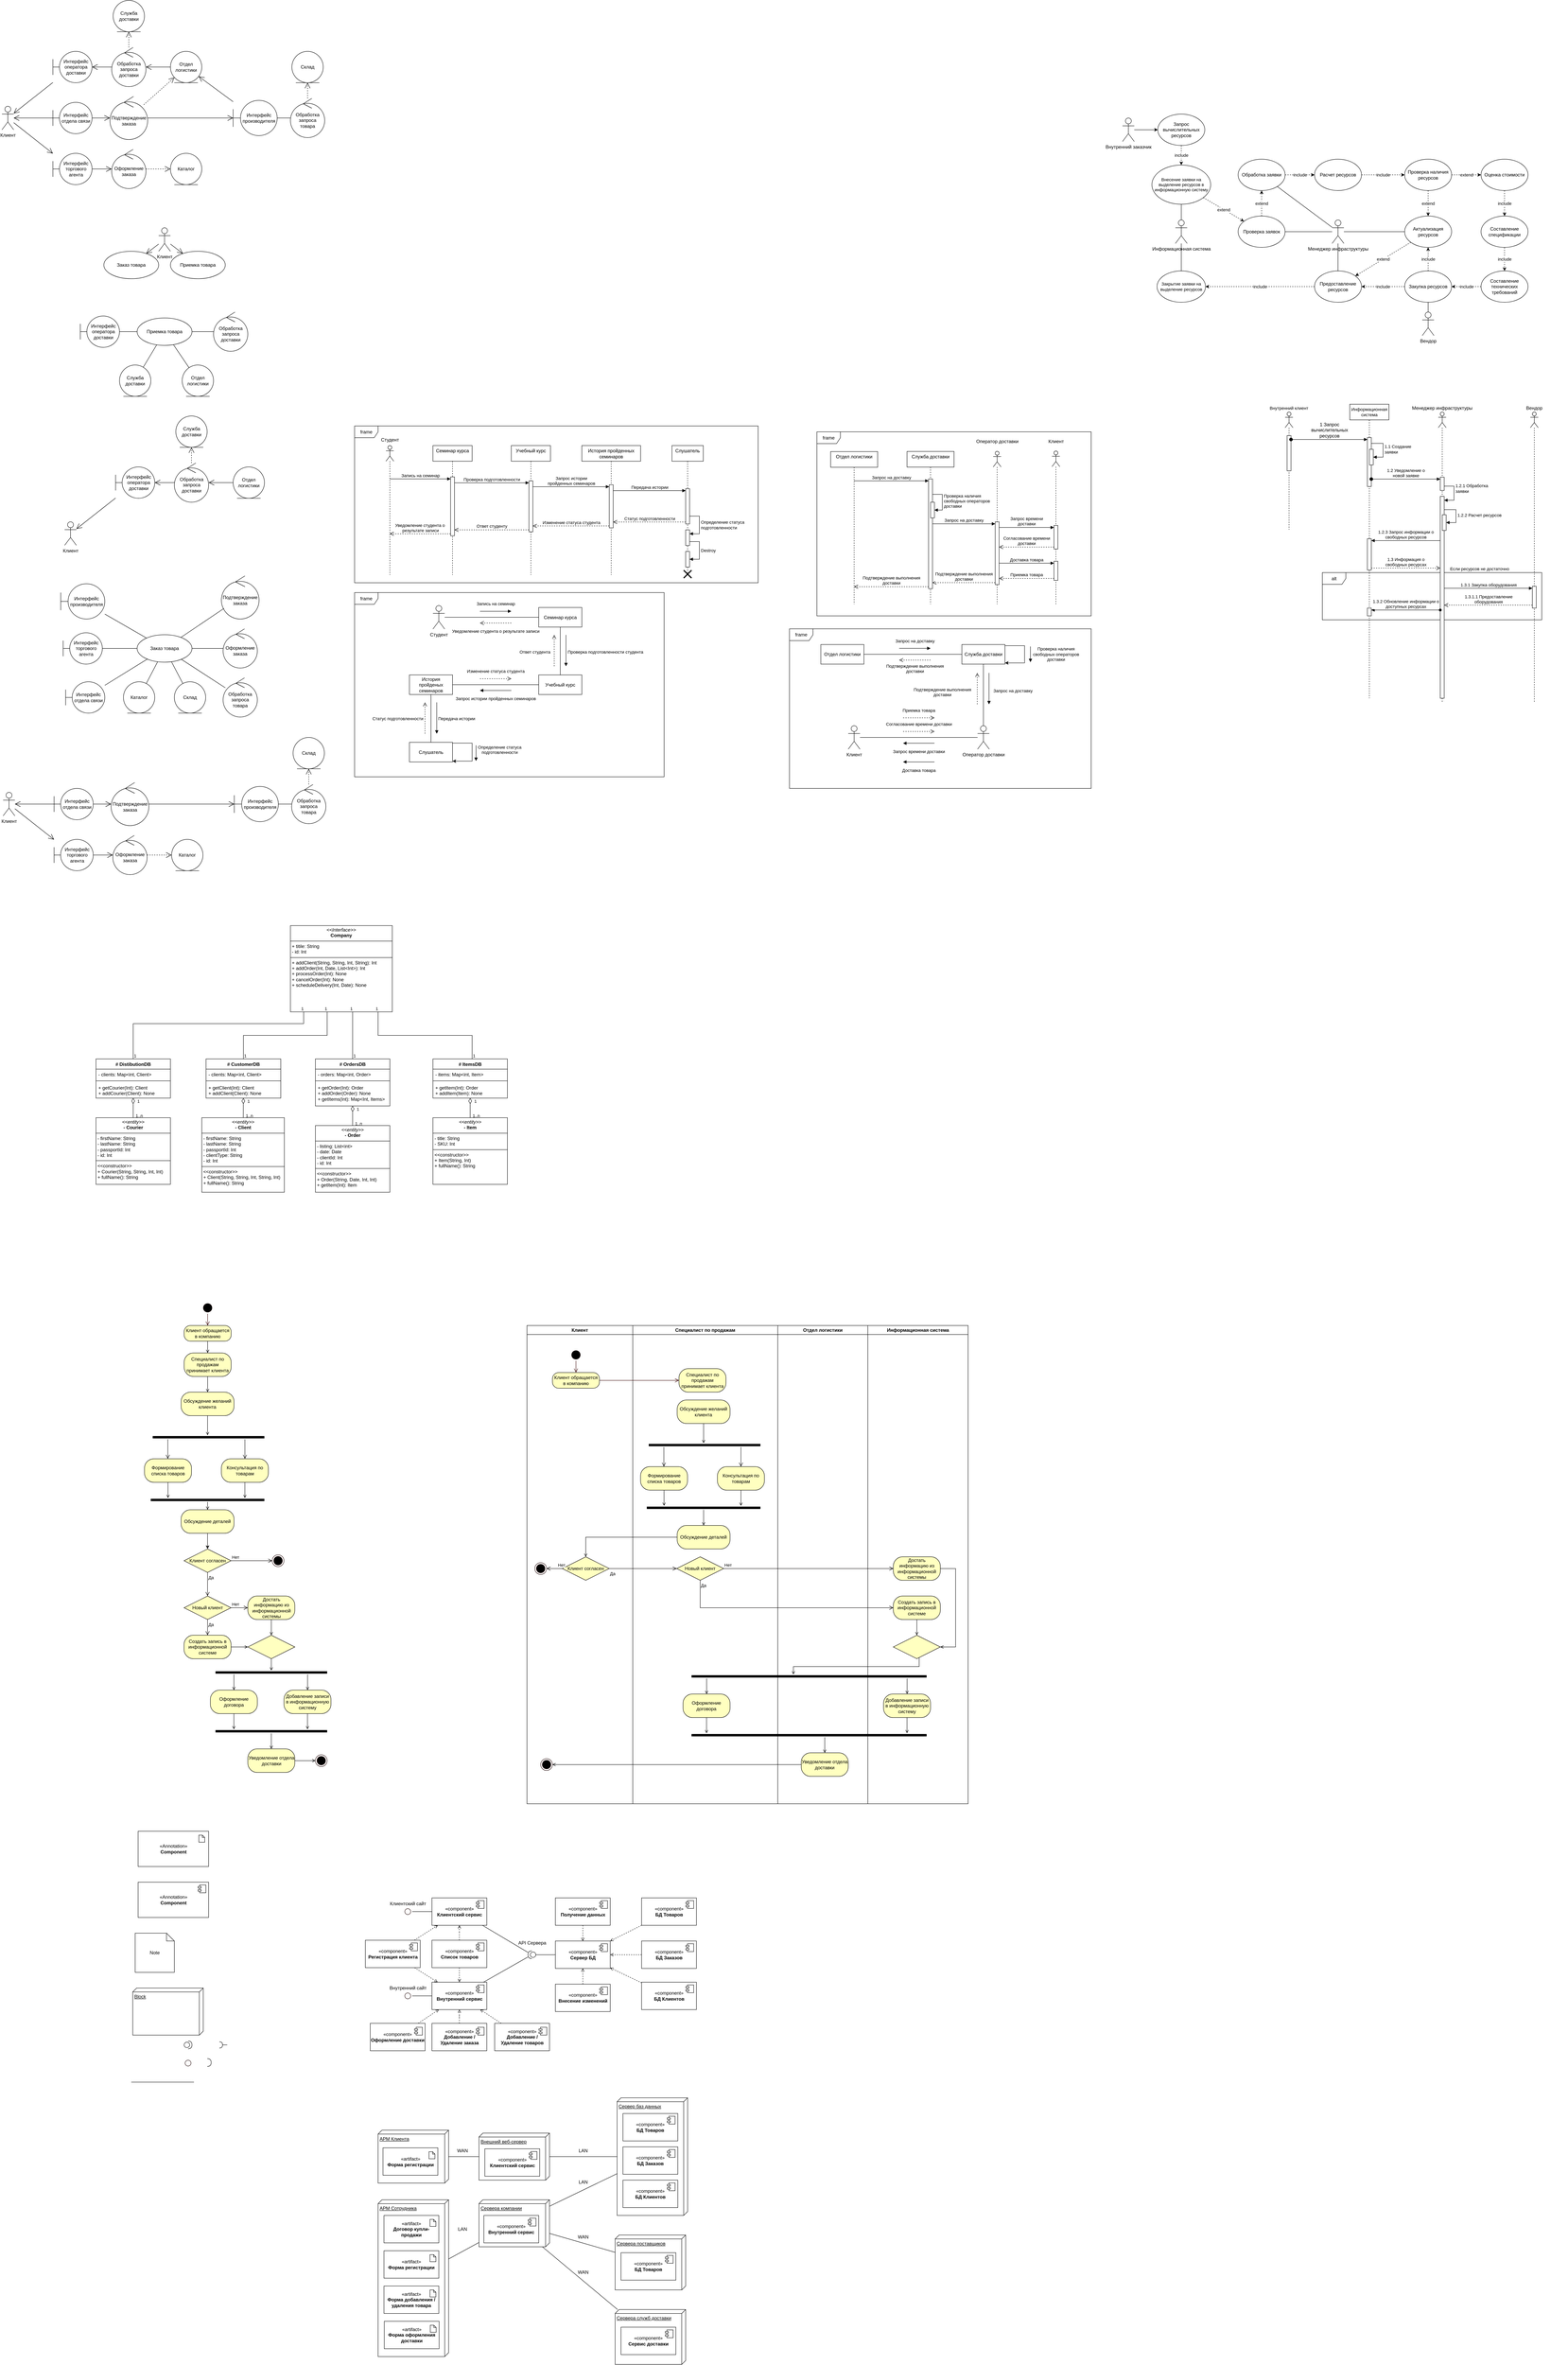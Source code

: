 <mxfile version="24.3.1" type="github">
  <diagram name="Page-1" id="CcjjviD7n0SHSWbUQ4M4">
    <mxGraphModel dx="918" dy="556" grid="1" gridSize="10" guides="1" tooltips="1" connect="1" arrows="1" fold="1" page="1" pageScale="1" pageWidth="850" pageHeight="1100" math="0" shadow="0">
      <root>
        <mxCell id="0" />
        <mxCell id="1" parent="0" />
        <mxCell id="SolspKhvzFaGAcxTTi5h-106" value="alt" style="shape=umlFrame;whiteSpace=wrap;html=1;pointerEvents=0;" vertex="1" parent="1">
          <mxGeometry x="3380" y="1459.5" width="560" height="120.5" as="geometry" />
        </mxCell>
        <mxCell id="o7Sh_ZkmPcDzMAhBmwNY-1" value="Клиент" style="shape=umlActor;verticalLabelPosition=bottom;verticalAlign=top;html=1;outlineConnect=0;" parent="1" vertex="1">
          <mxGeometry x="10" y="270" width="30" height="60" as="geometry" />
        </mxCell>
        <mxCell id="o7Sh_ZkmPcDzMAhBmwNY-2" value="Интерфейс производителя" style="shape=umlBoundary;whiteSpace=wrap;html=1;" parent="1" vertex="1">
          <mxGeometry x="600" y="255" width="112.5" height="90" as="geometry" />
        </mxCell>
        <mxCell id="o7Sh_ZkmPcDzMAhBmwNY-3" value="Интерфейс торгового агента" style="shape=umlBoundary;whiteSpace=wrap;html=1;" parent="1" vertex="1">
          <mxGeometry x="140" y="390" width="100" height="80" as="geometry" />
        </mxCell>
        <mxCell id="o7Sh_ZkmPcDzMAhBmwNY-4" value="Интерфейс отдела связи" style="shape=umlBoundary;whiteSpace=wrap;html=1;" parent="1" vertex="1">
          <mxGeometry x="140" y="260" width="100" height="80" as="geometry" />
        </mxCell>
        <mxCell id="o7Sh_ZkmPcDzMAhBmwNY-5" value="Интерфейс оператора доставки" style="shape=umlBoundary;whiteSpace=wrap;html=1;" parent="1" vertex="1">
          <mxGeometry x="140" y="130" width="100" height="80" as="geometry" />
        </mxCell>
        <mxCell id="o7Sh_ZkmPcDzMAhBmwNY-6" value="" style="endArrow=open;endFill=1;endSize=12;html=1;rounded=0;" parent="1" source="o7Sh_ZkmPcDzMAhBmwNY-5" target="o7Sh_ZkmPcDzMAhBmwNY-1" edge="1">
          <mxGeometry width="160" relative="1" as="geometry">
            <mxPoint x="300" y="50" as="sourcePoint" />
            <mxPoint x="460" y="50" as="targetPoint" />
          </mxGeometry>
        </mxCell>
        <mxCell id="o7Sh_ZkmPcDzMAhBmwNY-7" value="" style="endArrow=open;endFill=1;endSize=12;html=1;rounded=0;" parent="1" source="o7Sh_ZkmPcDzMAhBmwNY-1" target="o7Sh_ZkmPcDzMAhBmwNY-3" edge="1">
          <mxGeometry width="160" relative="1" as="geometry">
            <mxPoint x="320" y="103" as="sourcePoint" />
            <mxPoint x="420" y="30" as="targetPoint" />
          </mxGeometry>
        </mxCell>
        <mxCell id="o7Sh_ZkmPcDzMAhBmwNY-8" value="" style="endArrow=open;endFill=1;endSize=12;html=1;rounded=0;" parent="1" source="o7Sh_ZkmPcDzMAhBmwNY-4" target="o7Sh_ZkmPcDzMAhBmwNY-1" edge="1">
          <mxGeometry width="160" relative="1" as="geometry">
            <mxPoint x="160" y="236" as="sourcePoint" />
            <mxPoint x="60" y="309" as="targetPoint" />
          </mxGeometry>
        </mxCell>
        <mxCell id="o7Sh_ZkmPcDzMAhBmwNY-9" value="Обработка запроса товара" style="ellipse;shape=umlControl;whiteSpace=wrap;html=1;" parent="1" vertex="1">
          <mxGeometry x="746.25" y="250" width="87.5" height="100" as="geometry" />
        </mxCell>
        <mxCell id="o7Sh_ZkmPcDzMAhBmwNY-13" value="Каталог" style="ellipse;shape=umlEntity;whiteSpace=wrap;html=1;" parent="1" vertex="1">
          <mxGeometry x="440" y="390" width="80" height="80" as="geometry" />
        </mxCell>
        <mxCell id="o7Sh_ZkmPcDzMAhBmwNY-14" value="Склад" style="ellipse;shape=umlEntity;whiteSpace=wrap;html=1;" parent="1" vertex="1">
          <mxGeometry x="750" y="130" width="80" height="80" as="geometry" />
        </mxCell>
        <mxCell id="o7Sh_ZkmPcDzMAhBmwNY-15" value="Отдел логистики" style="ellipse;shape=umlEntity;whiteSpace=wrap;html=1;" parent="1" vertex="1">
          <mxGeometry x="440" y="130" width="80" height="80" as="geometry" />
        </mxCell>
        <mxCell id="o7Sh_ZkmPcDzMAhBmwNY-16" value="Служба доставки" style="ellipse;shape=umlEntity;whiteSpace=wrap;html=1;" parent="1" vertex="1">
          <mxGeometry x="293.75" width="80" height="80" as="geometry" />
        </mxCell>
        <mxCell id="o7Sh_ZkmPcDzMAhBmwNY-18" value="Обработка запроса доставки" style="ellipse;shape=umlControl;whiteSpace=wrap;html=1;" parent="1" vertex="1">
          <mxGeometry x="290" y="120" width="87.5" height="100" as="geometry" />
        </mxCell>
        <mxCell id="o7Sh_ZkmPcDzMAhBmwNY-19" value="Подтверждение заказа" style="ellipse;shape=umlControl;whiteSpace=wrap;html=1;" parent="1" vertex="1">
          <mxGeometry x="285.63" y="245" width="96.25" height="110" as="geometry" />
        </mxCell>
        <mxCell id="o7Sh_ZkmPcDzMAhBmwNY-20" value="Оформление заказа" style="ellipse;shape=umlControl;whiteSpace=wrap;html=1;" parent="1" vertex="1">
          <mxGeometry x="290" y="380" width="87.5" height="100" as="geometry" />
        </mxCell>
        <mxCell id="o7Sh_ZkmPcDzMAhBmwNY-21" value="" style="endArrow=open;endFill=1;endSize=12;html=1;rounded=0;dashed=1;" parent="1" source="o7Sh_ZkmPcDzMAhBmwNY-9" target="o7Sh_ZkmPcDzMAhBmwNY-14" edge="1">
          <mxGeometry width="160" relative="1" as="geometry">
            <mxPoint x="810" y="355" as="sourcePoint" />
            <mxPoint x="710" y="434" as="targetPoint" />
          </mxGeometry>
        </mxCell>
        <mxCell id="o7Sh_ZkmPcDzMAhBmwNY-22" value="" style="endArrow=open;endFill=1;endSize=12;html=1;rounded=0;dashed=1;" parent="1" source="o7Sh_ZkmPcDzMAhBmwNY-18" target="o7Sh_ZkmPcDzMAhBmwNY-16" edge="1">
          <mxGeometry width="160" relative="1" as="geometry">
            <mxPoint x="560" y="39.5" as="sourcePoint" />
            <mxPoint x="610" y="39.5" as="targetPoint" />
          </mxGeometry>
        </mxCell>
        <mxCell id="o7Sh_ZkmPcDzMAhBmwNY-23" value="" style="endArrow=open;endFill=1;endSize=12;html=1;rounded=0;dashed=1;" parent="1" source="o7Sh_ZkmPcDzMAhBmwNY-20" target="o7Sh_ZkmPcDzMAhBmwNY-13" edge="1">
          <mxGeometry width="160" relative="1" as="geometry">
            <mxPoint x="572.5" y="550" as="sourcePoint" />
            <mxPoint x="672.5" y="380" as="targetPoint" />
          </mxGeometry>
        </mxCell>
        <mxCell id="o7Sh_ZkmPcDzMAhBmwNY-24" value="" style="endArrow=open;endFill=1;endSize=12;html=1;rounded=0;dashed=1;" parent="1" source="o7Sh_ZkmPcDzMAhBmwNY-19" target="o7Sh_ZkmPcDzMAhBmwNY-15" edge="1">
          <mxGeometry width="160" relative="1" as="geometry">
            <mxPoint x="430" y="310" as="sourcePoint" />
            <mxPoint x="492" y="310" as="targetPoint" />
          </mxGeometry>
        </mxCell>
        <mxCell id="o7Sh_ZkmPcDzMAhBmwNY-25" value="" style="endArrow=open;endFill=1;endSize=12;html=1;rounded=0;" parent="1" source="o7Sh_ZkmPcDzMAhBmwNY-3" target="o7Sh_ZkmPcDzMAhBmwNY-20" edge="1">
          <mxGeometry width="160" relative="1" as="geometry">
            <mxPoint x="340" y="530" as="sourcePoint" />
            <mxPoint x="240" y="530" as="targetPoint" />
          </mxGeometry>
        </mxCell>
        <mxCell id="o7Sh_ZkmPcDzMAhBmwNY-26" value="" style="endArrow=open;endFill=1;endSize=12;html=1;rounded=0;" parent="1" source="o7Sh_ZkmPcDzMAhBmwNY-4" target="o7Sh_ZkmPcDzMAhBmwNY-19" edge="1">
          <mxGeometry width="160" relative="1" as="geometry">
            <mxPoint x="240" y="355" as="sourcePoint" />
            <mxPoint x="290" y="355" as="targetPoint" />
          </mxGeometry>
        </mxCell>
        <mxCell id="o7Sh_ZkmPcDzMAhBmwNY-27" value="" style="endArrow=open;endFill=1;endSize=12;html=1;rounded=0;" parent="1" source="o7Sh_ZkmPcDzMAhBmwNY-18" target="o7Sh_ZkmPcDzMAhBmwNY-5" edge="1">
          <mxGeometry width="160" relative="1" as="geometry">
            <mxPoint x="167" y="60" as="sourcePoint" />
            <mxPoint x="213" y="60" as="targetPoint" />
          </mxGeometry>
        </mxCell>
        <mxCell id="o7Sh_ZkmPcDzMAhBmwNY-28" value="" style="endArrow=open;endFill=1;endSize=12;html=1;rounded=0;" parent="1" source="o7Sh_ZkmPcDzMAhBmwNY-19" target="o7Sh_ZkmPcDzMAhBmwNY-2" edge="1">
          <mxGeometry width="160" relative="1" as="geometry">
            <mxPoint x="530" y="299.5" as="sourcePoint" />
            <mxPoint x="560" y="300" as="targetPoint" />
          </mxGeometry>
        </mxCell>
        <mxCell id="o7Sh_ZkmPcDzMAhBmwNY-29" value="" style="endArrow=none;endFill=0;endSize=12;html=1;rounded=0;" parent="1" source="o7Sh_ZkmPcDzMAhBmwNY-2" target="o7Sh_ZkmPcDzMAhBmwNY-9" edge="1">
          <mxGeometry width="160" relative="1" as="geometry">
            <mxPoint x="572" y="360" as="sourcePoint" />
            <mxPoint x="750" y="360" as="targetPoint" />
          </mxGeometry>
        </mxCell>
        <mxCell id="o7Sh_ZkmPcDzMAhBmwNY-30" value="" style="endArrow=open;endFill=1;endSize=12;html=1;rounded=0;" parent="1" source="o7Sh_ZkmPcDzMAhBmwNY-2" target="o7Sh_ZkmPcDzMAhBmwNY-15" edge="1">
          <mxGeometry width="160" relative="1" as="geometry">
            <mxPoint x="572.5" y="170" as="sourcePoint" />
            <mxPoint x="626" y="230" as="targetPoint" />
          </mxGeometry>
        </mxCell>
        <mxCell id="o7Sh_ZkmPcDzMAhBmwNY-31" value="" style="endArrow=open;endFill=1;endSize=12;html=1;rounded=0;" parent="1" source="o7Sh_ZkmPcDzMAhBmwNY-15" target="o7Sh_ZkmPcDzMAhBmwNY-18" edge="1">
          <mxGeometry width="160" relative="1" as="geometry">
            <mxPoint x="583" y="180" as="sourcePoint" />
            <mxPoint x="410" y="180" as="targetPoint" />
          </mxGeometry>
        </mxCell>
        <mxCell id="o7Sh_ZkmPcDzMAhBmwNY-34" value="Клиент" style="shape=umlActor;verticalLabelPosition=bottom;verticalAlign=top;html=1;outlineConnect=0;" parent="1" vertex="1">
          <mxGeometry x="410" y="580" width="30" height="60" as="geometry" />
        </mxCell>
        <mxCell id="o7Sh_ZkmPcDzMAhBmwNY-35" value="Приемка товара" style="ellipse;whiteSpace=wrap;html=1;" parent="1" vertex="1">
          <mxGeometry x="440" y="640" width="140" height="70" as="geometry" />
        </mxCell>
        <mxCell id="o7Sh_ZkmPcDzMAhBmwNY-36" value="Заказ товара" style="ellipse;whiteSpace=wrap;html=1;" parent="1" vertex="1">
          <mxGeometry x="270" y="640" width="140" height="70" as="geometry" />
        </mxCell>
        <mxCell id="o7Sh_ZkmPcDzMAhBmwNY-37" value="" style="endArrow=open;endFill=1;endSize=12;html=1;rounded=0;" parent="1" source="o7Sh_ZkmPcDzMAhBmwNY-34" target="o7Sh_ZkmPcDzMAhBmwNY-35" edge="1">
          <mxGeometry width="160" relative="1" as="geometry">
            <mxPoint x="390" y="650" as="sourcePoint" />
            <mxPoint x="665" y="679" as="targetPoint" />
          </mxGeometry>
        </mxCell>
        <mxCell id="o7Sh_ZkmPcDzMAhBmwNY-38" value="" style="endArrow=open;endFill=1;endSize=12;html=1;rounded=0;" parent="1" source="o7Sh_ZkmPcDzMAhBmwNY-34" target="o7Sh_ZkmPcDzMAhBmwNY-36" edge="1">
          <mxGeometry width="160" relative="1" as="geometry">
            <mxPoint x="390" y="630" as="sourcePoint" />
            <mxPoint x="482" y="584" as="targetPoint" />
          </mxGeometry>
        </mxCell>
        <mxCell id="o7Sh_ZkmPcDzMAhBmwNY-39" value="Заказ товара" style="ellipse;whiteSpace=wrap;html=1;" parent="1" vertex="1">
          <mxGeometry x="355" y="1618" width="140" height="70" as="geometry" />
        </mxCell>
        <mxCell id="o7Sh_ZkmPcDzMAhBmwNY-40" value="Приемка товара" style="ellipse;whiteSpace=wrap;html=1;" parent="1" vertex="1">
          <mxGeometry x="355" y="810" width="140" height="70" as="geometry" />
        </mxCell>
        <mxCell id="o7Sh_ZkmPcDzMAhBmwNY-41" value="Интерфейс оператора доставки" style="shape=umlBoundary;whiteSpace=wrap;html=1;" parent="1" vertex="1">
          <mxGeometry x="210" y="805" width="100" height="80" as="geometry" />
        </mxCell>
        <mxCell id="o7Sh_ZkmPcDzMAhBmwNY-42" value="Отдел логистики" style="ellipse;shape=umlEntity;whiteSpace=wrap;html=1;" parent="1" vertex="1">
          <mxGeometry x="470" y="930" width="80" height="80" as="geometry" />
        </mxCell>
        <mxCell id="o7Sh_ZkmPcDzMAhBmwNY-43" value="Служба доставки" style="ellipse;shape=umlEntity;whiteSpace=wrap;html=1;" parent="1" vertex="1">
          <mxGeometry x="310" y="930" width="80" height="80" as="geometry" />
        </mxCell>
        <mxCell id="o7Sh_ZkmPcDzMAhBmwNY-44" value="Обработка запроса доставки" style="ellipse;shape=umlControl;whiteSpace=wrap;html=1;" parent="1" vertex="1">
          <mxGeometry x="550" y="795" width="87.5" height="100" as="geometry" />
        </mxCell>
        <mxCell id="o7Sh_ZkmPcDzMAhBmwNY-45" value="" style="endArrow=none;endFill=0;endSize=12;html=1;rounded=0;" parent="1" source="o7Sh_ZkmPcDzMAhBmwNY-44" target="o7Sh_ZkmPcDzMAhBmwNY-40" edge="1">
          <mxGeometry width="160" relative="1" as="geometry">
            <mxPoint x="630" y="1060" as="sourcePoint" />
            <mxPoint x="776" y="800" as="targetPoint" />
          </mxGeometry>
        </mxCell>
        <mxCell id="o7Sh_ZkmPcDzMAhBmwNY-46" value="" style="endArrow=none;endFill=0;endSize=12;html=1;rounded=0;" parent="1" source="o7Sh_ZkmPcDzMAhBmwNY-41" target="o7Sh_ZkmPcDzMAhBmwNY-40" edge="1">
          <mxGeometry width="160" relative="1" as="geometry">
            <mxPoint x="560" y="855" as="sourcePoint" />
            <mxPoint x="505" y="855" as="targetPoint" />
            <Array as="points" />
          </mxGeometry>
        </mxCell>
        <mxCell id="o7Sh_ZkmPcDzMAhBmwNY-48" value="" style="endArrow=none;endFill=0;endSize=12;html=1;rounded=0;" parent="1" source="o7Sh_ZkmPcDzMAhBmwNY-40" target="o7Sh_ZkmPcDzMAhBmwNY-42" edge="1">
          <mxGeometry width="160" relative="1" as="geometry">
            <mxPoint x="665" y="969.5" as="sourcePoint" />
            <mxPoint x="610" y="969.5" as="targetPoint" />
          </mxGeometry>
        </mxCell>
        <mxCell id="o7Sh_ZkmPcDzMAhBmwNY-49" value="" style="endArrow=none;endFill=0;endSize=12;html=1;rounded=0;" parent="1" source="o7Sh_ZkmPcDzMAhBmwNY-40" target="o7Sh_ZkmPcDzMAhBmwNY-43" edge="1">
          <mxGeometry width="160" relative="1" as="geometry">
            <mxPoint x="400" y="910" as="sourcePoint" />
            <mxPoint x="440" y="969" as="targetPoint" />
          </mxGeometry>
        </mxCell>
        <mxCell id="o7Sh_ZkmPcDzMAhBmwNY-50" value="Интерфейс производителя" style="shape=umlBoundary;whiteSpace=wrap;html=1;" parent="1" vertex="1">
          <mxGeometry x="160" y="1488" width="112.5" height="90" as="geometry" />
        </mxCell>
        <mxCell id="o7Sh_ZkmPcDzMAhBmwNY-51" value="Интерфейс торгового агента" style="shape=umlBoundary;whiteSpace=wrap;html=1;" parent="1" vertex="1">
          <mxGeometry x="166.25" y="1613" width="100" height="80" as="geometry" />
        </mxCell>
        <mxCell id="o7Sh_ZkmPcDzMAhBmwNY-52" value="Интерфейс отдела связи" style="shape=umlBoundary;whiteSpace=wrap;html=1;" parent="1" vertex="1">
          <mxGeometry x="172.5" y="1738" width="100" height="80" as="geometry" />
        </mxCell>
        <mxCell id="o7Sh_ZkmPcDzMAhBmwNY-53" value="Обработка запроса товара" style="ellipse;shape=umlControl;whiteSpace=wrap;html=1;" parent="1" vertex="1">
          <mxGeometry x="574.38" y="1728" width="87.5" height="100" as="geometry" />
        </mxCell>
        <mxCell id="o7Sh_ZkmPcDzMAhBmwNY-54" value="Каталог" style="ellipse;shape=umlEntity;whiteSpace=wrap;html=1;" parent="1" vertex="1">
          <mxGeometry x="320" y="1738" width="80" height="80" as="geometry" />
        </mxCell>
        <mxCell id="o7Sh_ZkmPcDzMAhBmwNY-55" value="Склад" style="ellipse;shape=umlEntity;whiteSpace=wrap;html=1;" parent="1" vertex="1">
          <mxGeometry x="450" y="1738" width="80" height="80" as="geometry" />
        </mxCell>
        <mxCell id="o7Sh_ZkmPcDzMAhBmwNY-56" value="Подтверждение заказа" style="ellipse;shape=umlControl;whiteSpace=wrap;html=1;" parent="1" vertex="1">
          <mxGeometry x="570.01" y="1468" width="96.25" height="110" as="geometry" />
        </mxCell>
        <mxCell id="o7Sh_ZkmPcDzMAhBmwNY-57" value="Оформление заказа" style="ellipse;shape=umlControl;whiteSpace=wrap;html=1;" parent="1" vertex="1">
          <mxGeometry x="574.38" y="1603" width="87.5" height="100" as="geometry" />
        </mxCell>
        <mxCell id="o7Sh_ZkmPcDzMAhBmwNY-58" value="" style="endArrow=none;endFill=0;endSize=12;html=1;rounded=0;" parent="1" source="o7Sh_ZkmPcDzMAhBmwNY-50" target="o7Sh_ZkmPcDzMAhBmwNY-39" edge="1">
          <mxGeometry width="160" relative="1" as="geometry">
            <mxPoint x="450" y="1448" as="sourcePoint" />
            <mxPoint x="416" y="1505" as="targetPoint" />
          </mxGeometry>
        </mxCell>
        <mxCell id="o7Sh_ZkmPcDzMAhBmwNY-59" value="" style="endArrow=none;endFill=0;endSize=12;html=1;rounded=0;" parent="1" source="o7Sh_ZkmPcDzMAhBmwNY-51" target="o7Sh_ZkmPcDzMAhBmwNY-39" edge="1">
          <mxGeometry width="160" relative="1" as="geometry">
            <mxPoint x="260" y="1648" as="sourcePoint" />
            <mxPoint x="366" y="1710" as="targetPoint" />
          </mxGeometry>
        </mxCell>
        <mxCell id="o7Sh_ZkmPcDzMAhBmwNY-60" value="" style="endArrow=none;endFill=0;endSize=12;html=1;rounded=0;" parent="1" source="o7Sh_ZkmPcDzMAhBmwNY-52" target="o7Sh_ZkmPcDzMAhBmwNY-39" edge="1">
          <mxGeometry width="160" relative="1" as="geometry">
            <mxPoint x="284.75" y="1688" as="sourcePoint" />
            <mxPoint x="373.75" y="1688" as="targetPoint" />
          </mxGeometry>
        </mxCell>
        <mxCell id="o7Sh_ZkmPcDzMAhBmwNY-61" value="" style="endArrow=none;endFill=0;endSize=12;html=1;rounded=0;" parent="1" source="o7Sh_ZkmPcDzMAhBmwNY-54" target="o7Sh_ZkmPcDzMAhBmwNY-39" edge="1">
          <mxGeometry width="160" relative="1" as="geometry">
            <mxPoint x="283" y="1757" as="sourcePoint" />
            <mxPoint x="391" y="1690" as="targetPoint" />
          </mxGeometry>
        </mxCell>
        <mxCell id="o7Sh_ZkmPcDzMAhBmwNY-62" value="" style="endArrow=none;endFill=0;endSize=12;html=1;rounded=0;" parent="1" source="o7Sh_ZkmPcDzMAhBmwNY-55" target="o7Sh_ZkmPcDzMAhBmwNY-39" edge="1">
          <mxGeometry width="160" relative="1" as="geometry">
            <mxPoint x="388" y="1752" as="sourcePoint" />
            <mxPoint x="417" y="1697" as="targetPoint" />
          </mxGeometry>
        </mxCell>
        <mxCell id="o7Sh_ZkmPcDzMAhBmwNY-63" value="" style="endArrow=none;endFill=0;endSize=12;html=1;rounded=0;" parent="1" source="o7Sh_ZkmPcDzMAhBmwNY-53" target="o7Sh_ZkmPcDzMAhBmwNY-39" edge="1">
          <mxGeometry width="160" relative="1" as="geometry">
            <mxPoint x="549" y="1723" as="sourcePoint" />
            <mxPoint x="520" y="1668" as="targetPoint" />
          </mxGeometry>
        </mxCell>
        <mxCell id="o7Sh_ZkmPcDzMAhBmwNY-64" value="" style="endArrow=none;endFill=0;endSize=12;html=1;rounded=0;" parent="1" source="o7Sh_ZkmPcDzMAhBmwNY-57" target="o7Sh_ZkmPcDzMAhBmwNY-39" edge="1">
          <mxGeometry width="160" relative="1" as="geometry">
            <mxPoint x="562" y="1630" as="sourcePoint" />
            <mxPoint x="450" y="1558" as="targetPoint" />
          </mxGeometry>
        </mxCell>
        <mxCell id="o7Sh_ZkmPcDzMAhBmwNY-65" value="" style="endArrow=none;endFill=0;endSize=12;html=1;rounded=0;" parent="1" source="o7Sh_ZkmPcDzMAhBmwNY-56" target="o7Sh_ZkmPcDzMAhBmwNY-39" edge="1">
          <mxGeometry width="160" relative="1" as="geometry">
            <mxPoint x="690" y="1598" as="sourcePoint" />
            <mxPoint x="521" y="1568" as="targetPoint" />
          </mxGeometry>
        </mxCell>
        <mxCell id="o7Sh_ZkmPcDzMAhBmwNY-66" value="Клиент" style="shape=umlActor;verticalLabelPosition=bottom;verticalAlign=top;html=1;outlineConnect=0;" parent="1" vertex="1">
          <mxGeometry x="170" y="1330" width="30" height="60" as="geometry" />
        </mxCell>
        <mxCell id="o7Sh_ZkmPcDzMAhBmwNY-67" value="Интерфейс оператора доставки" style="shape=umlBoundary;whiteSpace=wrap;html=1;" parent="1" vertex="1">
          <mxGeometry x="300" y="1190" width="100" height="80" as="geometry" />
        </mxCell>
        <mxCell id="o7Sh_ZkmPcDzMAhBmwNY-68" value="" style="endArrow=open;endFill=1;endSize=12;html=1;rounded=0;" parent="1" source="o7Sh_ZkmPcDzMAhBmwNY-67" target="o7Sh_ZkmPcDzMAhBmwNY-66" edge="1">
          <mxGeometry width="160" relative="1" as="geometry">
            <mxPoint x="460" y="1110" as="sourcePoint" />
            <mxPoint x="620" y="1110" as="targetPoint" />
          </mxGeometry>
        </mxCell>
        <mxCell id="o7Sh_ZkmPcDzMAhBmwNY-69" value="Отдел логистики" style="ellipse;shape=umlEntity;whiteSpace=wrap;html=1;" parent="1" vertex="1">
          <mxGeometry x="600" y="1190" width="80" height="80" as="geometry" />
        </mxCell>
        <mxCell id="o7Sh_ZkmPcDzMAhBmwNY-70" value="Служба доставки" style="ellipse;shape=umlEntity;whiteSpace=wrap;html=1;" parent="1" vertex="1">
          <mxGeometry x="453.75" y="1060" width="80" height="80" as="geometry" />
        </mxCell>
        <mxCell id="o7Sh_ZkmPcDzMAhBmwNY-71" value="Обработка запроса доставки" style="ellipse;shape=umlControl;whiteSpace=wrap;html=1;" parent="1" vertex="1">
          <mxGeometry x="450" y="1180" width="87.5" height="100" as="geometry" />
        </mxCell>
        <mxCell id="o7Sh_ZkmPcDzMAhBmwNY-72" value="" style="endArrow=open;endFill=1;endSize=12;html=1;rounded=0;dashed=1;" parent="1" source="o7Sh_ZkmPcDzMAhBmwNY-71" target="o7Sh_ZkmPcDzMAhBmwNY-70" edge="1">
          <mxGeometry width="160" relative="1" as="geometry">
            <mxPoint x="720" y="1099.5" as="sourcePoint" />
            <mxPoint x="770" y="1099.5" as="targetPoint" />
          </mxGeometry>
        </mxCell>
        <mxCell id="o7Sh_ZkmPcDzMAhBmwNY-73" value="" style="endArrow=open;endFill=1;endSize=12;html=1;rounded=0;" parent="1" source="o7Sh_ZkmPcDzMAhBmwNY-71" target="o7Sh_ZkmPcDzMAhBmwNY-67" edge="1">
          <mxGeometry width="160" relative="1" as="geometry">
            <mxPoint x="327" y="1120" as="sourcePoint" />
            <mxPoint x="373" y="1120" as="targetPoint" />
          </mxGeometry>
        </mxCell>
        <mxCell id="o7Sh_ZkmPcDzMAhBmwNY-74" value="" style="endArrow=open;endFill=1;endSize=12;html=1;rounded=0;" parent="1" source="o7Sh_ZkmPcDzMAhBmwNY-69" target="o7Sh_ZkmPcDzMAhBmwNY-71" edge="1">
          <mxGeometry width="160" relative="1" as="geometry">
            <mxPoint x="743" y="1240" as="sourcePoint" />
            <mxPoint x="570" y="1240" as="targetPoint" />
          </mxGeometry>
        </mxCell>
        <mxCell id="o7Sh_ZkmPcDzMAhBmwNY-76" value="Клиент" style="shape=umlActor;verticalLabelPosition=bottom;verticalAlign=top;html=1;outlineConnect=0;" parent="1" vertex="1">
          <mxGeometry x="13" y="2020" width="30" height="60" as="geometry" />
        </mxCell>
        <mxCell id="o7Sh_ZkmPcDzMAhBmwNY-77" value="Интерфейс производителя" style="shape=umlBoundary;whiteSpace=wrap;html=1;" parent="1" vertex="1">
          <mxGeometry x="603" y="2005" width="112.5" height="90" as="geometry" />
        </mxCell>
        <mxCell id="o7Sh_ZkmPcDzMAhBmwNY-78" value="Интерфейс торгового агента" style="shape=umlBoundary;whiteSpace=wrap;html=1;" parent="1" vertex="1">
          <mxGeometry x="143" y="2140" width="100" height="80" as="geometry" />
        </mxCell>
        <mxCell id="o7Sh_ZkmPcDzMAhBmwNY-79" value="Интерфейс отдела связи" style="shape=umlBoundary;whiteSpace=wrap;html=1;" parent="1" vertex="1">
          <mxGeometry x="143" y="2010" width="100" height="80" as="geometry" />
        </mxCell>
        <mxCell id="o7Sh_ZkmPcDzMAhBmwNY-80" value="" style="endArrow=open;endFill=1;endSize=12;html=1;rounded=0;" parent="1" source="o7Sh_ZkmPcDzMAhBmwNY-76" target="o7Sh_ZkmPcDzMAhBmwNY-78" edge="1">
          <mxGeometry width="160" relative="1" as="geometry">
            <mxPoint x="323" y="1853" as="sourcePoint" />
            <mxPoint x="423" y="1780" as="targetPoint" />
          </mxGeometry>
        </mxCell>
        <mxCell id="o7Sh_ZkmPcDzMAhBmwNY-81" value="" style="endArrow=open;endFill=1;endSize=12;html=1;rounded=0;" parent="1" source="o7Sh_ZkmPcDzMAhBmwNY-79" target="o7Sh_ZkmPcDzMAhBmwNY-76" edge="1">
          <mxGeometry width="160" relative="1" as="geometry">
            <mxPoint x="163" y="1986" as="sourcePoint" />
            <mxPoint x="63" y="2059" as="targetPoint" />
          </mxGeometry>
        </mxCell>
        <mxCell id="o7Sh_ZkmPcDzMAhBmwNY-82" value="Обработка запроса товара" style="ellipse;shape=umlControl;whiteSpace=wrap;html=1;" parent="1" vertex="1">
          <mxGeometry x="749.25" y="2000" width="87.5" height="100" as="geometry" />
        </mxCell>
        <mxCell id="o7Sh_ZkmPcDzMAhBmwNY-83" value="Каталог" style="ellipse;shape=umlEntity;whiteSpace=wrap;html=1;" parent="1" vertex="1">
          <mxGeometry x="443" y="2140" width="80" height="80" as="geometry" />
        </mxCell>
        <mxCell id="o7Sh_ZkmPcDzMAhBmwNY-84" value="Склад" style="ellipse;shape=umlEntity;whiteSpace=wrap;html=1;" parent="1" vertex="1">
          <mxGeometry x="753" y="1880" width="80" height="80" as="geometry" />
        </mxCell>
        <mxCell id="o7Sh_ZkmPcDzMAhBmwNY-85" value="Подтверждение заказа" style="ellipse;shape=umlControl;whiteSpace=wrap;html=1;" parent="1" vertex="1">
          <mxGeometry x="288.63" y="1995" width="96.25" height="110" as="geometry" />
        </mxCell>
        <mxCell id="o7Sh_ZkmPcDzMAhBmwNY-86" value="Оформление заказа" style="ellipse;shape=umlControl;whiteSpace=wrap;html=1;" parent="1" vertex="1">
          <mxGeometry x="293" y="2130" width="87.5" height="100" as="geometry" />
        </mxCell>
        <mxCell id="o7Sh_ZkmPcDzMAhBmwNY-87" value="" style="endArrow=open;endFill=1;endSize=12;html=1;rounded=0;dashed=1;" parent="1" source="o7Sh_ZkmPcDzMAhBmwNY-82" target="o7Sh_ZkmPcDzMAhBmwNY-84" edge="1">
          <mxGeometry width="160" relative="1" as="geometry">
            <mxPoint x="813" y="2105" as="sourcePoint" />
            <mxPoint x="713" y="2184" as="targetPoint" />
          </mxGeometry>
        </mxCell>
        <mxCell id="o7Sh_ZkmPcDzMAhBmwNY-88" value="" style="endArrow=open;endFill=1;endSize=12;html=1;rounded=0;dashed=1;" parent="1" source="o7Sh_ZkmPcDzMAhBmwNY-86" target="o7Sh_ZkmPcDzMAhBmwNY-83" edge="1">
          <mxGeometry width="160" relative="1" as="geometry">
            <mxPoint x="575.5" y="2300" as="sourcePoint" />
            <mxPoint x="675.5" y="2130" as="targetPoint" />
          </mxGeometry>
        </mxCell>
        <mxCell id="o7Sh_ZkmPcDzMAhBmwNY-89" value="" style="endArrow=open;endFill=1;endSize=12;html=1;rounded=0;" parent="1" source="o7Sh_ZkmPcDzMAhBmwNY-78" target="o7Sh_ZkmPcDzMAhBmwNY-86" edge="1">
          <mxGeometry width="160" relative="1" as="geometry">
            <mxPoint x="343" y="2280" as="sourcePoint" />
            <mxPoint x="243" y="2280" as="targetPoint" />
          </mxGeometry>
        </mxCell>
        <mxCell id="o7Sh_ZkmPcDzMAhBmwNY-90" value="" style="endArrow=open;endFill=1;endSize=12;html=1;rounded=0;" parent="1" source="o7Sh_ZkmPcDzMAhBmwNY-79" target="o7Sh_ZkmPcDzMAhBmwNY-85" edge="1">
          <mxGeometry width="160" relative="1" as="geometry">
            <mxPoint x="243" y="2105" as="sourcePoint" />
            <mxPoint x="293" y="2105" as="targetPoint" />
          </mxGeometry>
        </mxCell>
        <mxCell id="o7Sh_ZkmPcDzMAhBmwNY-91" value="" style="endArrow=open;endFill=1;endSize=12;html=1;rounded=0;" parent="1" source="o7Sh_ZkmPcDzMAhBmwNY-85" target="o7Sh_ZkmPcDzMAhBmwNY-77" edge="1">
          <mxGeometry width="160" relative="1" as="geometry">
            <mxPoint x="533" y="2049.5" as="sourcePoint" />
            <mxPoint x="563" y="2050" as="targetPoint" />
          </mxGeometry>
        </mxCell>
        <mxCell id="o7Sh_ZkmPcDzMAhBmwNY-92" value="" style="endArrow=none;endFill=0;endSize=12;html=1;rounded=0;" parent="1" source="o7Sh_ZkmPcDzMAhBmwNY-77" target="o7Sh_ZkmPcDzMAhBmwNY-82" edge="1">
          <mxGeometry width="160" relative="1" as="geometry">
            <mxPoint x="575" y="2110" as="sourcePoint" />
            <mxPoint x="753" y="2110" as="targetPoint" />
          </mxGeometry>
        </mxCell>
        <mxCell id="dkUESHu5_6093E1BnwJH-1" value="" style="shape=umlLifeline;perimeter=lifelinePerimeter;whiteSpace=wrap;html=1;container=1;dropTarget=0;collapsible=0;recursiveResize=0;outlineConnect=0;portConstraint=eastwest;newEdgeStyle={&quot;curved&quot;:0,&quot;rounded&quot;:0};participant=umlActor;" parent="1" vertex="1">
          <mxGeometry x="990" y="1135.5" width="20" height="330" as="geometry" />
        </mxCell>
        <mxCell id="dkUESHu5_6093E1BnwJH-3" value="&#xa;&lt;span style=&quot;color: rgb(0, 0, 0); font-family: Helvetica; font-size: 12px; font-style: normal; font-variant-ligatures: normal; font-variant-caps: normal; font-weight: 400; letter-spacing: normal; orphans: 2; text-align: center; text-indent: 0px; text-transform: none; widows: 2; word-spacing: 0px; -webkit-text-stroke-width: 0px; white-space: nowrap; background-color: rgb(251, 251, 251); text-decoration-thickness: initial; text-decoration-style: initial; text-decoration-color: initial; display: inline !important; float: none;&quot;&gt;Слушатель&lt;/span&gt;&#xa;&#xa;" style="shape=umlLifeline;perimeter=lifelinePerimeter;whiteSpace=wrap;html=1;container=1;dropTarget=0;collapsible=0;recursiveResize=0;outlineConnect=0;portConstraint=eastwest;newEdgeStyle={&quot;curved&quot;:0,&quot;rounded&quot;:0};" parent="1" vertex="1">
          <mxGeometry x="1720" y="1135.5" width="80" height="330" as="geometry" />
        </mxCell>
        <mxCell id="dkUESHu5_6093E1BnwJH-29" value="" style="html=1;points=[[0,0,0,0,5],[0,1,0,0,-5],[1,0,0,0,5],[1,1,0,0,-5]];perimeter=orthogonalPerimeter;outlineConnect=0;targetShapes=umlLifeline;portConstraint=eastwest;newEdgeStyle={&quot;curved&quot;:0,&quot;rounded&quot;:0};" parent="dkUESHu5_6093E1BnwJH-3" vertex="1">
          <mxGeometry x="35" y="215" width="10" height="40" as="geometry" />
        </mxCell>
        <mxCell id="dkUESHu5_6093E1BnwJH-30" value="Определение статуса&lt;br&gt;подготовленности" style="html=1;align=left;spacingLeft=2;endArrow=block;rounded=0;edgeStyle=orthogonalEdgeStyle;curved=0;rounded=0;" parent="dkUESHu5_6093E1BnwJH-3" source="dkUESHu5_6093E1BnwJH-26" target="dkUESHu5_6093E1BnwJH-29" edge="1">
          <mxGeometry relative="1" as="geometry">
            <mxPoint x="20" y="168.5" as="sourcePoint" />
            <Array as="points">
              <mxPoint x="70" y="180" />
              <mxPoint x="70" y="225" />
            </Array>
          </mxGeometry>
        </mxCell>
        <mxCell id="dkUESHu5_6093E1BnwJH-37" value="" style="html=1;points=[[0,0,0,0,5],[0,1,0,0,-5],[1,0,0,0,5],[1,1,0,0,-5]];perimeter=orthogonalPerimeter;outlineConnect=0;targetShapes=umlLifeline;portConstraint=eastwest;newEdgeStyle={&quot;curved&quot;:0,&quot;rounded&quot;:0};" parent="dkUESHu5_6093E1BnwJH-3" vertex="1">
          <mxGeometry x="35" y="270" width="10" height="40" as="geometry" />
        </mxCell>
        <mxCell id="dkUESHu5_6093E1BnwJH-38" value="Destroy" style="html=1;align=left;spacingLeft=2;endArrow=block;rounded=0;edgeStyle=orthogonalEdgeStyle;curved=0;rounded=0;" parent="dkUESHu5_6093E1BnwJH-3" source="dkUESHu5_6093E1BnwJH-29" target="dkUESHu5_6093E1BnwJH-37" edge="1">
          <mxGeometry relative="1" as="geometry">
            <mxPoint x="25" y="230" as="sourcePoint" />
            <Array as="points">
              <mxPoint x="70" y="245" />
              <mxPoint x="70" y="290" />
            </Array>
          </mxGeometry>
        </mxCell>
        <mxCell id="dkUESHu5_6093E1BnwJH-26" value="" style="html=1;points=[[0,0,0,0,5],[0,1,0,0,-5],[1,0,0,0,5],[1,1,0,0,-5]];perimeter=orthogonalPerimeter;outlineConnect=0;targetShapes=umlLifeline;portConstraint=eastwest;newEdgeStyle={&quot;curved&quot;:0,&quot;rounded&quot;:0};" parent="dkUESHu5_6093E1BnwJH-3" vertex="1">
          <mxGeometry x="35" y="110" width="10" height="90" as="geometry" />
        </mxCell>
        <mxCell id="dkUESHu5_6093E1BnwJH-4" value="&#xa;&lt;span style=&quot;color: rgb(0, 0, 0); font-family: Helvetica; font-size: 12px; font-style: normal; font-variant-ligatures: normal; font-variant-caps: normal; font-weight: 400; letter-spacing: normal; orphans: 2; text-align: center; text-indent: 0px; text-transform: none; widows: 2; word-spacing: 0px; -webkit-text-stroke-width: 0px; white-space: nowrap; background-color: rgb(251, 251, 251); text-decoration-thickness: initial; text-decoration-style: initial; text-decoration-color: initial; display: inline !important; float: none;&quot;&gt;Учебный курс&lt;/span&gt;&#xa;&#xa;" style="shape=umlLifeline;perimeter=lifelinePerimeter;whiteSpace=wrap;html=1;container=1;dropTarget=0;collapsible=0;recursiveResize=0;outlineConnect=0;portConstraint=eastwest;newEdgeStyle={&quot;curved&quot;:0,&quot;rounded&quot;:0};" parent="1" vertex="1">
          <mxGeometry x="1310" y="1135.5" width="100" height="330" as="geometry" />
        </mxCell>
        <mxCell id="dkUESHu5_6093E1BnwJH-20" value="" style="html=1;points=[[0,0,0,0,5],[0,1,0,0,-5],[1,0,0,0,5],[1,1,0,0,-5]];perimeter=orthogonalPerimeter;outlineConnect=0;targetShapes=umlLifeline;portConstraint=eastwest;newEdgeStyle={&quot;curved&quot;:0,&quot;rounded&quot;:0};" parent="dkUESHu5_6093E1BnwJH-4" vertex="1">
          <mxGeometry x="45" y="90" width="10" height="130" as="geometry" />
        </mxCell>
        <mxCell id="dkUESHu5_6093E1BnwJH-7" value="&#xa;&lt;span style=&quot;color: rgb(0, 0, 0); font-family: Helvetica; font-size: 12px; font-style: normal; font-variant-ligatures: normal; font-variant-caps: normal; font-weight: 400; letter-spacing: normal; orphans: 2; text-align: center; text-indent: 0px; text-transform: none; widows: 2; word-spacing: 0px; -webkit-text-stroke-width: 0px; white-space: nowrap; background-color: rgb(251, 251, 251); text-decoration-thickness: initial; text-decoration-style: initial; text-decoration-color: initial; display: inline !important; float: none;&quot;&gt;Семинар курса&lt;/span&gt;&#xa;&#xa;" style="shape=umlLifeline;perimeter=lifelinePerimeter;whiteSpace=wrap;html=1;container=1;dropTarget=0;collapsible=0;recursiveResize=0;outlineConnect=0;portConstraint=eastwest;newEdgeStyle={&quot;curved&quot;:0,&quot;rounded&quot;:0};" parent="1" vertex="1">
          <mxGeometry x="1110" y="1135.5" width="100" height="330" as="geometry" />
        </mxCell>
        <mxCell id="dkUESHu5_6093E1BnwJH-17" value="" style="html=1;points=[[0,0,0,0,5],[0,1,0,0,-5],[1,0,0,0,5],[1,1,0,0,-5]];perimeter=orthogonalPerimeter;outlineConnect=0;targetShapes=umlLifeline;portConstraint=eastwest;newEdgeStyle={&quot;curved&quot;:0,&quot;rounded&quot;:0};" parent="dkUESHu5_6093E1BnwJH-7" vertex="1">
          <mxGeometry x="45" y="80" width="10" height="150" as="geometry" />
        </mxCell>
        <mxCell id="dkUESHu5_6093E1BnwJH-9" value="&lt;br&gt;&lt;span style=&quot;color: rgb(0, 0, 0); font-family: Helvetica; font-size: 12px; font-style: normal; font-variant-ligatures: normal; font-variant-caps: normal; font-weight: 400; letter-spacing: normal; orphans: 2; text-align: center; text-indent: 0px; text-transform: none; widows: 2; word-spacing: 0px; -webkit-text-stroke-width: 0px; white-space: nowrap; background-color: rgb(251, 251, 251); text-decoration-thickness: initial; text-decoration-style: initial; text-decoration-color: initial; display: inline !important; float: none;&quot;&gt;История пройденных&lt;/span&gt;&lt;div&gt;&lt;span style=&quot;color: rgb(0, 0, 0); font-family: Helvetica; font-size: 12px; font-style: normal; font-variant-ligatures: normal; font-variant-caps: normal; font-weight: 400; letter-spacing: normal; orphans: 2; text-align: center; text-indent: 0px; text-transform: none; widows: 2; word-spacing: 0px; -webkit-text-stroke-width: 0px; white-space: nowrap; background-color: rgb(251, 251, 251); text-decoration-thickness: initial; text-decoration-style: initial; text-decoration-color: initial; display: inline !important; float: none;&quot;&gt;семинаров&lt;/span&gt;&lt;br&gt;&lt;br&gt;&lt;/div&gt;" style="shape=umlLifeline;perimeter=lifelinePerimeter;whiteSpace=wrap;html=1;container=1;dropTarget=0;collapsible=0;recursiveResize=0;outlineConnect=0;portConstraint=eastwest;newEdgeStyle={&quot;curved&quot;:0,&quot;rounded&quot;:0};" parent="1" vertex="1">
          <mxGeometry x="1490" y="1135.5" width="150" height="330" as="geometry" />
        </mxCell>
        <mxCell id="dkUESHu5_6093E1BnwJH-23" value="" style="html=1;points=[[0,0,0,0,5],[0,1,0,0,-5],[1,0,0,0,5],[1,1,0,0,-5]];perimeter=orthogonalPerimeter;outlineConnect=0;targetShapes=umlLifeline;portConstraint=eastwest;newEdgeStyle={&quot;curved&quot;:0,&quot;rounded&quot;:0};" parent="dkUESHu5_6093E1BnwJH-9" vertex="1">
          <mxGeometry x="70" y="100" width="10" height="110" as="geometry" />
        </mxCell>
        <mxCell id="dkUESHu5_6093E1BnwJH-13" value="frame" style="shape=umlFrame;whiteSpace=wrap;html=1;pointerEvents=0;" parent="1" vertex="1">
          <mxGeometry x="910" y="1085.5" width="1030" height="400" as="geometry" />
        </mxCell>
        <mxCell id="dkUESHu5_6093E1BnwJH-18" value="Запись на семинар" style="html=1;verticalAlign=bottom;endArrow=block;curved=0;rounded=0;entryX=0;entryY=0;entryDx=0;entryDy=5;" parent="1" source="dkUESHu5_6093E1BnwJH-1" target="dkUESHu5_6093E1BnwJH-17" edge="1">
          <mxGeometry x="-0.002" relative="1" as="geometry">
            <mxPoint x="1040" y="1320.5" as="sourcePoint" />
            <mxPoint as="offset" />
          </mxGeometry>
        </mxCell>
        <mxCell id="dkUESHu5_6093E1BnwJH-19" value="Уведомление студента о&amp;nbsp;&lt;br&gt;результате записи" style="html=1;verticalAlign=bottom;endArrow=open;dashed=1;endSize=8;curved=0;rounded=0;exitX=0;exitY=1;exitDx=0;exitDy=-5;" parent="1" source="dkUESHu5_6093E1BnwJH-17" target="dkUESHu5_6093E1BnwJH-1" edge="1">
          <mxGeometry relative="1" as="geometry">
            <mxPoint x="1040" y="1390.5" as="targetPoint" />
          </mxGeometry>
        </mxCell>
        <mxCell id="dkUESHu5_6093E1BnwJH-21" value="Проверка подготовленности" style="html=1;verticalAlign=bottom;endArrow=block;curved=0;rounded=0;entryX=0;entryY=0;entryDx=0;entryDy=5;" parent="1" source="dkUESHu5_6093E1BnwJH-17" target="dkUESHu5_6093E1BnwJH-20" edge="1">
          <mxGeometry relative="1" as="geometry">
            <mxPoint x="1170" y="1345.5" as="sourcePoint" />
            <mxPoint as="offset" />
          </mxGeometry>
        </mxCell>
        <mxCell id="dkUESHu5_6093E1BnwJH-22" value="Ответ студенту" style="html=1;verticalAlign=bottom;endArrow=open;dashed=1;endSize=8;curved=0;rounded=0;exitX=0;exitY=1;exitDx=0;exitDy=-5;" parent="1" source="dkUESHu5_6093E1BnwJH-20" target="dkUESHu5_6093E1BnwJH-17" edge="1">
          <mxGeometry relative="1" as="geometry">
            <mxPoint x="1235" y="1410.5" as="targetPoint" />
          </mxGeometry>
        </mxCell>
        <mxCell id="dkUESHu5_6093E1BnwJH-24" value="Запрос истории&lt;br&gt;пройденных семинаров" style="html=1;verticalAlign=bottom;endArrow=block;curved=0;rounded=0;entryX=0;entryY=0;entryDx=0;entryDy=5;" parent="1" source="dkUESHu5_6093E1BnwJH-20" target="dkUESHu5_6093E1BnwJH-23" edge="1">
          <mxGeometry relative="1" as="geometry">
            <mxPoint x="1525" y="1365.5" as="sourcePoint" />
          </mxGeometry>
        </mxCell>
        <mxCell id="dkUESHu5_6093E1BnwJH-25" value="Изменение статуса студента" style="html=1;verticalAlign=bottom;endArrow=open;dashed=1;endSize=8;curved=0;rounded=0;exitX=0;exitY=1;exitDx=0;exitDy=-5;" parent="1" source="dkUESHu5_6093E1BnwJH-23" target="dkUESHu5_6093E1BnwJH-20" edge="1">
          <mxGeometry relative="1" as="geometry">
            <mxPoint x="1525" y="1435.5" as="targetPoint" />
          </mxGeometry>
        </mxCell>
        <mxCell id="dkUESHu5_6093E1BnwJH-27" value="Передача истории" style="html=1;verticalAlign=bottom;endArrow=block;curved=0;rounded=0;entryX=0;entryY=0;entryDx=0;entryDy=5;" parent="1" source="dkUESHu5_6093E1BnwJH-23" target="dkUESHu5_6093E1BnwJH-26" edge="1">
          <mxGeometry relative="1" as="geometry">
            <mxPoint x="1670" y="1359.5" as="sourcePoint" />
          </mxGeometry>
        </mxCell>
        <mxCell id="dkUESHu5_6093E1BnwJH-28" value="Статус подготовленности" style="html=1;verticalAlign=bottom;endArrow=open;dashed=1;endSize=8;curved=0;rounded=0;exitX=0;exitY=1;exitDx=0;exitDy=-5;" parent="1" source="dkUESHu5_6093E1BnwJH-26" target="dkUESHu5_6093E1BnwJH-23" edge="1">
          <mxGeometry relative="1" as="geometry">
            <mxPoint x="1670" y="1429.5" as="targetPoint" />
          </mxGeometry>
        </mxCell>
        <mxCell id="dkUESHu5_6093E1BnwJH-36" value="Студент" style="text;html=1;align=center;verticalAlign=middle;resizable=0;points=[];autosize=1;strokeColor=none;fillColor=none;" parent="1" vertex="1">
          <mxGeometry x="965" y="1105.5" width="70" height="30" as="geometry" />
        </mxCell>
        <mxCell id="dkUESHu5_6093E1BnwJH-41" value="frame" style="shape=umlFrame;whiteSpace=wrap;html=1;pointerEvents=0;" parent="1" vertex="1">
          <mxGeometry x="910" y="1510.5" width="790" height="470" as="geometry" />
        </mxCell>
        <mxCell id="dkUESHu5_6093E1BnwJH-40" value="" style="shape=umlDestroy;whiteSpace=wrap;html=1;strokeWidth=3;targetShapes=umlLifeline;" parent="1" vertex="1">
          <mxGeometry x="1750" y="1453.5" width="20" height="20" as="geometry" />
        </mxCell>
        <mxCell id="dkUESHu5_6093E1BnwJH-42" value="Студент" style="shape=umlActor;verticalLabelPosition=bottom;verticalAlign=top;html=1;" parent="1" vertex="1">
          <mxGeometry x="1110" y="1543.5" width="30" height="60" as="geometry" />
        </mxCell>
        <mxCell id="dkUESHu5_6093E1BnwJH-44" value="Семинар курса" style="html=1;whiteSpace=wrap;" parent="1" vertex="1">
          <mxGeometry x="1380" y="1548.5" width="110" height="50" as="geometry" />
        </mxCell>
        <mxCell id="dkUESHu5_6093E1BnwJH-65" value="" style="endArrow=none;endFill=0;endSize=24;html=1;rounded=0;" parent="1" source="dkUESHu5_6093E1BnwJH-42" target="dkUESHu5_6093E1BnwJH-44" edge="1">
          <mxGeometry width="160" relative="1" as="geometry">
            <mxPoint x="1160" y="1580.5" as="sourcePoint" />
            <mxPoint x="1320" y="1610.5" as="targetPoint" />
          </mxGeometry>
        </mxCell>
        <mxCell id="dkUESHu5_6093E1BnwJH-66" value="Запись на семинар" style="html=1;verticalAlign=bottom;endArrow=block;curved=0;rounded=0;" parent="1" edge="1">
          <mxGeometry y="10" width="80" relative="1" as="geometry">
            <mxPoint x="1230" y="1558.2" as="sourcePoint" />
            <mxPoint x="1310" y="1558.2" as="targetPoint" />
            <mxPoint as="offset" />
          </mxGeometry>
        </mxCell>
        <mxCell id="dkUESHu5_6093E1BnwJH-67" value="Уведомление студента о результате записи" style="html=1;verticalAlign=bottom;endArrow=open;dashed=1;endSize=8;curved=0;rounded=0;" parent="1" edge="1">
          <mxGeometry y="30" relative="1" as="geometry">
            <mxPoint x="1310" y="1588.2" as="sourcePoint" />
            <mxPoint x="1230" y="1588.2" as="targetPoint" />
            <mxPoint as="offset" />
          </mxGeometry>
        </mxCell>
        <mxCell id="dkUESHu5_6093E1BnwJH-68" value="Учебный курс" style="html=1;whiteSpace=wrap;" parent="1" vertex="1">
          <mxGeometry x="1380" y="1720.5" width="110" height="50" as="geometry" />
        </mxCell>
        <mxCell id="dkUESHu5_6093E1BnwJH-69" value="" style="endArrow=none;endFill=0;endSize=24;html=1;rounded=0;" parent="1" source="dkUESHu5_6093E1BnwJH-44" target="dkUESHu5_6093E1BnwJH-68" edge="1">
          <mxGeometry width="160" relative="1" as="geometry">
            <mxPoint x="1370" y="1740.16" as="sourcePoint" />
            <mxPoint x="1600" y="1740.16" as="targetPoint" />
          </mxGeometry>
        </mxCell>
        <mxCell id="dkUESHu5_6093E1BnwJH-70" value="Ответ студента" style="html=1;verticalAlign=bottom;endArrow=open;dashed=1;endSize=8;curved=0;rounded=0;" parent="1" edge="1">
          <mxGeometry x="-0.3" y="50" relative="1" as="geometry">
            <mxPoint x="1419.57" y="1698.5" as="sourcePoint" />
            <mxPoint x="1419.57" y="1618.5" as="targetPoint" />
            <mxPoint as="offset" />
          </mxGeometry>
        </mxCell>
        <mxCell id="dkUESHu5_6093E1BnwJH-71" value="Проверка подготовленности студента" style="html=1;verticalAlign=bottom;endArrow=block;curved=0;rounded=0;" parent="1" edge="1">
          <mxGeometry x="0.3" y="100" width="80" relative="1" as="geometry">
            <mxPoint x="1449.57" y="1618.5" as="sourcePoint" />
            <mxPoint x="1449.57" y="1698.5" as="targetPoint" />
            <mxPoint as="offset" />
          </mxGeometry>
        </mxCell>
        <mxCell id="dkUESHu5_6093E1BnwJH-72" value="История пройденых семинаров" style="html=1;whiteSpace=wrap;" parent="1" vertex="1">
          <mxGeometry x="1050" y="1720.5" width="110" height="50" as="geometry" />
        </mxCell>
        <mxCell id="dkUESHu5_6093E1BnwJH-73" value="" style="endArrow=none;endFill=0;endSize=24;html=1;rounded=0;" parent="1" source="dkUESHu5_6093E1BnwJH-72" target="dkUESHu5_6093E1BnwJH-68" edge="1">
          <mxGeometry width="160" relative="1" as="geometry">
            <mxPoint x="1140" y="1745.5" as="sourcePoint" />
            <mxPoint x="1380" y="1745.5" as="targetPoint" />
          </mxGeometry>
        </mxCell>
        <mxCell id="dkUESHu5_6093E1BnwJH-74" value="Изменение статуса студента" style="html=1;verticalAlign=bottom;endArrow=open;curved=0;rounded=0;dashed=1;endFill=0;endSize=8;" parent="1" edge="1">
          <mxGeometry y="10" width="80" relative="1" as="geometry">
            <mxPoint x="1230" y="1730.2" as="sourcePoint" />
            <mxPoint x="1310" y="1730.2" as="targetPoint" />
            <mxPoint as="offset" />
          </mxGeometry>
        </mxCell>
        <mxCell id="dkUESHu5_6093E1BnwJH-75" value="Запрос истории пройденных семинаров" style="html=1;verticalAlign=bottom;endArrow=block;endSize=6;curved=0;rounded=0;endFill=1;" parent="1" edge="1">
          <mxGeometry y="30" relative="1" as="geometry">
            <mxPoint x="1310" y="1760.2" as="sourcePoint" />
            <mxPoint x="1230" y="1760.2" as="targetPoint" />
            <mxPoint as="offset" />
          </mxGeometry>
        </mxCell>
        <mxCell id="dkUESHu5_6093E1BnwJH-76" value="" style="endArrow=none;endFill=0;endSize=24;html=1;rounded=0;" parent="1" source="dkUESHu5_6093E1BnwJH-72" target="dkUESHu5_6093E1BnwJH-79" edge="1">
          <mxGeometry width="160" relative="1" as="geometry">
            <mxPoint x="1105.13" y="1770.5" as="sourcePoint" />
            <mxPoint x="1105.13" y="1892.5" as="targetPoint" />
          </mxGeometry>
        </mxCell>
        <mxCell id="dkUESHu5_6093E1BnwJH-77" value="Статус подготовленности" style="html=1;verticalAlign=bottom;endArrow=open;dashed=1;endSize=8;curved=0;rounded=0;" parent="1" edge="1">
          <mxGeometry x="-0.25" y="70" relative="1" as="geometry">
            <mxPoint x="1089.7" y="1870.5" as="sourcePoint" />
            <mxPoint x="1089.7" y="1790.5" as="targetPoint" />
            <mxPoint as="offset" />
          </mxGeometry>
        </mxCell>
        <mxCell id="dkUESHu5_6093E1BnwJH-78" value="Передача истории" style="html=1;verticalAlign=bottom;endArrow=block;curved=0;rounded=0;" parent="1" edge="1">
          <mxGeometry x="0.25" y="50" width="80" relative="1" as="geometry">
            <mxPoint x="1119.7" y="1790.5" as="sourcePoint" />
            <mxPoint x="1119.7" y="1870.5" as="targetPoint" />
            <mxPoint as="offset" />
          </mxGeometry>
        </mxCell>
        <mxCell id="dkUESHu5_6093E1BnwJH-81" style="edgeStyle=orthogonalEdgeStyle;rounded=0;orthogonalLoop=1;jettySize=auto;html=1;" parent="1" source="dkUESHu5_6093E1BnwJH-79" target="dkUESHu5_6093E1BnwJH-79" edge="1">
          <mxGeometry relative="1" as="geometry">
            <mxPoint x="1210" y="2000.5" as="targetPoint" />
            <Array as="points">
              <mxPoint x="1210" y="1940.5" />
            </Array>
          </mxGeometry>
        </mxCell>
        <mxCell id="dkUESHu5_6093E1BnwJH-79" value="Слушатель" style="html=1;whiteSpace=wrap;" parent="1" vertex="1">
          <mxGeometry x="1050" y="1892.5" width="110" height="50" as="geometry" />
        </mxCell>
        <mxCell id="dkUESHu5_6093E1BnwJH-82" value="Определение статуса&lt;br&gt;подготовленности" style="html=1;verticalAlign=bottom;endArrow=block;curved=0;rounded=0;" parent="1" edge="1">
          <mxGeometry x="0.325" y="60" width="80" relative="1" as="geometry">
            <mxPoint x="1220" y="1900" as="sourcePoint" />
            <mxPoint x="1220" y="1940" as="targetPoint" />
            <mxPoint as="offset" />
          </mxGeometry>
        </mxCell>
        <mxCell id="dkUESHu5_6093E1BnwJH-83" value="frame" style="shape=umlFrame;whiteSpace=wrap;html=1;pointerEvents=0;" parent="1" vertex="1">
          <mxGeometry x="2090" y="1100.5" width="700" height="469.5" as="geometry" />
        </mxCell>
        <mxCell id="dkUESHu5_6093E1BnwJH-102" value="&#xa;&lt;span style=&quot;color: rgb(0, 0, 0); font-family: Helvetica; font-size: 12px; font-style: normal; font-variant-ligatures: normal; font-variant-caps: normal; font-weight: 400; letter-spacing: normal; orphans: 2; text-align: center; text-indent: 0px; text-transform: none; widows: 2; word-spacing: 0px; -webkit-text-stroke-width: 0px; white-space: nowrap; background-color: rgb(251, 251, 251); text-decoration-thickness: initial; text-decoration-style: initial; text-decoration-color: initial; display: inline !important; float: none;&quot;&gt;Отдел логистики&lt;/span&gt;&#xa;&#xa;" style="shape=umlLifeline;perimeter=lifelinePerimeter;whiteSpace=wrap;html=1;container=1;dropTarget=0;collapsible=0;recursiveResize=0;outlineConnect=0;portConstraint=eastwest;newEdgeStyle={&quot;curved&quot;:0,&quot;rounded&quot;:0};" parent="1" vertex="1">
          <mxGeometry x="2125" y="1150.88" width="120" height="389.12" as="geometry" />
        </mxCell>
        <mxCell id="dkUESHu5_6093E1BnwJH-105" value="&#xa;&lt;span style=&quot;color: rgb(0, 0, 0); font-family: Helvetica; font-size: 12px; font-style: normal; font-variant-ligatures: normal; font-variant-caps: normal; font-weight: 400; letter-spacing: normal; orphans: 2; text-align: center; text-indent: 0px; text-transform: none; widows: 2; word-spacing: 0px; -webkit-text-stroke-width: 0px; white-space: nowrap; background-color: rgb(251, 251, 251); text-decoration-thickness: initial; text-decoration-style: initial; text-decoration-color: initial; display: inline !important; float: none;&quot;&gt;Служба доставки&lt;/span&gt;&#xa;&#xa;" style="shape=umlLifeline;perimeter=lifelinePerimeter;whiteSpace=wrap;html=1;container=1;dropTarget=0;collapsible=0;recursiveResize=0;outlineConnect=0;portConstraint=eastwest;newEdgeStyle={&quot;curved&quot;:0,&quot;rounded&quot;:0};" parent="1" vertex="1">
          <mxGeometry x="2320" y="1150.5" width="120" height="389.5" as="geometry" />
        </mxCell>
        <mxCell id="dkUESHu5_6093E1BnwJH-121" value="" style="html=1;points=[[0,0,0,0,5],[0,1,0,0,-5],[1,0,0,0,5],[1,1,0,0,-5]];perimeter=orthogonalPerimeter;outlineConnect=0;targetShapes=umlLifeline;portConstraint=eastwest;newEdgeStyle={&quot;curved&quot;:0,&quot;rounded&quot;:0};" parent="dkUESHu5_6093E1BnwJH-105" vertex="1">
          <mxGeometry x="55" y="70" width="10" height="280" as="geometry" />
        </mxCell>
        <mxCell id="dkUESHu5_6093E1BnwJH-108" value="" style="shape=umlLifeline;perimeter=lifelinePerimeter;whiteSpace=wrap;html=1;container=1;dropTarget=0;collapsible=0;recursiveResize=0;outlineConnect=0;portConstraint=eastwest;newEdgeStyle={&quot;curved&quot;:0,&quot;rounded&quot;:0};participant=umlActor;" parent="1" vertex="1">
          <mxGeometry x="2690" y="1149.38" width="20" height="390.62" as="geometry" />
        </mxCell>
        <mxCell id="dkUESHu5_6093E1BnwJH-129" value="" style="html=1;points=[[0,0,0,0,5],[0,1,0,0,-5],[1,0,0,0,5],[1,1,0,0,-5]];perimeter=orthogonalPerimeter;outlineConnect=0;targetShapes=umlLifeline;portConstraint=eastwest;newEdgeStyle={&quot;curved&quot;:0,&quot;rounded&quot;:0};" parent="dkUESHu5_6093E1BnwJH-108" vertex="1">
          <mxGeometry x="5" y="190" width="10" height="60" as="geometry" />
        </mxCell>
        <mxCell id="dkUESHu5_6093E1BnwJH-132" value="" style="html=1;points=[[0,0,0,0,5],[0,1,0,0,-5],[1,0,0,0,5],[1,1,0,0,-5]];perimeter=orthogonalPerimeter;outlineConnect=0;targetShapes=umlLifeline;portConstraint=eastwest;newEdgeStyle={&quot;curved&quot;:0,&quot;rounded&quot;:0};" parent="dkUESHu5_6093E1BnwJH-108" vertex="1">
          <mxGeometry x="5" y="281.12" width="10" height="48.88" as="geometry" />
        </mxCell>
        <mxCell id="dkUESHu5_6093E1BnwJH-112" value="Оператор доставки" style="text;html=1;align=center;verticalAlign=middle;resizable=0;points=[];autosize=1;strokeColor=none;fillColor=none;" parent="1" vertex="1">
          <mxGeometry x="2485" y="1110" width="130" height="30" as="geometry" />
        </mxCell>
        <mxCell id="dkUESHu5_6093E1BnwJH-113" value="Клиент" style="text;html=1;align=center;verticalAlign=middle;resizable=0;points=[];autosize=1;strokeColor=none;fillColor=none;" parent="1" vertex="1">
          <mxGeometry x="2670" y="1110" width="60" height="30" as="geometry" />
        </mxCell>
        <mxCell id="dkUESHu5_6093E1BnwJH-120" value="" style="shape=umlLifeline;perimeter=lifelinePerimeter;whiteSpace=wrap;html=1;container=1;dropTarget=0;collapsible=0;recursiveResize=0;outlineConnect=0;portConstraint=eastwest;newEdgeStyle={&quot;curved&quot;:0,&quot;rounded&quot;:0};participant=umlActor;" parent="1" vertex="1">
          <mxGeometry x="2540" y="1150.13" width="20" height="389.87" as="geometry" />
        </mxCell>
        <mxCell id="dkUESHu5_6093E1BnwJH-126" value="" style="html=1;points=[[0,0,0,0,5],[0,1,0,0,-5],[1,0,0,0,5],[1,1,0,0,-5]];perimeter=orthogonalPerimeter;outlineConnect=0;targetShapes=umlLifeline;portConstraint=eastwest;newEdgeStyle={&quot;curved&quot;:0,&quot;rounded&quot;:0};" parent="dkUESHu5_6093E1BnwJH-120" vertex="1">
          <mxGeometry x="5" y="180" width="10" height="160" as="geometry" />
        </mxCell>
        <mxCell id="dkUESHu5_6093E1BnwJH-122" value="Запрос на доставку" style="html=1;verticalAlign=bottom;endArrow=block;curved=0;rounded=0;entryX=0;entryY=0;entryDx=0;entryDy=5;" parent="1" source="dkUESHu5_6093E1BnwJH-102" target="dkUESHu5_6093E1BnwJH-121" edge="1">
          <mxGeometry relative="1" as="geometry">
            <mxPoint x="2220" y="1265.5" as="sourcePoint" />
          </mxGeometry>
        </mxCell>
        <mxCell id="dkUESHu5_6093E1BnwJH-123" value="Подтверждение выполнения&lt;br&gt;доставки" style="html=1;verticalAlign=bottom;endArrow=open;dashed=1;endSize=8;curved=0;rounded=0;exitX=0;exitY=1;exitDx=0;exitDy=-5;" parent="1" source="dkUESHu5_6093E1BnwJH-121" target="dkUESHu5_6093E1BnwJH-102" edge="1">
          <mxGeometry relative="1" as="geometry">
            <mxPoint x="2220" y="1335.5" as="targetPoint" />
          </mxGeometry>
        </mxCell>
        <mxCell id="dkUESHu5_6093E1BnwJH-124" value="" style="html=1;points=[[0,0,0,0,5],[0,1,0,0,-5],[1,0,0,0,5],[1,1,0,0,-5]];perimeter=orthogonalPerimeter;outlineConnect=0;targetShapes=umlLifeline;portConstraint=eastwest;newEdgeStyle={&quot;curved&quot;:0,&quot;rounded&quot;:0};" parent="1" vertex="1">
          <mxGeometry x="2380" y="1280" width="10" height="40" as="geometry" />
        </mxCell>
        <mxCell id="dkUESHu5_6093E1BnwJH-125" value="Проверка наличия&lt;br&gt;свободных операторов&lt;br&gt;доставки" style="html=1;align=left;spacingLeft=2;endArrow=block;rounded=0;edgeStyle=orthogonalEdgeStyle;curved=0;rounded=0;" parent="1" source="dkUESHu5_6093E1BnwJH-121" target="dkUESHu5_6093E1BnwJH-124" edge="1">
          <mxGeometry x="-0.006" relative="1" as="geometry">
            <mxPoint x="2450" y="1240" as="sourcePoint" />
            <Array as="points">
              <mxPoint x="2410" y="1260" />
              <mxPoint x="2410" y="1300" />
            </Array>
            <mxPoint as="offset" />
          </mxGeometry>
        </mxCell>
        <mxCell id="dkUESHu5_6093E1BnwJH-127" value="Запрос на доставку" style="html=1;verticalAlign=bottom;endArrow=block;curved=0;rounded=0;entryX=0;entryY=0;entryDx=0;entryDy=5;" parent="1" source="dkUESHu5_6093E1BnwJH-121" target="dkUESHu5_6093E1BnwJH-126" edge="1">
          <mxGeometry relative="1" as="geometry">
            <mxPoint x="2460" y="1380" as="sourcePoint" />
          </mxGeometry>
        </mxCell>
        <mxCell id="dkUESHu5_6093E1BnwJH-128" value="Подтверждение выполнения&lt;br&gt;доставки" style="html=1;verticalAlign=bottom;endArrow=open;dashed=1;endSize=8;curved=0;rounded=0;exitX=0;exitY=1;exitDx=0;exitDy=-5;" parent="1" source="dkUESHu5_6093E1BnwJH-126" target="dkUESHu5_6093E1BnwJH-121" edge="1">
          <mxGeometry relative="1" as="geometry">
            <mxPoint x="2405" y="1435" as="targetPoint" />
            <mxPoint as="offset" />
          </mxGeometry>
        </mxCell>
        <mxCell id="dkUESHu5_6093E1BnwJH-130" value="Запрос времени&lt;br&gt;доставки" style="html=1;verticalAlign=bottom;endArrow=block;curved=0;rounded=0;entryX=0;entryY=0;entryDx=0;entryDy=5;" parent="1" source="dkUESHu5_6093E1BnwJH-126" target="dkUESHu5_6093E1BnwJH-129" edge="1">
          <mxGeometry relative="1" as="geometry">
            <mxPoint x="2555" y="1498" as="sourcePoint" />
            <mxPoint as="offset" />
          </mxGeometry>
        </mxCell>
        <mxCell id="dkUESHu5_6093E1BnwJH-131" value="Согласование времени&lt;br&gt;доставки" style="html=1;verticalAlign=bottom;endArrow=open;dashed=1;endSize=8;curved=0;rounded=0;exitX=0;exitY=1;exitDx=0;exitDy=-5;" parent="1" source="dkUESHu5_6093E1BnwJH-129" target="dkUESHu5_6093E1BnwJH-126" edge="1">
          <mxGeometry relative="1" as="geometry">
            <mxPoint x="2555" y="1568" as="targetPoint" />
            <mxPoint as="offset" />
          </mxGeometry>
        </mxCell>
        <mxCell id="dkUESHu5_6093E1BnwJH-133" value="Доставка товара" style="html=1;verticalAlign=bottom;endArrow=block;curved=0;rounded=0;entryX=0;entryY=0;entryDx=0;entryDy=5;" parent="1" source="dkUESHu5_6093E1BnwJH-126" target="dkUESHu5_6093E1BnwJH-132" edge="1">
          <mxGeometry relative="1" as="geometry">
            <mxPoint x="2560" y="1490.5" as="sourcePoint" />
            <mxPoint as="offset" />
          </mxGeometry>
        </mxCell>
        <mxCell id="dkUESHu5_6093E1BnwJH-134" value="Приемка товара" style="html=1;verticalAlign=bottom;endArrow=open;dashed=1;endSize=8;curved=0;rounded=0;exitX=0;exitY=1;exitDx=0;exitDy=-5;" parent="1" source="dkUESHu5_6093E1BnwJH-132" target="dkUESHu5_6093E1BnwJH-126" edge="1">
          <mxGeometry relative="1" as="geometry">
            <mxPoint x="2560" y="1560.5" as="targetPoint" />
            <mxPoint as="offset" />
          </mxGeometry>
        </mxCell>
        <mxCell id="dkUESHu5_6093E1BnwJH-135" value="&lt;span style=&quot;text-wrap: nowrap;&quot;&gt;Отдел логистики&lt;/span&gt;" style="html=1;whiteSpace=wrap;" parent="1" vertex="1">
          <mxGeometry x="2100" y="1643" width="110" height="50" as="geometry" />
        </mxCell>
        <mxCell id="dkUESHu5_6093E1BnwJH-136" value="&lt;span style=&quot;text-wrap: nowrap;&quot;&gt;Служба доставки&lt;/span&gt;" style="html=1;whiteSpace=wrap;" parent="1" vertex="1">
          <mxGeometry x="2460" y="1643" width="110" height="50" as="geometry" />
        </mxCell>
        <mxCell id="dkUESHu5_6093E1BnwJH-139" value="Оператор доставки" style="shape=umlActor;verticalLabelPosition=bottom;verticalAlign=top;html=1;" parent="1" vertex="1">
          <mxGeometry x="2500" y="1850" width="30" height="60" as="geometry" />
        </mxCell>
        <mxCell id="dkUESHu5_6093E1BnwJH-140" value="Клиент" style="shape=umlActor;verticalLabelPosition=bottom;verticalAlign=top;html=1;" parent="1" vertex="1">
          <mxGeometry x="2170" y="1850" width="30" height="60" as="geometry" />
        </mxCell>
        <mxCell id="dkUESHu5_6093E1BnwJH-141" value="" style="endArrow=none;endFill=0;endSize=24;html=1;rounded=0;" parent="1" source="dkUESHu5_6093E1BnwJH-135" target="dkUESHu5_6093E1BnwJH-136" edge="1">
          <mxGeometry width="160" relative="1" as="geometry">
            <mxPoint x="2220" y="1668.54" as="sourcePoint" />
            <mxPoint x="2460" y="1668.54" as="targetPoint" />
          </mxGeometry>
        </mxCell>
        <mxCell id="dkUESHu5_6093E1BnwJH-142" value="Запрос на доставку" style="html=1;verticalAlign=bottom;endArrow=block;curved=0;rounded=0;" parent="1" edge="1">
          <mxGeometry y="10" width="80" relative="1" as="geometry">
            <mxPoint x="2300" y="1652.74" as="sourcePoint" />
            <mxPoint x="2380" y="1652.74" as="targetPoint" />
            <mxPoint as="offset" />
          </mxGeometry>
        </mxCell>
        <mxCell id="dkUESHu5_6093E1BnwJH-143" value="Подтверждение выполнения&lt;br&gt;доставки" style="html=1;verticalAlign=bottom;endArrow=open;dashed=1;endSize=8;curved=0;rounded=0;" parent="1" edge="1">
          <mxGeometry y="37" relative="1" as="geometry">
            <mxPoint x="2380" y="1682.74" as="sourcePoint" />
            <mxPoint x="2300" y="1682.74" as="targetPoint" />
            <mxPoint as="offset" />
          </mxGeometry>
        </mxCell>
        <mxCell id="dkUESHu5_6093E1BnwJH-144" style="edgeStyle=orthogonalEdgeStyle;rounded=0;orthogonalLoop=1;jettySize=auto;html=1;" parent="1" source="dkUESHu5_6093E1BnwJH-136" target="dkUESHu5_6093E1BnwJH-136" edge="1">
          <mxGeometry relative="1" as="geometry">
            <Array as="points">
              <mxPoint x="2620" y="1690" />
            </Array>
          </mxGeometry>
        </mxCell>
        <mxCell id="dkUESHu5_6093E1BnwJH-145" value="&lt;span style=&quot;text-align: left;&quot;&gt;Проверка наличия&lt;/span&gt;&lt;br style=&quot;text-align: left;&quot;&gt;&lt;span style=&quot;text-align: left;&quot;&gt;свободных операторов&lt;/span&gt;&lt;br style=&quot;text-align: left;&quot;&gt;&lt;span style=&quot;text-align: left;&quot;&gt;доставки&lt;/span&gt;" style="html=1;verticalAlign=bottom;endArrow=block;curved=0;rounded=0;" parent="1" edge="1">
          <mxGeometry x="1" y="65" width="80" relative="1" as="geometry">
            <mxPoint x="2635" y="1648" as="sourcePoint" />
            <mxPoint x="2635" y="1688" as="targetPoint" />
            <mxPoint y="2" as="offset" />
          </mxGeometry>
        </mxCell>
        <mxCell id="dkUESHu5_6093E1BnwJH-146" value="" style="endArrow=none;endFill=0;endSize=24;html=1;rounded=0;" parent="1" source="dkUESHu5_6093E1BnwJH-136" target="dkUESHu5_6093E1BnwJH-139" edge="1">
          <mxGeometry width="160" relative="1" as="geometry">
            <mxPoint x="2514.69" y="1696" as="sourcePoint" />
            <mxPoint x="2514.69" y="1818" as="targetPoint" />
          </mxGeometry>
        </mxCell>
        <mxCell id="dkUESHu5_6093E1BnwJH-147" value="Подтверждение выполнения&lt;br&gt;доставки" style="html=1;verticalAlign=bottom;endArrow=open;dashed=1;endSize=8;curved=0;rounded=0;" parent="1" edge="1">
          <mxGeometry x="-0.613" y="89" relative="1" as="geometry">
            <mxPoint x="2499.26" y="1795.5" as="sourcePoint" />
            <mxPoint x="2499.26" y="1715.5" as="targetPoint" />
            <mxPoint as="offset" />
          </mxGeometry>
        </mxCell>
        <mxCell id="dkUESHu5_6093E1BnwJH-148" value="Запрос на доставку" style="html=1;verticalAlign=bottom;endArrow=block;curved=0;rounded=0;" parent="1" edge="1">
          <mxGeometry x="0.362" y="61" width="80" relative="1" as="geometry">
            <mxPoint x="2529.26" y="1715.5" as="sourcePoint" />
            <mxPoint x="2529.26" y="1795.5" as="targetPoint" />
            <mxPoint as="offset" />
          </mxGeometry>
        </mxCell>
        <mxCell id="dkUESHu5_6093E1BnwJH-151" value="" style="endArrow=none;endFill=0;endSize=24;html=1;rounded=0;" parent="1" source="dkUESHu5_6093E1BnwJH-140" target="dkUESHu5_6093E1BnwJH-139" edge="1">
          <mxGeometry width="160" relative="1" as="geometry">
            <mxPoint x="2240" y="1877.35" as="sourcePoint" />
            <mxPoint x="2460" y="1877.35" as="targetPoint" />
          </mxGeometry>
        </mxCell>
        <mxCell id="dkUESHu5_6093E1BnwJH-152" value="Согласование времени доставки" style="html=1;verticalAlign=bottom;endArrow=open;curved=0;rounded=0;dashed=1;endFill=0;endSize=8;" parent="1" edge="1">
          <mxGeometry y="10" width="80" relative="1" as="geometry">
            <mxPoint x="2310" y="1864.81" as="sourcePoint" />
            <mxPoint x="2390" y="1864.81" as="targetPoint" />
            <mxPoint as="offset" />
          </mxGeometry>
        </mxCell>
        <mxCell id="dkUESHu5_6093E1BnwJH-153" value="Запрос времени доставки" style="html=1;verticalAlign=bottom;endArrow=block;endSize=6;curved=0;rounded=0;endFill=1;" parent="1" edge="1">
          <mxGeometry y="30" relative="1" as="geometry">
            <mxPoint x="2390" y="1894.81" as="sourcePoint" />
            <mxPoint x="2310" y="1894.81" as="targetPoint" />
            <mxPoint as="offset" />
          </mxGeometry>
        </mxCell>
        <mxCell id="dkUESHu5_6093E1BnwJH-154" value="Приемка товара" style="html=1;verticalAlign=bottom;endArrow=open;curved=0;rounded=0;dashed=1;endFill=0;endSize=8;" parent="1" edge="1">
          <mxGeometry y="10" width="80" relative="1" as="geometry">
            <mxPoint x="2310" y="1830" as="sourcePoint" />
            <mxPoint x="2390" y="1830" as="targetPoint" />
            <mxPoint as="offset" />
          </mxGeometry>
        </mxCell>
        <mxCell id="dkUESHu5_6093E1BnwJH-155" value="Доставка товара" style="html=1;verticalAlign=bottom;endArrow=block;endSize=6;curved=0;rounded=0;endFill=1;" parent="1" edge="1">
          <mxGeometry y="30" relative="1" as="geometry">
            <mxPoint x="2390" y="1942.5" as="sourcePoint" />
            <mxPoint x="2310" y="1942.5" as="targetPoint" />
            <mxPoint as="offset" />
          </mxGeometry>
        </mxCell>
        <mxCell id="dkUESHu5_6093E1BnwJH-156" value="frame" style="shape=umlFrame;whiteSpace=wrap;html=1;pointerEvents=0;" parent="1" vertex="1">
          <mxGeometry x="2020" y="1603" width="770" height="407" as="geometry" />
        </mxCell>
        <mxCell id="c9RNW8dAA0ok0kCCJU-M-1" value="# OrdersDB" style="swimlane;fontStyle=1;align=center;verticalAlign=top;childLayout=stackLayout;horizontal=1;startSize=26;horizontalStack=0;resizeParent=1;resizeParentMax=0;resizeLast=0;collapsible=1;marginBottom=0;whiteSpace=wrap;html=1;" parent="1" vertex="1">
          <mxGeometry x="810" y="2700" width="190" height="120" as="geometry" />
        </mxCell>
        <mxCell id="c9RNW8dAA0ok0kCCJU-M-2" value="- orders: Map&amp;lt;int, Order&amp;gt;" style="text;strokeColor=none;fillColor=none;align=left;verticalAlign=top;spacingLeft=4;spacingRight=4;overflow=hidden;rotatable=0;points=[[0,0.5],[1,0.5]];portConstraint=eastwest;whiteSpace=wrap;html=1;" parent="c9RNW8dAA0ok0kCCJU-M-1" vertex="1">
          <mxGeometry y="26" width="190" height="26" as="geometry" />
        </mxCell>
        <mxCell id="c9RNW8dAA0ok0kCCJU-M-3" value="" style="line;strokeWidth=1;fillColor=none;align=left;verticalAlign=middle;spacingTop=-1;spacingLeft=3;spacingRight=3;rotatable=0;labelPosition=right;points=[];portConstraint=eastwest;strokeColor=inherit;" parent="c9RNW8dAA0ok0kCCJU-M-1" vertex="1">
          <mxGeometry y="52" width="190" height="8" as="geometry" />
        </mxCell>
        <mxCell id="c9RNW8dAA0ok0kCCJU-M-4" value="+ getOrder(Int): Order&lt;div&gt;+ addOrder(Order): None&lt;/div&gt;&lt;div&gt;+ getItems(Int): Map&amp;lt;Int, Items&amp;gt;&lt;/div&gt;" style="text;strokeColor=none;fillColor=none;align=left;verticalAlign=top;spacingLeft=4;spacingRight=4;overflow=hidden;rotatable=0;points=[[0,0.5],[1,0.5]];portConstraint=eastwest;whiteSpace=wrap;html=1;" parent="c9RNW8dAA0ok0kCCJU-M-1" vertex="1">
          <mxGeometry y="60" width="190" height="60" as="geometry" />
        </mxCell>
        <mxCell id="c9RNW8dAA0ok0kCCJU-M-5" value="&lt;p style=&quot;margin:0px;margin-top:4px;text-align:center;&quot;&gt;&lt;i&gt;&amp;lt;&amp;lt;entity&amp;gt;&amp;gt;&lt;/i&gt;&lt;br&gt;&lt;b&gt;- Client&lt;/b&gt;&lt;/p&gt;&lt;hr size=&quot;1&quot; style=&quot;border-style:solid;&quot;&gt;&lt;p style=&quot;margin:0px;margin-left:4px;&quot;&gt;- firstName: String&lt;br&gt;- lastName: String&lt;/p&gt;&lt;p style=&quot;margin:0px;margin-left:4px;&quot;&gt;- passportId: Int&lt;br&gt;- clientType: String&lt;/p&gt;&lt;p style=&quot;margin:0px;margin-left:4px;&quot;&gt;- id: Int&lt;/p&gt;&lt;hr size=&quot;1&quot; style=&quot;border-style:solid;&quot;&gt;&lt;p style=&quot;margin:0px;margin-left:4px;&quot;&gt;&amp;lt;&amp;lt;constructor&amp;gt;&amp;gt;&lt;/p&gt;&lt;p style=&quot;margin:0px;margin-left:4px;&quot;&gt;+ Client(String, String, Int, String, Int)&lt;br&gt;+ fullName(): String&lt;/p&gt;" style="verticalAlign=top;align=left;overflow=fill;html=1;whiteSpace=wrap;" parent="1" vertex="1">
          <mxGeometry x="520" y="2850" width="210.75" height="190" as="geometry" />
        </mxCell>
        <mxCell id="c9RNW8dAA0ok0kCCJU-M-6" value="# CustomerDB" style="swimlane;fontStyle=1;align=center;verticalAlign=top;childLayout=stackLayout;horizontal=1;startSize=26;horizontalStack=0;resizeParent=1;resizeParentMax=0;resizeLast=0;collapsible=1;marginBottom=0;whiteSpace=wrap;html=1;" parent="1" vertex="1">
          <mxGeometry x="530.87" y="2700" width="190.75" height="100" as="geometry" />
        </mxCell>
        <mxCell id="c9RNW8dAA0ok0kCCJU-M-7" value="- clients: Map&amp;lt;int, Client&amp;gt;" style="text;strokeColor=none;fillColor=none;align=left;verticalAlign=top;spacingLeft=4;spacingRight=4;overflow=hidden;rotatable=0;points=[[0,0.5],[1,0.5]];portConstraint=eastwest;whiteSpace=wrap;html=1;" parent="c9RNW8dAA0ok0kCCJU-M-6" vertex="1">
          <mxGeometry y="26" width="190.75" height="26" as="geometry" />
        </mxCell>
        <mxCell id="c9RNW8dAA0ok0kCCJU-M-8" value="" style="line;strokeWidth=1;fillColor=none;align=left;verticalAlign=middle;spacingTop=-1;spacingLeft=3;spacingRight=3;rotatable=0;labelPosition=right;points=[];portConstraint=eastwest;strokeColor=inherit;" parent="c9RNW8dAA0ok0kCCJU-M-6" vertex="1">
          <mxGeometry y="52" width="190.75" height="8" as="geometry" />
        </mxCell>
        <mxCell id="c9RNW8dAA0ok0kCCJU-M-9" value="+ getClient(Int): Client&lt;div&gt;+ addClient(Client): None&lt;/div&gt;" style="text;strokeColor=none;fillColor=none;align=left;verticalAlign=top;spacingLeft=4;spacingRight=4;overflow=hidden;rotatable=0;points=[[0,0.5],[1,0.5]];portConstraint=eastwest;whiteSpace=wrap;html=1;" parent="c9RNW8dAA0ok0kCCJU-M-6" vertex="1">
          <mxGeometry y="60" width="190.75" height="40" as="geometry" />
        </mxCell>
        <mxCell id="c9RNW8dAA0ok0kCCJU-M-10" value="&lt;p style=&quot;margin:0px;margin-top:4px;text-align:center;&quot;&gt;&lt;i&gt;&amp;lt;&amp;lt;entity&amp;gt;&amp;gt;&lt;/i&gt;&lt;br&gt;&lt;b&gt;-&amp;nbsp;&lt;/b&gt;&lt;span style=&quot;background-color: initial; text-align: left;&quot;&gt;&lt;b&gt;Order&lt;/b&gt;&lt;/span&gt;&lt;/p&gt;&lt;hr size=&quot;1&quot; style=&quot;border-style:solid;&quot;&gt;&lt;p style=&quot;margin:0px;margin-left:4px;&quot;&gt;- listing: List&amp;lt;int&amp;gt;&lt;/p&gt;&lt;p style=&quot;margin:0px;margin-left:4px;&quot;&gt;- date: Date&lt;/p&gt;&lt;p style=&quot;margin:0px;margin-left:4px;&quot;&gt;- clientId: Int&lt;/p&gt;&lt;p style=&quot;margin:0px;margin-left:4px;&quot;&gt;- id: Int&lt;/p&gt;&lt;hr size=&quot;1&quot; style=&quot;border-style:solid;&quot;&gt;&lt;p style=&quot;margin:0px;margin-left:4px;&quot;&gt;&amp;lt;&amp;lt;constructor&amp;gt;&amp;gt;&lt;/p&gt;&lt;p style=&quot;margin:0px;margin-left:4px;&quot;&gt;+ Order(String, Date, Int, Int)&lt;br&gt;+ getItem(Int): Item&lt;/p&gt;" style="verticalAlign=top;align=left;overflow=fill;html=1;whiteSpace=wrap;" parent="1" vertex="1">
          <mxGeometry x="810" y="2870" width="190" height="170" as="geometry" />
        </mxCell>
        <mxCell id="c9RNW8dAA0ok0kCCJU-M-11" value="# ItemsDB" style="swimlane;fontStyle=1;align=center;verticalAlign=top;childLayout=stackLayout;horizontal=1;startSize=26;horizontalStack=0;resizeParent=1;resizeParentMax=0;resizeLast=0;collapsible=1;marginBottom=0;whiteSpace=wrap;html=1;" parent="1" vertex="1">
          <mxGeometry x="1110" y="2700" width="190" height="100" as="geometry" />
        </mxCell>
        <mxCell id="c9RNW8dAA0ok0kCCJU-M-12" value="- items: Map&amp;lt;int, Item&amp;gt;" style="text;strokeColor=none;fillColor=none;align=left;verticalAlign=top;spacingLeft=4;spacingRight=4;overflow=hidden;rotatable=0;points=[[0,0.5],[1,0.5]];portConstraint=eastwest;whiteSpace=wrap;html=1;" parent="c9RNW8dAA0ok0kCCJU-M-11" vertex="1">
          <mxGeometry y="26" width="190" height="26" as="geometry" />
        </mxCell>
        <mxCell id="c9RNW8dAA0ok0kCCJU-M-13" value="" style="line;strokeWidth=1;fillColor=none;align=left;verticalAlign=middle;spacingTop=-1;spacingLeft=3;spacingRight=3;rotatable=0;labelPosition=right;points=[];portConstraint=eastwest;strokeColor=inherit;" parent="c9RNW8dAA0ok0kCCJU-M-11" vertex="1">
          <mxGeometry y="52" width="190" height="8" as="geometry" />
        </mxCell>
        <mxCell id="c9RNW8dAA0ok0kCCJU-M-14" value="+ getItem(Int): Order&lt;div&gt;+ addItem(Item): None&lt;/div&gt;" style="text;strokeColor=none;fillColor=none;align=left;verticalAlign=top;spacingLeft=4;spacingRight=4;overflow=hidden;rotatable=0;points=[[0,0.5],[1,0.5]];portConstraint=eastwest;whiteSpace=wrap;html=1;" parent="c9RNW8dAA0ok0kCCJU-M-11" vertex="1">
          <mxGeometry y="60" width="190" height="40" as="geometry" />
        </mxCell>
        <mxCell id="c9RNW8dAA0ok0kCCJU-M-15" value="&lt;p style=&quot;margin:0px;margin-top:4px;text-align:center;&quot;&gt;&lt;i&gt;&amp;lt;&amp;lt;entity&amp;gt;&amp;gt;&lt;/i&gt;&lt;br&gt;&lt;b&gt;-&amp;nbsp;&lt;/b&gt;&lt;span style=&quot;background-color: initial; text-align: left;&quot;&gt;&lt;b&gt;Item&lt;/b&gt;&lt;/span&gt;&lt;/p&gt;&lt;hr size=&quot;1&quot; style=&quot;border-style:solid;&quot;&gt;&lt;p style=&quot;margin:0px;margin-left:4px;&quot;&gt;- title: String&lt;/p&gt;&lt;p style=&quot;margin:0px;margin-left:4px;&quot;&gt;- SKU: Int&lt;/p&gt;&lt;hr size=&quot;1&quot; style=&quot;border-style:solid;&quot;&gt;&lt;p style=&quot;margin:0px;margin-left:4px;&quot;&gt;&amp;lt;&amp;lt;constructor&amp;gt;&amp;gt;&lt;/p&gt;&lt;p style=&quot;margin:0px;margin-left:4px;&quot;&gt;+ Item(String, Int)&lt;br&gt;+ fullName(): String&lt;/p&gt;" style="verticalAlign=top;align=left;overflow=fill;html=1;whiteSpace=wrap;" parent="1" vertex="1">
          <mxGeometry x="1110" y="2850" width="190" height="170" as="geometry" />
        </mxCell>
        <mxCell id="uCQfVPzWsACYAsvMAkx4-10" value="" style="rounded=0;orthogonalLoop=1;jettySize=auto;html=1;endArrow=diamondThin;endFill=0;startArrow=none;startFill=0;startSize=10;endSize=12;" parent="1" source="uCQfVPzWsACYAsvMAkx4-1" target="uCQfVPzWsACYAsvMAkx4-2" edge="1">
          <mxGeometry relative="1" as="geometry" />
        </mxCell>
        <mxCell id="uCQfVPzWsACYAsvMAkx4-12" value="1" style="edgeLabel;html=1;align=center;verticalAlign=middle;resizable=0;points=[];labelBackgroundColor=none;" parent="uCQfVPzWsACYAsvMAkx4-10" vertex="1" connectable="0">
          <mxGeometry x="0.849" y="1" relative="1" as="geometry">
            <mxPoint x="14" y="4" as="offset" />
          </mxGeometry>
        </mxCell>
        <mxCell id="uCQfVPzWsACYAsvMAkx4-16" value="1..n" style="edgeLabel;html=1;align=center;verticalAlign=middle;resizable=0;points=[];labelBackgroundColor=none;" parent="uCQfVPzWsACYAsvMAkx4-10" vertex="1" connectable="0">
          <mxGeometry x="-0.785" relative="1" as="geometry">
            <mxPoint x="15" as="offset" />
          </mxGeometry>
        </mxCell>
        <mxCell id="uCQfVPzWsACYAsvMAkx4-1" value="&lt;p style=&quot;margin:0px;margin-top:4px;text-align:center;&quot;&gt;&lt;i&gt;&amp;lt;&amp;lt;entity&amp;gt;&amp;gt;&lt;/i&gt;&lt;br&gt;&lt;b&gt;- Courier&lt;/b&gt;&lt;/p&gt;&lt;hr size=&quot;1&quot; style=&quot;border-style:solid;&quot;&gt;&lt;p style=&quot;margin:0px;margin-left:4px;&quot;&gt;- firstName: String&lt;br&gt;- lastName: String&lt;/p&gt;&lt;p style=&quot;margin:0px;margin-left:4px;&quot;&gt;- passportId: Int&lt;br&gt;&lt;/p&gt;&lt;p style=&quot;margin:0px;margin-left:4px;&quot;&gt;- id: Int&lt;/p&gt;&lt;hr size=&quot;1&quot; style=&quot;border-style:solid;&quot;&gt;&lt;p style=&quot;margin:0px;margin-left:4px;&quot;&gt;&amp;lt;&amp;lt;constructor&amp;gt;&amp;gt;&lt;/p&gt;&lt;p style=&quot;margin:0px;margin-left:4px;&quot;&gt;+ Courier(String, String, Int, Int)&lt;br&gt;+ fullName(): String&lt;/p&gt;" style="verticalAlign=top;align=left;overflow=fill;html=1;whiteSpace=wrap;" parent="1" vertex="1">
          <mxGeometry x="250" y="2850" width="190" height="170" as="geometry" />
        </mxCell>
        <mxCell id="uCQfVPzWsACYAsvMAkx4-2" value="# DistibutionDB" style="swimlane;fontStyle=1;align=center;verticalAlign=top;childLayout=stackLayout;horizontal=1;startSize=26;horizontalStack=0;resizeParent=1;resizeParentMax=0;resizeLast=0;collapsible=1;marginBottom=0;whiteSpace=wrap;html=1;" parent="1" vertex="1">
          <mxGeometry x="250" y="2700" width="190" height="100" as="geometry" />
        </mxCell>
        <mxCell id="uCQfVPzWsACYAsvMAkx4-3" value="- clients: Map&amp;lt;int, Client&amp;gt;" style="text;strokeColor=none;fillColor=none;align=left;verticalAlign=top;spacingLeft=4;spacingRight=4;overflow=hidden;rotatable=0;points=[[0,0.5],[1,0.5]];portConstraint=eastwest;whiteSpace=wrap;html=1;" parent="uCQfVPzWsACYAsvMAkx4-2" vertex="1">
          <mxGeometry y="26" width="190" height="26" as="geometry" />
        </mxCell>
        <mxCell id="uCQfVPzWsACYAsvMAkx4-4" value="" style="line;strokeWidth=1;fillColor=none;align=left;verticalAlign=middle;spacingTop=-1;spacingLeft=3;spacingRight=3;rotatable=0;labelPosition=right;points=[];portConstraint=eastwest;strokeColor=inherit;" parent="uCQfVPzWsACYAsvMAkx4-2" vertex="1">
          <mxGeometry y="52" width="190" height="8" as="geometry" />
        </mxCell>
        <mxCell id="uCQfVPzWsACYAsvMAkx4-5" value="+ getCourier(Int): Client&lt;div&gt;+ addCourier(Client): None&lt;/div&gt;" style="text;strokeColor=none;fillColor=none;align=left;verticalAlign=top;spacingLeft=4;spacingRight=4;overflow=hidden;rotatable=0;points=[[0,0.5],[1,0.5]];portConstraint=eastwest;whiteSpace=wrap;html=1;" parent="uCQfVPzWsACYAsvMAkx4-2" vertex="1">
          <mxGeometry y="60" width="190" height="40" as="geometry" />
        </mxCell>
        <mxCell id="uCQfVPzWsACYAsvMAkx4-17" value="" style="rounded=0;orthogonalLoop=1;jettySize=auto;html=1;endArrow=diamondThin;endFill=0;endSize=12;" parent="1" source="c9RNW8dAA0ok0kCCJU-M-5" target="c9RNW8dAA0ok0kCCJU-M-9" edge="1">
          <mxGeometry relative="1" as="geometry">
            <mxPoint x="541.48" y="2840" as="sourcePoint" />
            <mxPoint x="541.48" y="2760" as="targetPoint" />
          </mxGeometry>
        </mxCell>
        <mxCell id="uCQfVPzWsACYAsvMAkx4-18" value="1" style="edgeLabel;html=1;align=center;verticalAlign=middle;resizable=0;points=[];labelBackgroundColor=none;" parent="uCQfVPzWsACYAsvMAkx4-17" vertex="1" connectable="0">
          <mxGeometry x="0.849" y="1" relative="1" as="geometry">
            <mxPoint x="14" y="4" as="offset" />
          </mxGeometry>
        </mxCell>
        <mxCell id="uCQfVPzWsACYAsvMAkx4-19" value="1..n" style="edgeLabel;html=1;align=center;verticalAlign=middle;resizable=0;points=[];labelBackgroundColor=none;" parent="uCQfVPzWsACYAsvMAkx4-17" vertex="1" connectable="0">
          <mxGeometry x="-0.785" relative="1" as="geometry">
            <mxPoint x="15" as="offset" />
          </mxGeometry>
        </mxCell>
        <mxCell id="uCQfVPzWsACYAsvMAkx4-20" value="" style="rounded=0;orthogonalLoop=1;jettySize=auto;html=1;endArrow=diamondThin;endFill=0;endSize=12;" parent="1" source="c9RNW8dAA0ok0kCCJU-M-10" target="c9RNW8dAA0ok0kCCJU-M-1" edge="1">
          <mxGeometry relative="1" as="geometry">
            <mxPoint x="790" y="2860" as="sourcePoint" />
            <mxPoint x="790" y="2780" as="targetPoint" />
          </mxGeometry>
        </mxCell>
        <mxCell id="uCQfVPzWsACYAsvMAkx4-21" value="1" style="edgeLabel;html=1;align=center;verticalAlign=middle;resizable=0;points=[];labelBackgroundColor=none;" parent="uCQfVPzWsACYAsvMAkx4-20" vertex="1" connectable="0">
          <mxGeometry x="0.849" y="1" relative="1" as="geometry">
            <mxPoint x="14" y="4" as="offset" />
          </mxGeometry>
        </mxCell>
        <mxCell id="uCQfVPzWsACYAsvMAkx4-22" value="1..n" style="edgeLabel;html=1;align=center;verticalAlign=middle;resizable=0;points=[];labelBackgroundColor=none;" parent="uCQfVPzWsACYAsvMAkx4-20" vertex="1" connectable="0">
          <mxGeometry x="-0.785" relative="1" as="geometry">
            <mxPoint x="15" as="offset" />
          </mxGeometry>
        </mxCell>
        <mxCell id="uCQfVPzWsACYAsvMAkx4-23" value="" style="rounded=0;orthogonalLoop=1;jettySize=auto;html=1;endArrow=diamondThin;endFill=0;endSize=12;" parent="1" source="c9RNW8dAA0ok0kCCJU-M-15" target="c9RNW8dAA0ok0kCCJU-M-11" edge="1">
          <mxGeometry relative="1" as="geometry">
            <mxPoint x="1160" y="2860" as="sourcePoint" />
            <mxPoint x="1160" y="2800" as="targetPoint" />
          </mxGeometry>
        </mxCell>
        <mxCell id="uCQfVPzWsACYAsvMAkx4-24" value="1" style="edgeLabel;html=1;align=center;verticalAlign=middle;resizable=0;points=[];labelBackgroundColor=none;" parent="uCQfVPzWsACYAsvMAkx4-23" vertex="1" connectable="0">
          <mxGeometry x="0.849" y="1" relative="1" as="geometry">
            <mxPoint x="14" y="4" as="offset" />
          </mxGeometry>
        </mxCell>
        <mxCell id="uCQfVPzWsACYAsvMAkx4-25" value="1..n" style="edgeLabel;html=1;align=center;verticalAlign=middle;resizable=0;points=[];labelBackgroundColor=none;" parent="uCQfVPzWsACYAsvMAkx4-23" vertex="1" connectable="0">
          <mxGeometry x="-0.785" relative="1" as="geometry">
            <mxPoint x="15" as="offset" />
          </mxGeometry>
        </mxCell>
        <mxCell id="uCQfVPzWsACYAsvMAkx4-30" value="&lt;p style=&quot;margin:0px;margin-top:4px;text-align:center;&quot;&gt;&lt;i&gt;&amp;lt;&amp;lt;Interface&amp;gt;&amp;gt;&lt;/i&gt;&lt;br&gt;&lt;b&gt;Company&lt;/b&gt;&lt;/p&gt;&lt;hr size=&quot;1&quot; style=&quot;border-style:solid;&quot;&gt;&lt;p style=&quot;margin:0px;margin-left:4px;&quot;&gt;+ titile: String&lt;br&gt;- id: Int&lt;/p&gt;&lt;hr size=&quot;1&quot; style=&quot;border-style:solid;&quot;&gt;&lt;p style=&quot;margin:0px;margin-left:4px;&quot;&gt;+ addClient(String, String, Int, String): Int&lt;br&gt;+ addOrder(Int, Date, List&amp;lt;Int&amp;gt;): Int&lt;/p&gt;&lt;p style=&quot;margin:0px;margin-left:4px;&quot;&gt;+ processOrder(Int): None&lt;/p&gt;&lt;p style=&quot;margin:0px;margin-left:4px;&quot;&gt;+ cancelOrder(Int): None&lt;/p&gt;&lt;p style=&quot;margin:0px;margin-left:4px;&quot;&gt;+ scheduleDelivery(Int, Date): None&lt;/p&gt;" style="verticalAlign=top;align=left;overflow=fill;html=1;whiteSpace=wrap;" parent="1" vertex="1">
          <mxGeometry x="746.25" y="2360" width="260" height="220" as="geometry" />
        </mxCell>
        <mxCell id="gMi8WTT2I_EBt0GFJMpp-2" value="" style="endArrow=none;html=1;edgeStyle=orthogonalEdgeStyle;rounded=0;" parent="1" source="uCQfVPzWsACYAsvMAkx4-2" target="uCQfVPzWsACYAsvMAkx4-30" edge="1">
          <mxGeometry relative="1" as="geometry">
            <mxPoint x="550" y="2640" as="sourcePoint" />
            <mxPoint x="710" y="2640" as="targetPoint" />
            <Array as="points">
              <mxPoint x="345" y="2610" />
              <mxPoint x="780" y="2610" />
            </Array>
          </mxGeometry>
        </mxCell>
        <mxCell id="gMi8WTT2I_EBt0GFJMpp-3" value="1" style="edgeLabel;resizable=0;html=1;align=left;verticalAlign=bottom;" parent="gMi8WTT2I_EBt0GFJMpp-2" connectable="0" vertex="1">
          <mxGeometry x="-1" relative="1" as="geometry" />
        </mxCell>
        <mxCell id="gMi8WTT2I_EBt0GFJMpp-4" value="1" style="edgeLabel;resizable=0;html=1;align=right;verticalAlign=bottom;" parent="gMi8WTT2I_EBt0GFJMpp-2" connectable="0" vertex="1">
          <mxGeometry x="1" relative="1" as="geometry" />
        </mxCell>
        <mxCell id="gMi8WTT2I_EBt0GFJMpp-5" value="" style="endArrow=none;html=1;edgeStyle=orthogonalEdgeStyle;rounded=0;" parent="1" source="c9RNW8dAA0ok0kCCJU-M-6" target="uCQfVPzWsACYAsvMAkx4-30" edge="1">
          <mxGeometry relative="1" as="geometry">
            <mxPoint x="408.73" y="2710" as="sourcePoint" />
            <mxPoint x="843.73" y="2590" as="targetPoint" />
            <Array as="points">
              <mxPoint x="626" y="2640" />
              <mxPoint x="840" y="2640" />
            </Array>
          </mxGeometry>
        </mxCell>
        <mxCell id="gMi8WTT2I_EBt0GFJMpp-6" value="1" style="edgeLabel;resizable=0;html=1;align=left;verticalAlign=bottom;" parent="gMi8WTT2I_EBt0GFJMpp-5" connectable="0" vertex="1">
          <mxGeometry x="-1" relative="1" as="geometry" />
        </mxCell>
        <mxCell id="gMi8WTT2I_EBt0GFJMpp-7" value="1" style="edgeLabel;resizable=0;html=1;align=right;verticalAlign=bottom;" parent="gMi8WTT2I_EBt0GFJMpp-5" connectable="0" vertex="1">
          <mxGeometry x="1" relative="1" as="geometry" />
        </mxCell>
        <mxCell id="gMi8WTT2I_EBt0GFJMpp-8" value="" style="endArrow=none;html=1;edgeStyle=orthogonalEdgeStyle;rounded=0;" parent="1" source="c9RNW8dAA0ok0kCCJU-M-1" target="uCQfVPzWsACYAsvMAkx4-30" edge="1">
          <mxGeometry relative="1" as="geometry">
            <mxPoint x="636" y="2710" as="sourcePoint" />
            <mxPoint x="854" y="2590" as="targetPoint" />
            <Array as="points">
              <mxPoint x="905" y="2640" />
              <mxPoint x="905" y="2640" />
            </Array>
          </mxGeometry>
        </mxCell>
        <mxCell id="gMi8WTT2I_EBt0GFJMpp-9" value="1" style="edgeLabel;resizable=0;html=1;align=left;verticalAlign=bottom;" parent="gMi8WTT2I_EBt0GFJMpp-8" connectable="0" vertex="1">
          <mxGeometry x="-1" relative="1" as="geometry" />
        </mxCell>
        <mxCell id="gMi8WTT2I_EBt0GFJMpp-10" value="1" style="edgeLabel;resizable=0;html=1;align=right;verticalAlign=bottom;" parent="gMi8WTT2I_EBt0GFJMpp-8" connectable="0" vertex="1">
          <mxGeometry x="1" relative="1" as="geometry" />
        </mxCell>
        <mxCell id="gMi8WTT2I_EBt0GFJMpp-11" value="" style="endArrow=none;html=1;edgeStyle=orthogonalEdgeStyle;rounded=0;" parent="1" source="c9RNW8dAA0ok0kCCJU-M-11" target="uCQfVPzWsACYAsvMAkx4-30" edge="1">
          <mxGeometry relative="1" as="geometry">
            <mxPoint x="970" y="2710" as="sourcePoint" />
            <mxPoint x="920" y="2590" as="targetPoint" />
            <Array as="points">
              <mxPoint x="1210" y="2640" />
              <mxPoint x="970" y="2640" />
            </Array>
          </mxGeometry>
        </mxCell>
        <mxCell id="gMi8WTT2I_EBt0GFJMpp-12" value="1" style="edgeLabel;resizable=0;html=1;align=left;verticalAlign=bottom;" parent="gMi8WTT2I_EBt0GFJMpp-11" connectable="0" vertex="1">
          <mxGeometry x="-1" relative="1" as="geometry" />
        </mxCell>
        <mxCell id="gMi8WTT2I_EBt0GFJMpp-13" value="1" style="edgeLabel;resizable=0;html=1;align=right;verticalAlign=bottom;" parent="gMi8WTT2I_EBt0GFJMpp-11" connectable="0" vertex="1">
          <mxGeometry x="1" relative="1" as="geometry" />
        </mxCell>
        <mxCell id="gMi8WTT2I_EBt0GFJMpp-14" value="" style="ellipse;html=1;shape=startState;fillColor=#000000;strokeColor=#0F0000;" parent="1" vertex="1">
          <mxGeometry x="520" y="3320" width="30" height="30" as="geometry" />
        </mxCell>
        <mxCell id="gMi8WTT2I_EBt0GFJMpp-15" value="" style="edgeStyle=orthogonalEdgeStyle;html=1;verticalAlign=bottom;endArrow=open;endSize=8;strokeColor=#360000;rounded=0;entryX=0.5;entryY=0;entryDx=0;entryDy=0;" parent="1" source="gMi8WTT2I_EBt0GFJMpp-14" target="gMi8WTT2I_EBt0GFJMpp-16" edge="1">
          <mxGeometry relative="1" as="geometry">
            <mxPoint x="538" y="3400" as="targetPoint" />
          </mxGeometry>
        </mxCell>
        <mxCell id="gMi8WTT2I_EBt0GFJMpp-21" value="" style="edgeStyle=orthogonalEdgeStyle;rounded=0;orthogonalLoop=1;jettySize=auto;html=1;endArrow=open;endFill=0;" parent="1" source="gMi8WTT2I_EBt0GFJMpp-16" target="gMi8WTT2I_EBt0GFJMpp-20" edge="1">
          <mxGeometry relative="1" as="geometry" />
        </mxCell>
        <mxCell id="gMi8WTT2I_EBt0GFJMpp-16" value="Клиент обращается в компанию" style="rounded=1;whiteSpace=wrap;html=1;arcSize=40;fontColor=#000000;fillColor=#ffffc0;strokeColor=#000000;" parent="1" vertex="1">
          <mxGeometry x="475" y="3380" width="120" height="40" as="geometry" />
        </mxCell>
        <mxCell id="gMi8WTT2I_EBt0GFJMpp-23" value="" style="edgeStyle=orthogonalEdgeStyle;rounded=0;orthogonalLoop=1;jettySize=auto;html=1;endArrow=open;endFill=0;" parent="1" source="gMi8WTT2I_EBt0GFJMpp-20" target="gMi8WTT2I_EBt0GFJMpp-22" edge="1">
          <mxGeometry relative="1" as="geometry" />
        </mxCell>
        <mxCell id="gMi8WTT2I_EBt0GFJMpp-20" value="Специалист по продажам принимает клиента" style="rounded=1;whiteSpace=wrap;html=1;arcSize=40;fontColor=#000000;fillColor=#ffffc0;strokeColor=#000000;" parent="1" vertex="1">
          <mxGeometry x="475" y="3450" width="120" height="60" as="geometry" />
        </mxCell>
        <mxCell id="gMi8WTT2I_EBt0GFJMpp-29" value="" style="edgeStyle=orthogonalEdgeStyle;rounded=0;orthogonalLoop=1;jettySize=auto;html=1;endArrow=open;endFill=0;" parent="1" source="gMi8WTT2I_EBt0GFJMpp-22" target="gMi8WTT2I_EBt0GFJMpp-24" edge="1">
          <mxGeometry relative="1" as="geometry">
            <Array as="points">
              <mxPoint x="535" y="3650" />
              <mxPoint x="535" y="3650" />
            </Array>
          </mxGeometry>
        </mxCell>
        <mxCell id="gMi8WTT2I_EBt0GFJMpp-22" value="Обсуждение желаний клиента" style="rounded=1;whiteSpace=wrap;html=1;arcSize=40;fontColor=#000000;fillColor=#ffffc0;strokeColor=#000000;" parent="1" vertex="1">
          <mxGeometry x="467.25" y="3550" width="135" height="60" as="geometry" />
        </mxCell>
        <mxCell id="gMi8WTT2I_EBt0GFJMpp-24" value="" style="shape=line;html=1;strokeWidth=6;strokeColor=#000000;" parent="1" vertex="1">
          <mxGeometry x="394.75" y="3660" width="285" height="10" as="geometry" />
        </mxCell>
        <mxCell id="gMi8WTT2I_EBt0GFJMpp-25" value="" style="edgeStyle=orthogonalEdgeStyle;html=1;verticalAlign=bottom;endArrow=open;endSize=8;strokeColor=#000000;rounded=0;" parent="1" target="gMi8WTT2I_EBt0GFJMpp-26" edge="1">
          <mxGeometry relative="1" as="geometry">
            <mxPoint x="528.25" y="3730" as="targetPoint" />
            <mxPoint x="433.3" y="3670" as="sourcePoint" />
            <Array as="points">
              <mxPoint x="433.25" y="3690" />
              <mxPoint x="433.25" y="3690" />
            </Array>
          </mxGeometry>
        </mxCell>
        <mxCell id="gMi8WTT2I_EBt0GFJMpp-26" value="Формирование списка товаров" style="rounded=1;whiteSpace=wrap;html=1;arcSize=40;fontColor=#000000;fillColor=#ffffc0;strokeColor=#000000;" parent="1" vertex="1">
          <mxGeometry x="373.75" y="3720" width="120" height="60" as="geometry" />
        </mxCell>
        <mxCell id="gMi8WTT2I_EBt0GFJMpp-46" value="" style="edgeStyle=orthogonalEdgeStyle;rounded=0;orthogonalLoop=1;jettySize=auto;html=1;endArrow=open;endFill=0;" parent="1" source="gMi8WTT2I_EBt0GFJMpp-38" target="gMi8WTT2I_EBt0GFJMpp-45" edge="1">
          <mxGeometry relative="1" as="geometry" />
        </mxCell>
        <mxCell id="gMi8WTT2I_EBt0GFJMpp-38" value="" style="shape=line;html=1;strokeWidth=6;strokeColor=#000000;" parent="1" vertex="1">
          <mxGeometry x="389.75" y="3820" width="290" height="10" as="geometry" />
        </mxCell>
        <mxCell id="gMi8WTT2I_EBt0GFJMpp-42" value="Консультация по товарам" style="rounded=1;whiteSpace=wrap;html=1;arcSize=40;fontColor=#000000;fillColor=#ffffc0;strokeColor=#000000;" parent="1" vertex="1">
          <mxGeometry x="570.01" y="3720" width="120" height="60" as="geometry" />
        </mxCell>
        <mxCell id="gMi8WTT2I_EBt0GFJMpp-43" value="" style="edgeStyle=orthogonalEdgeStyle;html=1;verticalAlign=bottom;endArrow=open;endSize=8;strokeColor=#000000;rounded=0;" parent="1" target="gMi8WTT2I_EBt0GFJMpp-42" edge="1">
          <mxGeometry relative="1" as="geometry">
            <mxPoint x="769.51" y="3740" as="targetPoint" />
            <mxPoint x="630.06" y="3670" as="sourcePoint" />
            <Array as="points">
              <mxPoint x="630.01" y="3710" />
              <mxPoint x="630.01" y="3710" />
            </Array>
          </mxGeometry>
        </mxCell>
        <mxCell id="gMi8WTT2I_EBt0GFJMpp-53" value="" style="edgeStyle=orthogonalEdgeStyle;rounded=0;orthogonalLoop=1;jettySize=auto;html=1;" parent="1" source="gMi8WTT2I_EBt0GFJMpp-45" target="gMi8WTT2I_EBt0GFJMpp-50" edge="1">
          <mxGeometry relative="1" as="geometry" />
        </mxCell>
        <mxCell id="gMi8WTT2I_EBt0GFJMpp-45" value="Обсуждение деталей" style="rounded=1;whiteSpace=wrap;html=1;arcSize=40;fontColor=#000000;fillColor=#ffffc0;strokeColor=#000000;" parent="1" vertex="1">
          <mxGeometry x="467.25" y="3850" width="135" height="60" as="geometry" />
        </mxCell>
        <mxCell id="gMi8WTT2I_EBt0GFJMpp-50" value="Клиент согласен" style="rhombus;whiteSpace=wrap;html=1;fontColor=#000000;fillColor=#ffffc0;strokeColor=#050000;" parent="1" vertex="1">
          <mxGeometry x="474.75" y="3950" width="120" height="60" as="geometry" />
        </mxCell>
        <mxCell id="gMi8WTT2I_EBt0GFJMpp-51" value="Нет" style="edgeStyle=orthogonalEdgeStyle;html=1;align=left;verticalAlign=bottom;endArrow=open;endSize=8;strokeColor=#050000;rounded=0;" parent="1" source="gMi8WTT2I_EBt0GFJMpp-50" target="gMi8WTT2I_EBt0GFJMpp-55" edge="1">
          <mxGeometry x="-1" relative="1" as="geometry">
            <mxPoint x="684" y="3980" as="targetPoint" />
          </mxGeometry>
        </mxCell>
        <mxCell id="gMi8WTT2I_EBt0GFJMpp-52" value="Да" style="edgeStyle=orthogonalEdgeStyle;html=1;align=left;verticalAlign=top;endArrow=open;endSize=8;strokeColor=#050000;rounded=0;" parent="1" source="gMi8WTT2I_EBt0GFJMpp-50" target="gMi8WTT2I_EBt0GFJMpp-64" edge="1">
          <mxGeometry x="-1" relative="1" as="geometry">
            <mxPoint x="535" y="4100" as="targetPoint" />
            <Array as="points" />
          </mxGeometry>
        </mxCell>
        <mxCell id="gMi8WTT2I_EBt0GFJMpp-55" value="" style="ellipse;html=1;shape=endState;fillColor=#000000;strokeColor=#1C0000;" parent="1" vertex="1">
          <mxGeometry x="699.75" y="3965" width="30" height="30" as="geometry" />
        </mxCell>
        <mxCell id="gMi8WTT2I_EBt0GFJMpp-71" value="" style="edgeStyle=orthogonalEdgeStyle;rounded=0;orthogonalLoop=1;jettySize=auto;html=1;endArrow=open;endFill=0;" parent="1" source="gMi8WTT2I_EBt0GFJMpp-56" target="gMi8WTT2I_EBt0GFJMpp-69" edge="1">
          <mxGeometry relative="1" as="geometry" />
        </mxCell>
        <mxCell id="gMi8WTT2I_EBt0GFJMpp-56" value="Создать запись в информационной системе" style="rounded=1;whiteSpace=wrap;html=1;arcSize=40;fontColor=#000000;fillColor=#ffffc0;strokeColor=#000000;" parent="1" vertex="1">
          <mxGeometry x="474.75" y="4170" width="120" height="60" as="geometry" />
        </mxCell>
        <mxCell id="gMi8WTT2I_EBt0GFJMpp-84" value="" style="edgeStyle=orthogonalEdgeStyle;rounded=0;orthogonalLoop=1;jettySize=auto;html=1;endArrow=open;endFill=0;" parent="1" source="gMi8WTT2I_EBt0GFJMpp-57" target="gMi8WTT2I_EBt0GFJMpp-83" edge="1">
          <mxGeometry relative="1" as="geometry" />
        </mxCell>
        <mxCell id="gMi8WTT2I_EBt0GFJMpp-57" value="Уведомление отдела доставки" style="rounded=1;whiteSpace=wrap;html=1;arcSize=40;fontColor=#000000;fillColor=#ffffc0;strokeColor=#000000;" parent="1" vertex="1">
          <mxGeometry x="637.5" y="4460" width="120" height="60" as="geometry" />
        </mxCell>
        <mxCell id="gMi8WTT2I_EBt0GFJMpp-58" value="" style="edgeStyle=orthogonalEdgeStyle;rounded=0;orthogonalLoop=1;jettySize=auto;html=1;endArrow=open;endFill=0;" parent="1" source="gMi8WTT2I_EBt0GFJMpp-26" edge="1">
          <mxGeometry relative="1" as="geometry">
            <mxPoint x="578.5" y="3820" as="sourcePoint" />
            <mxPoint x="433.8" y="3820" as="targetPoint" />
            <Array as="points">
              <mxPoint x="433.5" y="3810" />
              <mxPoint x="433.5" y="3810" />
            </Array>
          </mxGeometry>
        </mxCell>
        <mxCell id="gMi8WTT2I_EBt0GFJMpp-59" value="" style="edgeStyle=orthogonalEdgeStyle;rounded=0;orthogonalLoop=1;jettySize=auto;html=1;endArrow=open;endFill=0;" parent="1" source="gMi8WTT2I_EBt0GFJMpp-42" edge="1">
          <mxGeometry relative="1" as="geometry">
            <mxPoint x="370.26" y="3790" as="sourcePoint" />
            <mxPoint x="630.01" y="3820" as="targetPoint" />
            <Array as="points">
              <mxPoint x="630.26" y="3820" />
              <mxPoint x="630.26" y="3820" />
            </Array>
          </mxGeometry>
        </mxCell>
        <mxCell id="gMi8WTT2I_EBt0GFJMpp-64" value="Новый клиент" style="rhombus;whiteSpace=wrap;html=1;fontColor=#000000;fillColor=#ffffc0;strokeColor=#050000;" parent="1" vertex="1">
          <mxGeometry x="474.75" y="4070" width="120" height="60" as="geometry" />
        </mxCell>
        <mxCell id="gMi8WTT2I_EBt0GFJMpp-65" value="Нет" style="edgeStyle=orthogonalEdgeStyle;html=1;align=left;verticalAlign=bottom;endArrow=open;endSize=8;strokeColor=#050000;rounded=0;" parent="1" source="gMi8WTT2I_EBt0GFJMpp-64" target="gMi8WTT2I_EBt0GFJMpp-68" edge="1">
          <mxGeometry x="-1" relative="1" as="geometry">
            <mxPoint x="699.75" y="4100" as="targetPoint" />
          </mxGeometry>
        </mxCell>
        <mxCell id="gMi8WTT2I_EBt0GFJMpp-66" value="Да" style="edgeStyle=orthogonalEdgeStyle;html=1;align=left;verticalAlign=top;endArrow=open;endSize=8;strokeColor=#050000;rounded=0;" parent="1" source="gMi8WTT2I_EBt0GFJMpp-64" target="gMi8WTT2I_EBt0GFJMpp-56" edge="1">
          <mxGeometry x="-1" relative="1" as="geometry">
            <mxPoint x="535" y="4220" as="targetPoint" />
            <Array as="points" />
          </mxGeometry>
        </mxCell>
        <mxCell id="gMi8WTT2I_EBt0GFJMpp-70" value="" style="edgeStyle=orthogonalEdgeStyle;rounded=0;orthogonalLoop=1;jettySize=auto;html=1;endArrow=open;endFill=0;" parent="1" source="gMi8WTT2I_EBt0GFJMpp-68" target="gMi8WTT2I_EBt0GFJMpp-69" edge="1">
          <mxGeometry relative="1" as="geometry" />
        </mxCell>
        <mxCell id="gMi8WTT2I_EBt0GFJMpp-68" value="Достать информацию из информационной системы" style="rounded=1;whiteSpace=wrap;html=1;arcSize=40;fontColor=#000000;fillColor=#ffffc0;strokeColor=#000000;" parent="1" vertex="1">
          <mxGeometry x="637.5" y="4070" width="120" height="60" as="geometry" />
        </mxCell>
        <mxCell id="gMi8WTT2I_EBt0GFJMpp-76" value="" style="edgeStyle=orthogonalEdgeStyle;rounded=0;orthogonalLoop=1;jettySize=auto;html=1;endArrow=open;endFill=0;" parent="1" source="gMi8WTT2I_EBt0GFJMpp-69" target="gMi8WTT2I_EBt0GFJMpp-73" edge="1">
          <mxGeometry relative="1" as="geometry" />
        </mxCell>
        <mxCell id="gMi8WTT2I_EBt0GFJMpp-69" value="" style="rhombus;whiteSpace=wrap;html=1;fontColor=#000000;fillColor=#ffffc0;strokeColor=#050000;" parent="1" vertex="1">
          <mxGeometry x="637.5" y="4170" width="120" height="60" as="geometry" />
        </mxCell>
        <mxCell id="gMi8WTT2I_EBt0GFJMpp-72" value="Оформление договора" style="rounded=1;whiteSpace=wrap;html=1;arcSize=40;fontColor=#000000;fillColor=#ffffc0;strokeColor=#000000;" parent="1" vertex="1">
          <mxGeometry x="541.88" y="4310" width="120" height="60" as="geometry" />
        </mxCell>
        <mxCell id="gMi8WTT2I_EBt0GFJMpp-73" value="" style="shape=line;html=1;strokeWidth=6;strokeColor=#000000;" parent="1" vertex="1">
          <mxGeometry x="555" y="4260" width="285" height="10" as="geometry" />
        </mxCell>
        <mxCell id="gMi8WTT2I_EBt0GFJMpp-74" value="Добавление записи в информационную систему" style="rounded=1;whiteSpace=wrap;html=1;arcSize=40;fontColor=#000000;fillColor=#ffffc0;strokeColor=#000000;" parent="1" vertex="1">
          <mxGeometry x="729.75" y="4310" width="120" height="60" as="geometry" />
        </mxCell>
        <mxCell id="gMi8WTT2I_EBt0GFJMpp-82" value="" style="edgeStyle=orthogonalEdgeStyle;rounded=0;orthogonalLoop=1;jettySize=auto;html=1;endArrow=open;endFill=0;" parent="1" source="gMi8WTT2I_EBt0GFJMpp-75" target="gMi8WTT2I_EBt0GFJMpp-57" edge="1">
          <mxGeometry relative="1" as="geometry" />
        </mxCell>
        <mxCell id="gMi8WTT2I_EBt0GFJMpp-75" value="" style="shape=line;html=1;strokeWidth=6;strokeColor=#000000;" parent="1" vertex="1">
          <mxGeometry x="555" y="4410" width="285" height="10" as="geometry" />
        </mxCell>
        <mxCell id="gMi8WTT2I_EBt0GFJMpp-78" value="" style="edgeStyle=orthogonalEdgeStyle;rounded=0;orthogonalLoop=1;jettySize=auto;html=1;endArrow=open;endFill=0;" parent="1" source="gMi8WTT2I_EBt0GFJMpp-73" target="gMi8WTT2I_EBt0GFJMpp-74" edge="1">
          <mxGeometry relative="1" as="geometry">
            <mxPoint x="708" y="4240" as="sourcePoint" />
            <mxPoint x="708" y="4270" as="targetPoint" />
            <Array as="points">
              <mxPoint x="790" y="4280" />
              <mxPoint x="790" y="4280" />
            </Array>
          </mxGeometry>
        </mxCell>
        <mxCell id="gMi8WTT2I_EBt0GFJMpp-79" value="" style="edgeStyle=orthogonalEdgeStyle;rounded=0;orthogonalLoop=1;jettySize=auto;html=1;endArrow=open;endFill=0;" parent="1" source="gMi8WTT2I_EBt0GFJMpp-73" target="gMi8WTT2I_EBt0GFJMpp-72" edge="1">
          <mxGeometry relative="1" as="geometry">
            <mxPoint x="800" y="4280" as="sourcePoint" />
            <mxPoint x="800" y="4310" as="targetPoint" />
            <Array as="points">
              <mxPoint x="602" y="4290" />
              <mxPoint x="602" y="4290" />
            </Array>
          </mxGeometry>
        </mxCell>
        <mxCell id="gMi8WTT2I_EBt0GFJMpp-80" value="" style="edgeStyle=orthogonalEdgeStyle;rounded=0;orthogonalLoop=1;jettySize=auto;html=1;endArrow=open;endFill=0;" parent="1" source="gMi8WTT2I_EBt0GFJMpp-72" target="gMi8WTT2I_EBt0GFJMpp-75" edge="1">
          <mxGeometry relative="1" as="geometry">
            <mxPoint x="612" y="4290" as="sourcePoint" />
            <mxPoint x="612" y="4320" as="targetPoint" />
            <Array as="points">
              <mxPoint x="602" y="4390" />
              <mxPoint x="602" y="4390" />
            </Array>
          </mxGeometry>
        </mxCell>
        <mxCell id="gMi8WTT2I_EBt0GFJMpp-81" value="" style="edgeStyle=orthogonalEdgeStyle;rounded=0;orthogonalLoop=1;jettySize=auto;html=1;endArrow=open;endFill=0;" parent="1" source="gMi8WTT2I_EBt0GFJMpp-74" target="gMi8WTT2I_EBt0GFJMpp-75" edge="1">
          <mxGeometry relative="1" as="geometry">
            <mxPoint x="612" y="4380" as="sourcePoint" />
            <mxPoint x="612" y="4420" as="targetPoint" />
            <Array as="points">
              <mxPoint x="790" y="4390" />
              <mxPoint x="790" y="4390" />
            </Array>
          </mxGeometry>
        </mxCell>
        <mxCell id="gMi8WTT2I_EBt0GFJMpp-83" value="" style="ellipse;html=1;shape=endState;fillColor=#000000;strokeColor=#1C0000;" parent="1" vertex="1">
          <mxGeometry x="810" y="4475" width="30" height="30" as="geometry" />
        </mxCell>
        <mxCell id="gMi8WTT2I_EBt0GFJMpp-85" value="Клиент" style="swimlane;whiteSpace=wrap;html=1;" parent="1" vertex="1">
          <mxGeometry x="1350" y="3380" width="270" height="1220" as="geometry" />
        </mxCell>
        <mxCell id="gMi8WTT2I_EBt0GFJMpp-86" value="" style="ellipse;html=1;shape=startState;fillColor=#000000;strokeColor=#0F0000;" parent="gMi8WTT2I_EBt0GFJMpp-85" vertex="1">
          <mxGeometry x="110" y="60" width="30" height="30" as="geometry" />
        </mxCell>
        <mxCell id="gMi8WTT2I_EBt0GFJMpp-87" value="" style="edgeStyle=orthogonalEdgeStyle;html=1;verticalAlign=bottom;endArrow=open;endSize=8;strokeColor=#360000;rounded=0;entryX=0.5;entryY=0;entryDx=0;entryDy=0;" parent="gMi8WTT2I_EBt0GFJMpp-85" source="gMi8WTT2I_EBt0GFJMpp-86" target="gMi8WTT2I_EBt0GFJMpp-88" edge="1">
          <mxGeometry relative="1" as="geometry">
            <mxPoint x="128" y="140" as="targetPoint" />
          </mxGeometry>
        </mxCell>
        <mxCell id="gMi8WTT2I_EBt0GFJMpp-88" value="Клиент обращается в компанию" style="rounded=1;whiteSpace=wrap;html=1;arcSize=40;fontColor=#000000;fillColor=#ffffc0;strokeColor=#000000;" parent="gMi8WTT2I_EBt0GFJMpp-85" vertex="1">
          <mxGeometry x="65" y="120" width="120" height="40" as="geometry" />
        </mxCell>
        <mxCell id="mdfXoETSV6Zrn-h9uQ9L-1" value="Клиент согласен" style="rhombus;whiteSpace=wrap;html=1;fontColor=#000000;fillColor=#ffffc0;strokeColor=#050000;" parent="gMi8WTT2I_EBt0GFJMpp-85" vertex="1">
          <mxGeometry x="90.0" y="590" width="120" height="60" as="geometry" />
        </mxCell>
        <mxCell id="mdfXoETSV6Zrn-h9uQ9L-4" value="" style="ellipse;html=1;shape=endState;fillColor=#000000;strokeColor=#1C0000;" parent="gMi8WTT2I_EBt0GFJMpp-85" vertex="1">
          <mxGeometry x="20.0" y="605" width="30" height="30" as="geometry" />
        </mxCell>
        <mxCell id="mdfXoETSV6Zrn-h9uQ9L-2" value="Нет" style="edgeStyle=orthogonalEdgeStyle;html=1;align=left;verticalAlign=bottom;endArrow=open;endSize=8;strokeColor=#050000;rounded=0;" parent="gMi8WTT2I_EBt0GFJMpp-85" source="mdfXoETSV6Zrn-h9uQ9L-1" target="mdfXoETSV6Zrn-h9uQ9L-4" edge="1">
          <mxGeometry x="-0.333" relative="1" as="geometry">
            <mxPoint x="449.69" y="600" as="targetPoint" />
            <mxPoint as="offset" />
          </mxGeometry>
        </mxCell>
        <mxCell id="mdfXoETSV6Zrn-h9uQ9L-25" value="" style="ellipse;html=1;shape=endState;fillColor=#000000;strokeColor=#1C0000;" parent="gMi8WTT2I_EBt0GFJMpp-85" vertex="1">
          <mxGeometry x="35" y="1105.01" width="30" height="30" as="geometry" />
        </mxCell>
        <mxCell id="gMi8WTT2I_EBt0GFJMpp-89" value="Специалист по продажам" style="swimlane;whiteSpace=wrap;html=1;startSize=23;" parent="1" vertex="1">
          <mxGeometry x="1620" y="3380" width="370" height="1220" as="geometry" />
        </mxCell>
        <mxCell id="gMi8WTT2I_EBt0GFJMpp-91" value="" style="edgeStyle=orthogonalEdgeStyle;html=1;verticalAlign=bottom;endArrow=open;endSize=8;strokeColor=#360000;rounded=0;entryX=0.5;entryY=0;entryDx=0;entryDy=0;" parent="gMi8WTT2I_EBt0GFJMpp-89" edge="1">
          <mxGeometry relative="1" as="geometry">
            <mxPoint x="125" y="120" as="targetPoint" />
          </mxGeometry>
        </mxCell>
        <mxCell id="gMi8WTT2I_EBt0GFJMpp-100" value="Специалист по продажам принимает клиента" style="rounded=1;whiteSpace=wrap;html=1;arcSize=40;fontColor=#000000;fillColor=#ffffc0;strokeColor=#000000;" parent="gMi8WTT2I_EBt0GFJMpp-89" vertex="1">
          <mxGeometry x="117.94" y="110" width="120" height="60" as="geometry" />
        </mxCell>
        <mxCell id="gMi8WTT2I_EBt0GFJMpp-103" value="" style="edgeStyle=orthogonalEdgeStyle;rounded=0;orthogonalLoop=1;jettySize=auto;html=1;endArrow=open;endFill=0;" parent="gMi8WTT2I_EBt0GFJMpp-89" source="gMi8WTT2I_EBt0GFJMpp-104" target="gMi8WTT2I_EBt0GFJMpp-105" edge="1">
          <mxGeometry relative="1" as="geometry">
            <Array as="points">
              <mxPoint x="181.06" y="290" />
              <mxPoint x="181.06" y="290" />
            </Array>
          </mxGeometry>
        </mxCell>
        <mxCell id="gMi8WTT2I_EBt0GFJMpp-104" value="Обсуждение желаний клиента" style="rounded=1;whiteSpace=wrap;html=1;arcSize=40;fontColor=#000000;fillColor=#ffffc0;strokeColor=#000000;" parent="gMi8WTT2I_EBt0GFJMpp-89" vertex="1">
          <mxGeometry x="113.31" y="190" width="135" height="60" as="geometry" />
        </mxCell>
        <mxCell id="gMi8WTT2I_EBt0GFJMpp-105" value="" style="shape=line;html=1;strokeWidth=6;strokeColor=#000000;" parent="gMi8WTT2I_EBt0GFJMpp-89" vertex="1">
          <mxGeometry x="40.81" y="300" width="285" height="10" as="geometry" />
        </mxCell>
        <mxCell id="gMi8WTT2I_EBt0GFJMpp-106" value="" style="edgeStyle=orthogonalEdgeStyle;html=1;verticalAlign=bottom;endArrow=open;endSize=8;strokeColor=#000000;rounded=0;" parent="gMi8WTT2I_EBt0GFJMpp-89" target="gMi8WTT2I_EBt0GFJMpp-107" edge="1">
          <mxGeometry relative="1" as="geometry">
            <mxPoint x="174.31" y="370" as="targetPoint" />
            <mxPoint x="79.36" y="310" as="sourcePoint" />
            <Array as="points">
              <mxPoint x="79.31" y="330" />
              <mxPoint x="79.31" y="330" />
            </Array>
          </mxGeometry>
        </mxCell>
        <mxCell id="gMi8WTT2I_EBt0GFJMpp-107" value="Формирование списка товаров" style="rounded=1;whiteSpace=wrap;html=1;arcSize=40;fontColor=#000000;fillColor=#ffffc0;strokeColor=#000000;" parent="gMi8WTT2I_EBt0GFJMpp-89" vertex="1">
          <mxGeometry x="19.81" y="360" width="120" height="60" as="geometry" />
        </mxCell>
        <mxCell id="gMi8WTT2I_EBt0GFJMpp-108" value="" style="edgeStyle=orthogonalEdgeStyle;rounded=0;orthogonalLoop=1;jettySize=auto;html=1;endArrow=open;endFill=0;" parent="gMi8WTT2I_EBt0GFJMpp-89" source="gMi8WTT2I_EBt0GFJMpp-109" target="gMi8WTT2I_EBt0GFJMpp-112" edge="1">
          <mxGeometry relative="1" as="geometry" />
        </mxCell>
        <mxCell id="gMi8WTT2I_EBt0GFJMpp-109" value="" style="shape=line;html=1;strokeWidth=6;strokeColor=#000000;" parent="gMi8WTT2I_EBt0GFJMpp-89" vertex="1">
          <mxGeometry x="35.81" y="460" width="290" height="10" as="geometry" />
        </mxCell>
        <mxCell id="gMi8WTT2I_EBt0GFJMpp-110" value="Консультация по товарам" style="rounded=1;whiteSpace=wrap;html=1;arcSize=40;fontColor=#000000;fillColor=#ffffc0;strokeColor=#000000;" parent="gMi8WTT2I_EBt0GFJMpp-89" vertex="1">
          <mxGeometry x="216.07" y="360" width="120" height="60" as="geometry" />
        </mxCell>
        <mxCell id="gMi8WTT2I_EBt0GFJMpp-111" value="" style="edgeStyle=orthogonalEdgeStyle;html=1;verticalAlign=bottom;endArrow=open;endSize=8;strokeColor=#000000;rounded=0;" parent="gMi8WTT2I_EBt0GFJMpp-89" target="gMi8WTT2I_EBt0GFJMpp-110" edge="1">
          <mxGeometry relative="1" as="geometry">
            <mxPoint x="415.57" y="380" as="targetPoint" />
            <mxPoint x="276.12" y="310" as="sourcePoint" />
            <Array as="points">
              <mxPoint x="276.07" y="350" />
              <mxPoint x="276.07" y="350" />
            </Array>
          </mxGeometry>
        </mxCell>
        <mxCell id="gMi8WTT2I_EBt0GFJMpp-112" value="Обсуждение деталей" style="rounded=1;whiteSpace=wrap;html=1;arcSize=40;fontColor=#000000;fillColor=#ffffc0;strokeColor=#000000;" parent="gMi8WTT2I_EBt0GFJMpp-89" vertex="1">
          <mxGeometry x="113.31" y="510" width="135" height="60" as="geometry" />
        </mxCell>
        <mxCell id="gMi8WTT2I_EBt0GFJMpp-113" value="" style="edgeStyle=orthogonalEdgeStyle;rounded=0;orthogonalLoop=1;jettySize=auto;html=1;endArrow=open;endFill=0;" parent="gMi8WTT2I_EBt0GFJMpp-89" source="gMi8WTT2I_EBt0GFJMpp-107" edge="1">
          <mxGeometry relative="1" as="geometry">
            <mxPoint x="224.56" y="460" as="sourcePoint" />
            <mxPoint x="79.86" y="460" as="targetPoint" />
            <Array as="points">
              <mxPoint x="79.56" y="450" />
              <mxPoint x="79.56" y="450" />
            </Array>
          </mxGeometry>
        </mxCell>
        <mxCell id="gMi8WTT2I_EBt0GFJMpp-114" value="" style="edgeStyle=orthogonalEdgeStyle;rounded=0;orthogonalLoop=1;jettySize=auto;html=1;endArrow=open;endFill=0;" parent="gMi8WTT2I_EBt0GFJMpp-89" source="gMi8WTT2I_EBt0GFJMpp-110" edge="1">
          <mxGeometry relative="1" as="geometry">
            <mxPoint x="16.32" y="430" as="sourcePoint" />
            <mxPoint x="276.07" y="460" as="targetPoint" />
            <Array as="points">
              <mxPoint x="276.32" y="460" />
              <mxPoint x="276.32" y="460" />
            </Array>
          </mxGeometry>
        </mxCell>
        <mxCell id="mdfXoETSV6Zrn-h9uQ9L-16" value="Оформление договора" style="rounded=1;whiteSpace=wrap;html=1;arcSize=40;fontColor=#000000;fillColor=#ffffc0;strokeColor=#000000;" parent="gMi8WTT2I_EBt0GFJMpp-89" vertex="1">
          <mxGeometry x="128.31" y="940.01" width="120" height="60" as="geometry" />
        </mxCell>
        <mxCell id="mdfXoETSV6Zrn-h9uQ9L-22" value="" style="edgeStyle=orthogonalEdgeStyle;rounded=0;orthogonalLoop=1;jettySize=auto;html=1;endArrow=open;endFill=0;" parent="gMi8WTT2I_EBt0GFJMpp-89" target="mdfXoETSV6Zrn-h9uQ9L-16" edge="1">
          <mxGeometry relative="1" as="geometry">
            <mxPoint x="188.467" y="900.01" as="sourcePoint" />
            <mxPoint x="386.43" y="940.01" as="targetPoint" />
            <Array as="points">
              <mxPoint x="188.43" y="920.01" />
              <mxPoint x="188.43" y="920.01" />
            </Array>
          </mxGeometry>
        </mxCell>
        <mxCell id="mdfXoETSV6Zrn-h9uQ9L-23" value="" style="edgeStyle=orthogonalEdgeStyle;rounded=0;orthogonalLoop=1;jettySize=auto;html=1;endArrow=open;endFill=0;" parent="gMi8WTT2I_EBt0GFJMpp-89" source="mdfXoETSV6Zrn-h9uQ9L-16" edge="1">
          <mxGeometry relative="1" as="geometry">
            <mxPoint x="198.43" y="920.01" as="sourcePoint" />
            <mxPoint x="188.285" y="1040.01" as="targetPoint" />
            <Array as="points">
              <mxPoint x="188.43" y="1020.01" />
              <mxPoint x="188.43" y="1020.01" />
            </Array>
          </mxGeometry>
        </mxCell>
        <mxCell id="gMi8WTT2I_EBt0GFJMpp-93" value="Информационная система" style="swimlane;whiteSpace=wrap;html=1;startSize=23;" parent="1" vertex="1">
          <mxGeometry x="2220" y="3380" width="255.88" height="1220" as="geometry" />
        </mxCell>
        <mxCell id="gMi8WTT2I_EBt0GFJMpp-94" value="" style="edgeStyle=orthogonalEdgeStyle;html=1;verticalAlign=bottom;endArrow=open;endSize=8;strokeColor=#360000;rounded=0;entryX=0.5;entryY=0;entryDx=0;entryDy=0;" parent="gMi8WTT2I_EBt0GFJMpp-93" edge="1">
          <mxGeometry relative="1" as="geometry">
            <mxPoint x="125" y="120" as="targetPoint" />
          </mxGeometry>
        </mxCell>
        <mxCell id="mdfXoETSV6Zrn-h9uQ9L-15" value="" style="rhombus;whiteSpace=wrap;html=1;fontColor=#000000;fillColor=#ffffc0;strokeColor=#050000;" parent="gMi8WTT2I_EBt0GFJMpp-93" vertex="1">
          <mxGeometry x="65.0" y="790" width="120" height="60" as="geometry" />
        </mxCell>
        <mxCell id="mdfXoETSV6Zrn-h9uQ9L-12" value="" style="edgeStyle=orthogonalEdgeStyle;rounded=0;orthogonalLoop=1;jettySize=auto;html=1;endArrow=open;endFill=0;" parent="gMi8WTT2I_EBt0GFJMpp-93" source="mdfXoETSV6Zrn-h9uQ9L-13" target="mdfXoETSV6Zrn-h9uQ9L-15" edge="1">
          <mxGeometry relative="1" as="geometry">
            <Array as="points">
              <mxPoint x="224" y="620" />
              <mxPoint x="224" y="820" />
            </Array>
          </mxGeometry>
        </mxCell>
        <mxCell id="mdfXoETSV6Zrn-h9uQ9L-5" value="" style="edgeStyle=orthogonalEdgeStyle;rounded=0;orthogonalLoop=1;jettySize=auto;html=1;endArrow=open;endFill=0;" parent="gMi8WTT2I_EBt0GFJMpp-93" source="mdfXoETSV6Zrn-h9uQ9L-6" target="mdfXoETSV6Zrn-h9uQ9L-15" edge="1">
          <mxGeometry relative="1" as="geometry" />
        </mxCell>
        <mxCell id="mdfXoETSV6Zrn-h9uQ9L-9" value="Новый клиент" style="rhombus;whiteSpace=wrap;html=1;fontColor=#000000;fillColor=#ffffc0;strokeColor=#050000;" parent="gMi8WTT2I_EBt0GFJMpp-93" vertex="1">
          <mxGeometry x="-487.94" y="590" width="120" height="60" as="geometry" />
        </mxCell>
        <mxCell id="mdfXoETSV6Zrn-h9uQ9L-10" value="Нет" style="edgeStyle=orthogonalEdgeStyle;html=1;align=left;verticalAlign=bottom;endArrow=open;endSize=8;strokeColor=#050000;rounded=0;" parent="gMi8WTT2I_EBt0GFJMpp-93" source="mdfXoETSV6Zrn-h9uQ9L-9" target="mdfXoETSV6Zrn-h9uQ9L-13" edge="1">
          <mxGeometry x="-1" relative="1" as="geometry">
            <mxPoint x="-390.44" y="720" as="targetPoint" />
          </mxGeometry>
        </mxCell>
        <mxCell id="mdfXoETSV6Zrn-h9uQ9L-6" value="Создать запись в информационной системе" style="rounded=1;whiteSpace=wrap;html=1;arcSize=40;fontColor=#000000;fillColor=#ffffc0;strokeColor=#000000;" parent="gMi8WTT2I_EBt0GFJMpp-93" vertex="1">
          <mxGeometry x="65.0" y="690" width="120" height="60" as="geometry" />
        </mxCell>
        <mxCell id="mdfXoETSV6Zrn-h9uQ9L-11" value="Да" style="edgeStyle=orthogonalEdgeStyle;html=1;align=left;verticalAlign=top;endArrow=open;endSize=8;strokeColor=#050000;rounded=0;" parent="gMi8WTT2I_EBt0GFJMpp-93" source="mdfXoETSV6Zrn-h9uQ9L-9" target="mdfXoETSV6Zrn-h9uQ9L-6" edge="1">
          <mxGeometry x="-1" relative="1" as="geometry">
            <mxPoint x="-555.19" y="840" as="targetPoint" />
            <Array as="points">
              <mxPoint x="-428" y="720" />
            </Array>
          </mxGeometry>
        </mxCell>
        <mxCell id="mdfXoETSV6Zrn-h9uQ9L-13" value="Достать информацию из информационной системы" style="rounded=1;whiteSpace=wrap;html=1;arcSize=40;fontColor=#000000;fillColor=#ffffc0;strokeColor=#000000;" parent="gMi8WTT2I_EBt0GFJMpp-93" vertex="1">
          <mxGeometry x="65.0" y="590" width="120" height="60" as="geometry" />
        </mxCell>
        <mxCell id="gMi8WTT2I_EBt0GFJMpp-95" value="Отдел логистики" style="swimlane;whiteSpace=wrap;html=1;startSize=23;" parent="1" vertex="1">
          <mxGeometry x="1990" y="3380" width="230" height="1220" as="geometry" />
        </mxCell>
        <mxCell id="gMi8WTT2I_EBt0GFJMpp-96" value="" style="edgeStyle=orthogonalEdgeStyle;html=1;verticalAlign=bottom;endArrow=open;endSize=8;strokeColor=#360000;rounded=0;entryX=0.5;entryY=0;entryDx=0;entryDy=0;" parent="gMi8WTT2I_EBt0GFJMpp-95" edge="1">
          <mxGeometry relative="1" as="geometry">
            <mxPoint x="125" y="120" as="targetPoint" />
          </mxGeometry>
        </mxCell>
        <mxCell id="mdfXoETSV6Zrn-h9uQ9L-8" value="Уведомление отдела доставки" style="rounded=1;whiteSpace=wrap;html=1;arcSize=40;fontColor=#000000;fillColor=#ffffc0;strokeColor=#000000;" parent="gMi8WTT2I_EBt0GFJMpp-95" vertex="1">
          <mxGeometry x="60.0" y="1090.01" width="120" height="60" as="geometry" />
        </mxCell>
        <mxCell id="mdfXoETSV6Zrn-h9uQ9L-17" value="" style="shape=line;html=1;strokeWidth=6;strokeColor=#000000;" parent="gMi8WTT2I_EBt0GFJMpp-95" vertex="1">
          <mxGeometry x="-220" y="890.01" width="600" height="10" as="geometry" />
        </mxCell>
        <mxCell id="mdfXoETSV6Zrn-h9uQ9L-19" value="" style="edgeStyle=orthogonalEdgeStyle;rounded=0;orthogonalLoop=1;jettySize=auto;html=1;endArrow=open;endFill=0;" parent="gMi8WTT2I_EBt0GFJMpp-95" source="mdfXoETSV6Zrn-h9uQ9L-20" target="mdfXoETSV6Zrn-h9uQ9L-8" edge="1">
          <mxGeometry relative="1" as="geometry">
            <Array as="points">
              <mxPoint x="120" y="1060" />
              <mxPoint x="120" y="1060" />
            </Array>
          </mxGeometry>
        </mxCell>
        <mxCell id="mdfXoETSV6Zrn-h9uQ9L-20" value="" style="shape=line;html=1;strokeWidth=6;strokeColor=#000000;" parent="gMi8WTT2I_EBt0GFJMpp-95" vertex="1">
          <mxGeometry x="-220" y="1040.01" width="600" height="10" as="geometry" />
        </mxCell>
        <mxCell id="mdfXoETSV6Zrn-h9uQ9L-18" value="Добавление записи в информационную систему" style="rounded=1;whiteSpace=wrap;html=1;arcSize=40;fontColor=#000000;fillColor=#ffffc0;strokeColor=#000000;" parent="gMi8WTT2I_EBt0GFJMpp-95" vertex="1">
          <mxGeometry x="270" y="940.01" width="120" height="60" as="geometry" />
        </mxCell>
        <mxCell id="mdfXoETSV6Zrn-h9uQ9L-21" value="" style="edgeStyle=orthogonalEdgeStyle;rounded=0;orthogonalLoop=1;jettySize=auto;html=1;endArrow=open;endFill=0;" parent="gMi8WTT2I_EBt0GFJMpp-95" target="mdfXoETSV6Zrn-h9uQ9L-18" edge="1">
          <mxGeometry relative="1" as="geometry">
            <mxPoint x="330.227" y="900.01" as="sourcePoint" />
            <mxPoint x="248.25" y="900.01" as="targetPoint" />
            <Array as="points">
              <mxPoint x="330.25" y="910.01" />
              <mxPoint x="330.25" y="910.01" />
            </Array>
          </mxGeometry>
        </mxCell>
        <mxCell id="mdfXoETSV6Zrn-h9uQ9L-24" value="" style="edgeStyle=orthogonalEdgeStyle;rounded=0;orthogonalLoop=1;jettySize=auto;html=1;endArrow=open;endFill=0;" parent="gMi8WTT2I_EBt0GFJMpp-95" source="mdfXoETSV6Zrn-h9uQ9L-18" edge="1">
          <mxGeometry relative="1" as="geometry">
            <mxPoint x="152.25" y="1010.01" as="sourcePoint" />
            <mxPoint x="329.96" y="1040.01" as="targetPoint" />
            <Array as="points">
              <mxPoint x="330.25" y="1020.01" />
              <mxPoint x="330.25" y="1020.01" />
            </Array>
          </mxGeometry>
        </mxCell>
        <mxCell id="gMi8WTT2I_EBt0GFJMpp-102" value="" style="edgeStyle=orthogonalEdgeStyle;html=1;verticalAlign=bottom;endArrow=open;endSize=8;strokeColor=#360000;rounded=0;" parent="1" source="gMi8WTT2I_EBt0GFJMpp-88" target="gMi8WTT2I_EBt0GFJMpp-100" edge="1">
          <mxGeometry relative="1" as="geometry">
            <mxPoint x="1585" y="3510" as="targetPoint" />
            <mxPoint x="1585" y="3480" as="sourcePoint" />
            <Array as="points" />
          </mxGeometry>
        </mxCell>
        <mxCell id="mdfXoETSV6Zrn-h9uQ9L-3" value="Да" style="edgeStyle=orthogonalEdgeStyle;html=1;align=left;verticalAlign=top;endArrow=open;endSize=8;strokeColor=#050000;rounded=0;" parent="1" source="mdfXoETSV6Zrn-h9uQ9L-1" target="mdfXoETSV6Zrn-h9uQ9L-9" edge="1">
          <mxGeometry x="-1" relative="1" as="geometry">
            <mxPoint x="1670.69" y="4100" as="targetPoint" />
            <Array as="points" />
          </mxGeometry>
        </mxCell>
        <mxCell id="mdfXoETSV6Zrn-h9uQ9L-26" style="edgeStyle=orthogonalEdgeStyle;rounded=0;orthogonalLoop=1;jettySize=auto;html=1;endArrow=open;endFill=0;" parent="1" source="gMi8WTT2I_EBt0GFJMpp-112" target="mdfXoETSV6Zrn-h9uQ9L-1" edge="1">
          <mxGeometry relative="1" as="geometry">
            <Array as="points">
              <mxPoint x="1500" y="3920" />
            </Array>
          </mxGeometry>
        </mxCell>
        <mxCell id="mdfXoETSV6Zrn-h9uQ9L-14" value="" style="edgeStyle=orthogonalEdgeStyle;rounded=0;orthogonalLoop=1;jettySize=auto;html=1;endArrow=open;endFill=0;" parent="1" source="mdfXoETSV6Zrn-h9uQ9L-15" target="mdfXoETSV6Zrn-h9uQ9L-17" edge="1">
          <mxGeometry relative="1" as="geometry">
            <mxPoint x="2350.867" y="4240.003" as="sourcePoint" />
            <Array as="points">
              <mxPoint x="2351" y="4250" />
              <mxPoint x="2030" y="4250" />
            </Array>
          </mxGeometry>
        </mxCell>
        <mxCell id="mdfXoETSV6Zrn-h9uQ9L-7" value="" style="edgeStyle=orthogonalEdgeStyle;rounded=0;orthogonalLoop=1;jettySize=auto;html=1;endArrow=open;endFill=0;" parent="1" source="mdfXoETSV6Zrn-h9uQ9L-8" target="mdfXoETSV6Zrn-h9uQ9L-25" edge="1">
          <mxGeometry relative="1" as="geometry" />
        </mxCell>
        <mxCell id="lWuwHe0bIKy-7VRuBZkb-3" value="&amp;laquo;Annotation&amp;raquo;&lt;br/&gt;&lt;b&gt;Component&lt;/b&gt;" style="html=1;dropTarget=0;whiteSpace=wrap;" parent="1" vertex="1">
          <mxGeometry x="357.5" y="4800" width="180" height="90" as="geometry" />
        </mxCell>
        <mxCell id="lWuwHe0bIKy-7VRuBZkb-4" value="" style="shape=module;jettyWidth=8;jettyHeight=4;" parent="lWuwHe0bIKy-7VRuBZkb-3" vertex="1">
          <mxGeometry x="1" width="20" height="20" relative="1" as="geometry">
            <mxPoint x="-27" y="7" as="offset" />
          </mxGeometry>
        </mxCell>
        <mxCell id="lWuwHe0bIKy-7VRuBZkb-5" value="Note" style="shape=note;size=20;whiteSpace=wrap;html=1;" parent="1" vertex="1">
          <mxGeometry x="350" y="4930" width="100" height="100" as="geometry" />
        </mxCell>
        <mxCell id="lWuwHe0bIKy-7VRuBZkb-6" value="" style="shape=providedRequiredInterface;html=1;verticalLabelPosition=bottom;sketch=0;direction=west;" parent="1" vertex="1">
          <mxGeometry x="1352.5" y="4975" width="20" height="20" as="geometry" />
        </mxCell>
        <mxCell id="lWuwHe0bIKy-7VRuBZkb-7" value="" style="ellipse;html=1;shape=startState;fillColor=none;strokeColor=#1C0000;" parent="1" vertex="1">
          <mxGeometry x="1034.25" y="5078.5" width="23" height="23" as="geometry" />
        </mxCell>
        <mxCell id="lWuwHe0bIKy-7VRuBZkb-9" value="Block" style="verticalAlign=top;align=left;spacingTop=8;spacingLeft=2;spacingRight=12;shape=cube;size=10;direction=south;fontStyle=4;html=1;whiteSpace=wrap;" parent="1" vertex="1">
          <mxGeometry x="343.75" y="5070" width="180" height="120" as="geometry" />
        </mxCell>
        <mxCell id="lWuwHe0bIKy-7VRuBZkb-10" value="&amp;laquo;Annotation&amp;raquo;&lt;br/&gt;&lt;b&gt;Component&lt;/b&gt;" style="html=1;dropTarget=0;whiteSpace=wrap;movable=1;resizable=1;rotatable=1;deletable=1;editable=1;locked=0;connectable=1;" parent="1" vertex="1">
          <mxGeometry x="357.5" y="4670" width="180" height="90" as="geometry" />
        </mxCell>
        <mxCell id="lWuwHe0bIKy-7VRuBZkb-15" value="" style="shape=note;size=6;whiteSpace=wrap;html=1;movable=1;resizable=1;rotatable=1;deletable=1;editable=1;locked=0;connectable=1;" parent="1" vertex="1">
          <mxGeometry x="512.5" y="4680" width="15" height="18" as="geometry" />
        </mxCell>
        <mxCell id="lWuwHe0bIKy-7VRuBZkb-16" value="" style="endArrow=none;html=1;rounded=0;" parent="1" edge="1">
          <mxGeometry relative="1" as="geometry">
            <mxPoint x="340" y="5310" as="sourcePoint" />
            <mxPoint x="500" y="5310" as="targetPoint" />
          </mxGeometry>
        </mxCell>
        <mxCell id="lWuwHe0bIKy-7VRuBZkb-19" value="" style="shape=requiredInterface;html=1;verticalLabelPosition=bottom;sketch=0;" parent="1" vertex="1">
          <mxGeometry x="534" y="5250" width="10" height="20" as="geometry" />
        </mxCell>
        <mxCell id="lWuwHe0bIKy-7VRuBZkb-20" value="" style="rounded=0;orthogonalLoop=1;jettySize=auto;html=1;endArrow=halfCircle;endFill=0;endSize=6;strokeWidth=1;sketch=0;fontSize=12;curved=1;" parent="1" target="lWuwHe0bIKy-7VRuBZkb-21" edge="1">
          <mxGeometry relative="1" as="geometry">
            <mxPoint x="585" y="5215" as="sourcePoint" />
          </mxGeometry>
        </mxCell>
        <mxCell id="lWuwHe0bIKy-7VRuBZkb-21" value="" style="ellipse;whiteSpace=wrap;html=1;align=center;aspect=fixed;fillColor=none;strokeColor=none;resizable=0;perimeter=centerPerimeter;rotatable=0;allowArrows=0;points=[];outlineConnect=1;" parent="1" vertex="1">
          <mxGeometry x="560" y="5210" width="10" height="10" as="geometry" />
        </mxCell>
        <mxCell id="lWuwHe0bIKy-7VRuBZkb-22" value="" style="shape=providedRequiredInterface;html=1;verticalLabelPosition=bottom;sketch=0;" parent="1" vertex="1">
          <mxGeometry x="475" y="5205" width="20" height="20" as="geometry" />
        </mxCell>
        <mxCell id="lWuwHe0bIKy-7VRuBZkb-23" value="«component»&lt;br&gt;&lt;b&gt;Сервер БД&lt;/b&gt;" style="html=1;dropTarget=0;whiteSpace=wrap;" parent="1" vertex="1">
          <mxGeometry x="1422.5" y="4950" width="140" height="70" as="geometry" />
        </mxCell>
        <mxCell id="lWuwHe0bIKy-7VRuBZkb-24" value="" style="shape=module;jettyWidth=8;jettyHeight=4;" parent="lWuwHe0bIKy-7VRuBZkb-23" vertex="1">
          <mxGeometry x="1" width="20" height="20" relative="1" as="geometry">
            <mxPoint x="-27" y="7" as="offset" />
          </mxGeometry>
        </mxCell>
        <mxCell id="lWuwHe0bIKy-7VRuBZkb-33" style="rounded=0;orthogonalLoop=1;jettySize=auto;html=1;endArrow=open;endFill=0;dashed=1;" parent="1" source="lWuwHe0bIKy-7VRuBZkb-25" target="lWuwHe0bIKy-7VRuBZkb-23" edge="1">
          <mxGeometry relative="1" as="geometry" />
        </mxCell>
        <mxCell id="lWuwHe0bIKy-7VRuBZkb-25" value="«component»&lt;br&gt;&lt;b&gt;БД Клиентов&lt;/b&gt;" style="html=1;dropTarget=0;whiteSpace=wrap;" parent="1" vertex="1">
          <mxGeometry x="1642.5" y="5055" width="140" height="70" as="geometry" />
        </mxCell>
        <mxCell id="lWuwHe0bIKy-7VRuBZkb-26" value="" style="shape=module;jettyWidth=8;jettyHeight=4;" parent="lWuwHe0bIKy-7VRuBZkb-25" vertex="1">
          <mxGeometry x="1" width="20" height="20" relative="1" as="geometry">
            <mxPoint x="-27" y="7" as="offset" />
          </mxGeometry>
        </mxCell>
        <mxCell id="lWuwHe0bIKy-7VRuBZkb-31" value="" style="edgeStyle=orthogonalEdgeStyle;rounded=0;orthogonalLoop=1;jettySize=auto;html=1;endArrow=open;endFill=0;dashed=1;" parent="1" source="lWuwHe0bIKy-7VRuBZkb-27" target="lWuwHe0bIKy-7VRuBZkb-23" edge="1">
          <mxGeometry relative="1" as="geometry" />
        </mxCell>
        <mxCell id="lWuwHe0bIKy-7VRuBZkb-27" value="«component»&lt;br&gt;&lt;b&gt;БД Заказов&lt;/b&gt;" style="html=1;dropTarget=0;whiteSpace=wrap;" parent="1" vertex="1">
          <mxGeometry x="1642.5" y="4950" width="140" height="70" as="geometry" />
        </mxCell>
        <mxCell id="lWuwHe0bIKy-7VRuBZkb-28" value="" style="shape=module;jettyWidth=8;jettyHeight=4;" parent="lWuwHe0bIKy-7VRuBZkb-27" vertex="1">
          <mxGeometry x="1" width="20" height="20" relative="1" as="geometry">
            <mxPoint x="-27" y="7" as="offset" />
          </mxGeometry>
        </mxCell>
        <mxCell id="lWuwHe0bIKy-7VRuBZkb-32" style="rounded=0;orthogonalLoop=1;jettySize=auto;html=1;endArrow=open;endFill=0;dashed=1;" parent="1" source="lWuwHe0bIKy-7VRuBZkb-29" target="lWuwHe0bIKy-7VRuBZkb-23" edge="1">
          <mxGeometry relative="1" as="geometry" />
        </mxCell>
        <mxCell id="lWuwHe0bIKy-7VRuBZkb-29" value="«component»&lt;br&gt;&lt;b&gt;БД Товаров&lt;/b&gt;" style="html=1;dropTarget=0;whiteSpace=wrap;" parent="1" vertex="1">
          <mxGeometry x="1642.5" y="4840" width="140" height="70" as="geometry" />
        </mxCell>
        <mxCell id="lWuwHe0bIKy-7VRuBZkb-30" value="" style="shape=module;jettyWidth=8;jettyHeight=4;" parent="lWuwHe0bIKy-7VRuBZkb-29" vertex="1">
          <mxGeometry x="1" width="20" height="20" relative="1" as="geometry">
            <mxPoint x="-27" y="7" as="offset" />
          </mxGeometry>
        </mxCell>
        <mxCell id="lWuwHe0bIKy-7VRuBZkb-38" style="edgeStyle=orthogonalEdgeStyle;rounded=0;orthogonalLoop=1;jettySize=auto;html=1;endArrow=none;endFill=0;" parent="1" source="lWuwHe0bIKy-7VRuBZkb-23" target="lWuwHe0bIKy-7VRuBZkb-6" edge="1">
          <mxGeometry relative="1" as="geometry" />
        </mxCell>
        <mxCell id="lWuwHe0bIKy-7VRuBZkb-39" value="API Сервера" style="text;html=1;align=center;verticalAlign=middle;resizable=0;points=[];autosize=1;strokeColor=none;fillColor=none;" parent="1" vertex="1">
          <mxGeometry x="1317.5" y="4940" width="90" height="30" as="geometry" />
        </mxCell>
        <mxCell id="lWuwHe0bIKy-7VRuBZkb-61" style="edgeStyle=orthogonalEdgeStyle;rounded=0;orthogonalLoop=1;jettySize=auto;html=1;endArrow=none;endFill=0;" parent="1" source="lWuwHe0bIKy-7VRuBZkb-40" target="lWuwHe0bIKy-7VRuBZkb-60" edge="1">
          <mxGeometry relative="1" as="geometry" />
        </mxCell>
        <mxCell id="lWuwHe0bIKy-7VRuBZkb-40" value="«component»&lt;br&gt;&lt;b&gt;Клиентский сервис&lt;/b&gt;" style="html=1;dropTarget=0;whiteSpace=wrap;" parent="1" vertex="1">
          <mxGeometry x="1107.5" y="4840" width="140" height="70" as="geometry" />
        </mxCell>
        <mxCell id="lWuwHe0bIKy-7VRuBZkb-41" value="" style="shape=module;jettyWidth=8;jettyHeight=4;" parent="lWuwHe0bIKy-7VRuBZkb-40" vertex="1">
          <mxGeometry x="1" width="20" height="20" relative="1" as="geometry">
            <mxPoint x="-27" y="7" as="offset" />
          </mxGeometry>
        </mxCell>
        <mxCell id="lWuwHe0bIKy-7VRuBZkb-45" style="rounded=0;orthogonalLoop=1;jettySize=auto;html=1;endArrow=none;endFill=0;" parent="1" source="lWuwHe0bIKy-7VRuBZkb-42" target="lWuwHe0bIKy-7VRuBZkb-6" edge="1">
          <mxGeometry relative="1" as="geometry" />
        </mxCell>
        <mxCell id="lWuwHe0bIKy-7VRuBZkb-56" style="rounded=0;orthogonalLoop=1;jettySize=auto;html=1;endArrow=none;endFill=0;" parent="1" source="lWuwHe0bIKy-7VRuBZkb-42" target="lWuwHe0bIKy-7VRuBZkb-7" edge="1">
          <mxGeometry relative="1" as="geometry" />
        </mxCell>
        <mxCell id="lWuwHe0bIKy-7VRuBZkb-42" value="«component»&lt;br&gt;&lt;b&gt;Внутренний сервис&lt;/b&gt;" style="html=1;dropTarget=0;whiteSpace=wrap;" parent="1" vertex="1">
          <mxGeometry x="1107.5" y="5055" width="140" height="70" as="geometry" />
        </mxCell>
        <mxCell id="lWuwHe0bIKy-7VRuBZkb-43" value="" style="shape=module;jettyWidth=8;jettyHeight=4;" parent="lWuwHe0bIKy-7VRuBZkb-42" vertex="1">
          <mxGeometry x="1" width="20" height="20" relative="1" as="geometry">
            <mxPoint x="-27" y="7" as="offset" />
          </mxGeometry>
        </mxCell>
        <mxCell id="lWuwHe0bIKy-7VRuBZkb-44" style="rounded=0;orthogonalLoop=1;jettySize=auto;html=1;endArrow=none;endFill=0;" parent="1" source="lWuwHe0bIKy-7VRuBZkb-40" target="lWuwHe0bIKy-7VRuBZkb-6" edge="1">
          <mxGeometry relative="1" as="geometry">
            <mxPoint x="1317.5" y="4990" as="targetPoint" />
          </mxGeometry>
        </mxCell>
        <mxCell id="lWuwHe0bIKy-7VRuBZkb-54" style="edgeStyle=orthogonalEdgeStyle;rounded=0;orthogonalLoop=1;jettySize=auto;html=1;endArrow=open;endFill=0;dashed=1;" parent="1" source="lWuwHe0bIKy-7VRuBZkb-46" target="lWuwHe0bIKy-7VRuBZkb-42" edge="1">
          <mxGeometry relative="1" as="geometry" />
        </mxCell>
        <mxCell id="lWuwHe0bIKy-7VRuBZkb-46" value="«component»&lt;br&gt;&lt;b&gt;Добавление / Удаление заказа&lt;/b&gt;" style="html=1;dropTarget=0;whiteSpace=wrap;" parent="1" vertex="1">
          <mxGeometry x="1107.5" y="5160" width="140" height="70" as="geometry" />
        </mxCell>
        <mxCell id="lWuwHe0bIKy-7VRuBZkb-47" value="" style="shape=module;jettyWidth=8;jettyHeight=4;" parent="lWuwHe0bIKy-7VRuBZkb-46" vertex="1">
          <mxGeometry x="1" width="20" height="20" relative="1" as="geometry">
            <mxPoint x="-27" y="10" as="offset" />
          </mxGeometry>
        </mxCell>
        <mxCell id="lWuwHe0bIKy-7VRuBZkb-51" style="edgeStyle=orthogonalEdgeStyle;rounded=0;orthogonalLoop=1;jettySize=auto;html=1;dashed=1;endArrow=open;endFill=0;" parent="1" source="lWuwHe0bIKy-7VRuBZkb-48" target="lWuwHe0bIKy-7VRuBZkb-40" edge="1">
          <mxGeometry relative="1" as="geometry" />
        </mxCell>
        <mxCell id="lWuwHe0bIKy-7VRuBZkb-53" style="edgeStyle=orthogonalEdgeStyle;rounded=0;orthogonalLoop=1;jettySize=auto;html=1;endArrow=open;endFill=0;dashed=1;" parent="1" source="lWuwHe0bIKy-7VRuBZkb-48" target="lWuwHe0bIKy-7VRuBZkb-42" edge="1">
          <mxGeometry relative="1" as="geometry" />
        </mxCell>
        <mxCell id="lWuwHe0bIKy-7VRuBZkb-48" value="«component»&lt;br&gt;&lt;b&gt;Список товаров&lt;/b&gt;" style="html=1;dropTarget=0;whiteSpace=wrap;" parent="1" vertex="1">
          <mxGeometry x="1107.5" y="4948" width="140" height="70" as="geometry" />
        </mxCell>
        <mxCell id="lWuwHe0bIKy-7VRuBZkb-49" value="" style="shape=module;jettyWidth=8;jettyHeight=4;" parent="lWuwHe0bIKy-7VRuBZkb-48" vertex="1">
          <mxGeometry x="1" width="20" height="20" relative="1" as="geometry">
            <mxPoint x="-27" y="7" as="offset" />
          </mxGeometry>
        </mxCell>
        <mxCell id="lWuwHe0bIKy-7VRuBZkb-55" value="" style="ellipse;html=1;shape=startState;fillColor=none;strokeColor=#1C0000;" parent="1" vertex="1">
          <mxGeometry x="473.5" y="5250" width="23" height="23" as="geometry" />
        </mxCell>
        <mxCell id="lWuwHe0bIKy-7VRuBZkb-58" value="Внутренний сайт" style="text;html=1;align=center;verticalAlign=middle;resizable=0;points=[];autosize=1;strokeColor=none;fillColor=none;" parent="1" vertex="1">
          <mxGeometry x="985.75" y="5055" width="120" height="30" as="geometry" />
        </mxCell>
        <mxCell id="lWuwHe0bIKy-7VRuBZkb-59" value="Клиентский сайт" style="text;html=1;align=center;verticalAlign=middle;resizable=0;points=[];autosize=1;strokeColor=none;fillColor=none;" parent="1" vertex="1">
          <mxGeometry x="985.75" y="4840" width="120" height="30" as="geometry" />
        </mxCell>
        <mxCell id="lWuwHe0bIKy-7VRuBZkb-60" value="" style="ellipse;html=1;shape=startState;fillColor=none;strokeColor=#1C0000;" parent="1" vertex="1">
          <mxGeometry x="1034.25" y="4863.5" width="23" height="23" as="geometry" />
        </mxCell>
        <mxCell id="lWuwHe0bIKy-7VRuBZkb-67" style="rounded=0;orthogonalLoop=1;jettySize=auto;html=1;endArrow=open;endFill=0;dashed=1;" parent="1" source="lWuwHe0bIKy-7VRuBZkb-62" target="lWuwHe0bIKy-7VRuBZkb-23" edge="1">
          <mxGeometry relative="1" as="geometry" />
        </mxCell>
        <mxCell id="lWuwHe0bIKy-7VRuBZkb-62" value="«component»&lt;br&gt;&lt;b&gt;Внесение изменений&lt;/b&gt;" style="html=1;dropTarget=0;whiteSpace=wrap;" parent="1" vertex="1">
          <mxGeometry x="1422.5" y="5060" width="140" height="70" as="geometry" />
        </mxCell>
        <mxCell id="lWuwHe0bIKy-7VRuBZkb-63" value="" style="shape=module;jettyWidth=8;jettyHeight=4;" parent="lWuwHe0bIKy-7VRuBZkb-62" vertex="1">
          <mxGeometry x="1" width="20" height="20" relative="1" as="geometry">
            <mxPoint x="-27" y="7" as="offset" />
          </mxGeometry>
        </mxCell>
        <mxCell id="lWuwHe0bIKy-7VRuBZkb-66" style="rounded=0;orthogonalLoop=1;jettySize=auto;html=1;endArrow=open;endFill=0;dashed=1;" parent="1" source="lWuwHe0bIKy-7VRuBZkb-64" target="lWuwHe0bIKy-7VRuBZkb-23" edge="1">
          <mxGeometry relative="1" as="geometry" />
        </mxCell>
        <mxCell id="lWuwHe0bIKy-7VRuBZkb-64" value="«component»&lt;br&gt;&lt;b&gt;Получение данных&lt;/b&gt;" style="html=1;dropTarget=0;whiteSpace=wrap;" parent="1" vertex="1">
          <mxGeometry x="1422.5" y="4840" width="140" height="70" as="geometry" />
        </mxCell>
        <mxCell id="lWuwHe0bIKy-7VRuBZkb-65" value="" style="shape=module;jettyWidth=8;jettyHeight=4;" parent="lWuwHe0bIKy-7VRuBZkb-64" vertex="1">
          <mxGeometry x="1" width="20" height="20" relative="1" as="geometry">
            <mxPoint x="-27" y="7" as="offset" />
          </mxGeometry>
        </mxCell>
        <mxCell id="lWuwHe0bIKy-7VRuBZkb-70" style="rounded=0;orthogonalLoop=1;jettySize=auto;html=1;endArrow=open;endFill=0;dashed=1;" parent="1" source="lWuwHe0bIKy-7VRuBZkb-68" target="lWuwHe0bIKy-7VRuBZkb-40" edge="1">
          <mxGeometry relative="1" as="geometry" />
        </mxCell>
        <mxCell id="lWuwHe0bIKy-7VRuBZkb-71" style="rounded=0;orthogonalLoop=1;jettySize=auto;html=1;endArrow=open;endFill=0;dashed=1;" parent="1" source="lWuwHe0bIKy-7VRuBZkb-68" target="lWuwHe0bIKy-7VRuBZkb-42" edge="1">
          <mxGeometry relative="1" as="geometry" />
        </mxCell>
        <mxCell id="lWuwHe0bIKy-7VRuBZkb-68" value="«component»&lt;br&gt;&lt;b&gt;Регистрация клиента&lt;/b&gt;" style="html=1;dropTarget=0;whiteSpace=wrap;" parent="1" vertex="1">
          <mxGeometry x="937.5" y="4948" width="140" height="70" as="geometry" />
        </mxCell>
        <mxCell id="lWuwHe0bIKy-7VRuBZkb-69" value="" style="shape=module;jettyWidth=8;jettyHeight=4;" parent="lWuwHe0bIKy-7VRuBZkb-68" vertex="1">
          <mxGeometry x="1" width="20" height="20" relative="1" as="geometry">
            <mxPoint x="-27" y="7" as="offset" />
          </mxGeometry>
        </mxCell>
        <mxCell id="lWuwHe0bIKy-7VRuBZkb-77" style="rounded=0;orthogonalLoop=1;jettySize=auto;html=1;dashed=1;endArrow=open;endFill=0;" parent="1" source="lWuwHe0bIKy-7VRuBZkb-73" target="lWuwHe0bIKy-7VRuBZkb-42" edge="1">
          <mxGeometry relative="1" as="geometry" />
        </mxCell>
        <mxCell id="lWuwHe0bIKy-7VRuBZkb-73" value="«component»&lt;br&gt;&lt;b&gt;Добавление / Удаление товаров&lt;/b&gt;" style="html=1;dropTarget=0;whiteSpace=wrap;" parent="1" vertex="1">
          <mxGeometry x="1267.5" y="5160" width="140" height="70" as="geometry" />
        </mxCell>
        <mxCell id="lWuwHe0bIKy-7VRuBZkb-74" value="" style="shape=module;jettyWidth=8;jettyHeight=4;" parent="lWuwHe0bIKy-7VRuBZkb-73" vertex="1">
          <mxGeometry x="1" width="20" height="20" relative="1" as="geometry">
            <mxPoint x="-27" y="10" as="offset" />
          </mxGeometry>
        </mxCell>
        <mxCell id="lWuwHe0bIKy-7VRuBZkb-78" value="Сервер баз данных" style="verticalAlign=top;align=left;spacingTop=8;spacingLeft=2;spacingRight=12;shape=cube;size=10;direction=south;fontStyle=4;html=1;whiteSpace=wrap;" parent="1" vertex="1">
          <mxGeometry x="1580" y="5350" width="180" height="300" as="geometry" />
        </mxCell>
        <mxCell id="lWuwHe0bIKy-7VRuBZkb-99" style="rounded=0;orthogonalLoop=1;jettySize=auto;html=1;endArrow=none;endFill=0;" parent="1" source="lWuwHe0bIKy-7VRuBZkb-79" target="lWuwHe0bIKy-7VRuBZkb-78" edge="1">
          <mxGeometry relative="1" as="geometry" />
        </mxCell>
        <mxCell id="lWuwHe0bIKy-7VRuBZkb-79" value="Внешний веб-сервер" style="verticalAlign=top;align=left;spacingTop=8;spacingLeft=2;spacingRight=12;shape=cube;size=10;direction=south;fontStyle=4;html=1;whiteSpace=wrap;" parent="1" vertex="1">
          <mxGeometry x="1227.5" y="5440" width="180" height="120" as="geometry" />
        </mxCell>
        <mxCell id="lWuwHe0bIKy-7VRuBZkb-80" value="Сервера поставщиков" style="verticalAlign=top;align=left;spacingTop=8;spacingLeft=2;spacingRight=12;shape=cube;size=10;direction=south;fontStyle=4;html=1;whiteSpace=wrap;" parent="1" vertex="1">
          <mxGeometry x="1575" y="5700" width="180" height="140" as="geometry" />
        </mxCell>
        <mxCell id="lWuwHe0bIKy-7VRuBZkb-100" style="rounded=0;orthogonalLoop=1;jettySize=auto;html=1;endArrow=none;endFill=0;" parent="1" source="lWuwHe0bIKy-7VRuBZkb-81" target="lWuwHe0bIKy-7VRuBZkb-80" edge="1">
          <mxGeometry relative="1" as="geometry" />
        </mxCell>
        <mxCell id="lWuwHe0bIKy-7VRuBZkb-101" style="rounded=0;orthogonalLoop=1;jettySize=auto;html=1;endArrow=none;endFill=0;" parent="1" source="lWuwHe0bIKy-7VRuBZkb-81" target="lWuwHe0bIKy-7VRuBZkb-78" edge="1">
          <mxGeometry relative="1" as="geometry" />
        </mxCell>
        <mxCell id="lWuwHe0bIKy-7VRuBZkb-109" style="rounded=0;orthogonalLoop=1;jettySize=auto;html=1;endArrow=none;endFill=0;" parent="1" source="lWuwHe0bIKy-7VRuBZkb-81" target="lWuwHe0bIKy-7VRuBZkb-104" edge="1">
          <mxGeometry relative="1" as="geometry" />
        </mxCell>
        <mxCell id="lWuwHe0bIKy-7VRuBZkb-81" value="Сервера компании" style="verticalAlign=top;align=left;spacingTop=8;spacingLeft=2;spacingRight=12;shape=cube;size=10;direction=south;fontStyle=4;html=1;whiteSpace=wrap;" parent="1" vertex="1">
          <mxGeometry x="1227.5" y="5610" width="180" height="120" as="geometry" />
        </mxCell>
        <mxCell id="lWuwHe0bIKy-7VRuBZkb-82" value="«component»&lt;br&gt;&lt;b&gt;БД Клиентов&lt;/b&gt;" style="html=1;dropTarget=0;whiteSpace=wrap;" parent="1" vertex="1">
          <mxGeometry x="1595" y="5560" width="140" height="70" as="geometry" />
        </mxCell>
        <mxCell id="lWuwHe0bIKy-7VRuBZkb-83" value="" style="shape=module;jettyWidth=8;jettyHeight=4;" parent="lWuwHe0bIKy-7VRuBZkb-82" vertex="1">
          <mxGeometry x="1" width="20" height="20" relative="1" as="geometry">
            <mxPoint x="-27" y="7" as="offset" />
          </mxGeometry>
        </mxCell>
        <mxCell id="lWuwHe0bIKy-7VRuBZkb-84" value="«component»&lt;br&gt;&lt;b&gt;БД Заказов&lt;/b&gt;" style="html=1;dropTarget=0;whiteSpace=wrap;" parent="1" vertex="1">
          <mxGeometry x="1595" y="5475" width="140" height="70" as="geometry" />
        </mxCell>
        <mxCell id="lWuwHe0bIKy-7VRuBZkb-85" value="" style="shape=module;jettyWidth=8;jettyHeight=4;" parent="lWuwHe0bIKy-7VRuBZkb-84" vertex="1">
          <mxGeometry x="1" width="20" height="20" relative="1" as="geometry">
            <mxPoint x="-27" y="7" as="offset" />
          </mxGeometry>
        </mxCell>
        <mxCell id="lWuwHe0bIKy-7VRuBZkb-86" value="«component»&lt;br&gt;&lt;b&gt;БД Товаров&lt;/b&gt;" style="html=1;dropTarget=0;whiteSpace=wrap;" parent="1" vertex="1">
          <mxGeometry x="1595" y="5390" width="140" height="70" as="geometry" />
        </mxCell>
        <mxCell id="lWuwHe0bIKy-7VRuBZkb-87" value="" style="shape=module;jettyWidth=8;jettyHeight=4;" parent="lWuwHe0bIKy-7VRuBZkb-86" vertex="1">
          <mxGeometry x="1" width="20" height="20" relative="1" as="geometry">
            <mxPoint x="-27" y="7" as="offset" />
          </mxGeometry>
        </mxCell>
        <mxCell id="lWuwHe0bIKy-7VRuBZkb-110" style="rounded=0;orthogonalLoop=1;jettySize=auto;html=1;endArrow=none;endFill=0;" parent="1" source="lWuwHe0bIKy-7VRuBZkb-88" target="lWuwHe0bIKy-7VRuBZkb-81" edge="1">
          <mxGeometry relative="1" as="geometry" />
        </mxCell>
        <mxCell id="lWuwHe0bIKy-7VRuBZkb-88" value="АРМ Сотрудника" style="verticalAlign=top;align=left;spacingTop=8;spacingLeft=2;spacingRight=12;shape=cube;size=10;direction=south;fontStyle=4;html=1;whiteSpace=wrap;" parent="1" vertex="1">
          <mxGeometry x="970" y="5610" width="180" height="400" as="geometry" />
        </mxCell>
        <mxCell id="lWuwHe0bIKy-7VRuBZkb-89" value="«component»&lt;br&gt;&lt;b&gt;Клиентский сервис&lt;/b&gt;" style="html=1;dropTarget=0;whiteSpace=wrap;" parent="1" vertex="1">
          <mxGeometry x="1242.5" y="5480" width="140" height="70" as="geometry" />
        </mxCell>
        <mxCell id="lWuwHe0bIKy-7VRuBZkb-90" value="" style="shape=module;jettyWidth=8;jettyHeight=4;" parent="lWuwHe0bIKy-7VRuBZkb-89" vertex="1">
          <mxGeometry x="1" width="20" height="20" relative="1" as="geometry">
            <mxPoint x="-27" y="7" as="offset" />
          </mxGeometry>
        </mxCell>
        <mxCell id="lWuwHe0bIKy-7VRuBZkb-91" value="«component»&lt;br&gt;&lt;b&gt;Внутренний сервис&lt;/b&gt;" style="html=1;dropTarget=0;whiteSpace=wrap;" parent="1" vertex="1">
          <mxGeometry x="1240" y="5650" width="140" height="70" as="geometry" />
        </mxCell>
        <mxCell id="lWuwHe0bIKy-7VRuBZkb-92" value="" style="shape=module;jettyWidth=8;jettyHeight=4;" parent="lWuwHe0bIKy-7VRuBZkb-91" vertex="1">
          <mxGeometry x="1" width="20" height="20" relative="1" as="geometry">
            <mxPoint x="-27" y="7" as="offset" />
          </mxGeometry>
        </mxCell>
        <mxCell id="lWuwHe0bIKy-7VRuBZkb-95" value="«artifact»&lt;br&gt;&lt;b&gt;Договор купли-продажи&lt;/b&gt;" style="html=1;dropTarget=0;whiteSpace=wrap;movable=1;resizable=1;rotatable=1;deletable=1;editable=1;locked=0;connectable=1;" parent="1" vertex="1">
          <mxGeometry x="985" y="5650" width="140" height="70" as="geometry" />
        </mxCell>
        <mxCell id="lWuwHe0bIKy-7VRuBZkb-96" value="" style="shape=note;size=6;whiteSpace=wrap;html=1;movable=1;resizable=1;rotatable=1;deletable=1;editable=1;locked=0;connectable=1;" parent="1" vertex="1">
          <mxGeometry x="1102.5" y="5660" width="15" height="18" as="geometry" />
        </mxCell>
        <mxCell id="lWuwHe0bIKy-7VRuBZkb-97" value="«artifact»&lt;br&gt;&lt;b&gt;Форма регистрации&lt;/b&gt;" style="html=1;dropTarget=0;whiteSpace=wrap;movable=1;resizable=1;rotatable=1;deletable=1;editable=1;locked=0;connectable=1;" parent="1" vertex="1">
          <mxGeometry x="985" y="5740" width="140" height="70" as="geometry" />
        </mxCell>
        <mxCell id="lWuwHe0bIKy-7VRuBZkb-98" value="" style="shape=note;size=6;whiteSpace=wrap;html=1;movable=1;resizable=1;rotatable=1;deletable=1;editable=1;locked=0;connectable=1;" parent="1" vertex="1">
          <mxGeometry x="1102.5" y="5750" width="15" height="18" as="geometry" />
        </mxCell>
        <mxCell id="lWuwHe0bIKy-7VRuBZkb-102" value="«component»&lt;br&gt;&lt;b&gt;БД Товаров&lt;/b&gt;" style="html=1;dropTarget=0;whiteSpace=wrap;" parent="1" vertex="1">
          <mxGeometry x="1590" y="5745" width="140" height="70" as="geometry" />
        </mxCell>
        <mxCell id="lWuwHe0bIKy-7VRuBZkb-103" value="" style="shape=module;jettyWidth=8;jettyHeight=4;" parent="lWuwHe0bIKy-7VRuBZkb-102" vertex="1">
          <mxGeometry x="1" width="20" height="20" relative="1" as="geometry">
            <mxPoint x="-27" y="7" as="offset" />
          </mxGeometry>
        </mxCell>
        <mxCell id="lWuwHe0bIKy-7VRuBZkb-104" value="Сервера служб доставки" style="verticalAlign=top;align=left;spacingTop=8;spacingLeft=2;spacingRight=12;shape=cube;size=10;direction=south;fontStyle=4;html=1;whiteSpace=wrap;" parent="1" vertex="1">
          <mxGeometry x="1575" y="5890" width="180" height="140" as="geometry" />
        </mxCell>
        <mxCell id="lWuwHe0bIKy-7VRuBZkb-105" value="«component»&lt;br&gt;&lt;b&gt;Сервис доставки&lt;/b&gt;" style="html=1;dropTarget=0;whiteSpace=wrap;" parent="1" vertex="1">
          <mxGeometry x="1590" y="5935" width="140" height="70" as="geometry" />
        </mxCell>
        <mxCell id="lWuwHe0bIKy-7VRuBZkb-106" value="" style="shape=module;jettyWidth=8;jettyHeight=4;" parent="lWuwHe0bIKy-7VRuBZkb-105" vertex="1">
          <mxGeometry x="1" width="20" height="20" relative="1" as="geometry">
            <mxPoint x="-27" y="7" as="offset" />
          </mxGeometry>
        </mxCell>
        <mxCell id="lWuwHe0bIKy-7VRuBZkb-111" value="LAN" style="text;html=1;align=center;verticalAlign=middle;resizable=0;points=[];autosize=1;strokeColor=none;fillColor=none;" parent="1" vertex="1">
          <mxGeometry x="1160" y="5670" width="50" height="30" as="geometry" />
        </mxCell>
        <mxCell id="lWuwHe0bIKy-7VRuBZkb-113" value="LAN" style="text;html=1;align=center;verticalAlign=middle;resizable=0;points=[];autosize=1;strokeColor=none;fillColor=none;" parent="1" vertex="1">
          <mxGeometry x="1467.5" y="5470" width="50" height="30" as="geometry" />
        </mxCell>
        <mxCell id="lWuwHe0bIKy-7VRuBZkb-114" value="LAN" style="text;html=1;align=center;verticalAlign=middle;resizable=0;points=[];autosize=1;strokeColor=none;fillColor=none;" parent="1" vertex="1">
          <mxGeometry x="1467.5" y="5550" width="50" height="30" as="geometry" />
        </mxCell>
        <mxCell id="lWuwHe0bIKy-7VRuBZkb-115" value="WAN" style="text;html=1;align=center;verticalAlign=middle;resizable=0;points=[];autosize=1;strokeColor=none;fillColor=none;" parent="1" vertex="1">
          <mxGeometry x="1467.5" y="5690" width="50" height="30" as="geometry" />
        </mxCell>
        <mxCell id="lWuwHe0bIKy-7VRuBZkb-116" value="WAN" style="text;html=1;align=center;verticalAlign=middle;resizable=0;points=[];autosize=1;strokeColor=none;fillColor=none;" parent="1" vertex="1">
          <mxGeometry x="1467.5" y="5780" width="50" height="30" as="geometry" />
        </mxCell>
        <mxCell id="lWuwHe0bIKy-7VRuBZkb-122" style="rounded=0;orthogonalLoop=1;jettySize=auto;html=1;endArrow=none;endFill=0;" parent="1" source="lWuwHe0bIKy-7VRuBZkb-117" target="lWuwHe0bIKy-7VRuBZkb-79" edge="1">
          <mxGeometry relative="1" as="geometry" />
        </mxCell>
        <mxCell id="lWuwHe0bIKy-7VRuBZkb-117" value="АРМ Клиента" style="verticalAlign=top;align=left;spacingTop=8;spacingLeft=2;spacingRight=12;shape=cube;size=10;direction=south;fontStyle=4;html=1;whiteSpace=wrap;" parent="1" vertex="1">
          <mxGeometry x="970" y="5432.5" width="180" height="135" as="geometry" />
        </mxCell>
        <mxCell id="lWuwHe0bIKy-7VRuBZkb-120" value="«artifact»&lt;br&gt;&lt;b&gt;Форма регистрации&lt;/b&gt;" style="html=1;dropTarget=0;whiteSpace=wrap;movable=1;resizable=1;rotatable=1;deletable=1;editable=1;locked=0;connectable=1;" parent="1" vertex="1">
          <mxGeometry x="982.5" y="5477.5" width="140" height="70" as="geometry" />
        </mxCell>
        <mxCell id="lWuwHe0bIKy-7VRuBZkb-121" value="" style="shape=note;size=6;whiteSpace=wrap;html=1;movable=1;resizable=1;rotatable=1;deletable=1;editable=1;locked=0;connectable=1;" parent="1" vertex="1">
          <mxGeometry x="1100" y="5487.5" width="15" height="18" as="geometry" />
        </mxCell>
        <mxCell id="lWuwHe0bIKy-7VRuBZkb-123" value="WAN" style="text;html=1;align=center;verticalAlign=middle;resizable=0;points=[];autosize=1;strokeColor=none;fillColor=none;" parent="1" vertex="1">
          <mxGeometry x="1160" y="5470" width="50" height="30" as="geometry" />
        </mxCell>
        <mxCell id="lWuwHe0bIKy-7VRuBZkb-125" value="«artifact»&lt;br&gt;&lt;b&gt;Форма добавления / удаления товара&lt;/b&gt;" style="html=1;dropTarget=0;whiteSpace=wrap;movable=1;resizable=1;rotatable=1;deletable=1;editable=1;locked=0;connectable=1;" parent="1" vertex="1">
          <mxGeometry x="985" y="5830" width="140" height="70" as="geometry" />
        </mxCell>
        <mxCell id="lWuwHe0bIKy-7VRuBZkb-126" value="" style="shape=note;size=6;whiteSpace=wrap;html=1;movable=1;resizable=1;rotatable=1;deletable=1;editable=1;locked=0;connectable=1;" parent="1" vertex="1">
          <mxGeometry x="1102.5" y="5840" width="15" height="18" as="geometry" />
        </mxCell>
        <mxCell id="lWuwHe0bIKy-7VRuBZkb-127" value="«artifact»&lt;br&gt;&lt;b&gt;Форма оформления доставки&lt;/b&gt;" style="html=1;dropTarget=0;whiteSpace=wrap;movable=1;resizable=1;rotatable=1;deletable=1;editable=1;locked=0;connectable=1;" parent="1" vertex="1">
          <mxGeometry x="985.75" y="5920" width="140" height="70" as="geometry" />
        </mxCell>
        <mxCell id="lWuwHe0bIKy-7VRuBZkb-128" value="" style="shape=note;size=6;whiteSpace=wrap;html=1;movable=1;resizable=1;rotatable=1;deletable=1;editable=1;locked=0;connectable=1;" parent="1" vertex="1">
          <mxGeometry x="1103.25" y="5930" width="15" height="18" as="geometry" />
        </mxCell>
        <mxCell id="lWuwHe0bIKy-7VRuBZkb-131" style="rounded=0;orthogonalLoop=1;jettySize=auto;html=1;dashed=1;endArrow=open;endFill=0;" parent="1" source="lWuwHe0bIKy-7VRuBZkb-129" target="lWuwHe0bIKy-7VRuBZkb-42" edge="1">
          <mxGeometry relative="1" as="geometry" />
        </mxCell>
        <mxCell id="lWuwHe0bIKy-7VRuBZkb-129" value="«component»&lt;br&gt;&lt;b&gt;Оформление доставки&lt;/b&gt;" style="html=1;dropTarget=0;whiteSpace=wrap;" parent="1" vertex="1">
          <mxGeometry x="950" y="5160" width="140" height="70" as="geometry" />
        </mxCell>
        <mxCell id="lWuwHe0bIKy-7VRuBZkb-130" value="" style="shape=module;jettyWidth=8;jettyHeight=4;" parent="lWuwHe0bIKy-7VRuBZkb-129" vertex="1">
          <mxGeometry x="1" width="20" height="20" relative="1" as="geometry">
            <mxPoint x="-27" y="10" as="offset" />
          </mxGeometry>
        </mxCell>
        <mxCell id="SolspKhvzFaGAcxTTi5h-25" style="edgeStyle=none;rounded=0;orthogonalLoop=1;jettySize=auto;html=1;strokeColor=default;align=center;verticalAlign=middle;fontFamily=Helvetica;fontSize=11;fontColor=default;labelBackgroundColor=default;endArrow=classic;" edge="1" parent="1" source="SolspKhvzFaGAcxTTi5h-1" target="SolspKhvzFaGAcxTTi5h-2">
          <mxGeometry relative="1" as="geometry" />
        </mxCell>
        <mxCell id="SolspKhvzFaGAcxTTi5h-1" value="Внутренний заказчик" style="shape=umlActor;verticalLabelPosition=bottom;verticalAlign=top;html=1;outlineConnect=0;" vertex="1" parent="1">
          <mxGeometry x="2870" y="300" width="30" height="60" as="geometry" />
        </mxCell>
        <mxCell id="SolspKhvzFaGAcxTTi5h-2" value="Запрос вычислительных ресурсов" style="ellipse;whiteSpace=wrap;html=1;" vertex="1" parent="1">
          <mxGeometry x="2960" y="290" width="120" height="80" as="geometry" />
        </mxCell>
        <mxCell id="SolspKhvzFaGAcxTTi5h-31" style="edgeStyle=none;rounded=0;orthogonalLoop=1;jettySize=auto;html=1;strokeColor=default;align=center;verticalAlign=middle;fontFamily=Helvetica;fontSize=11;fontColor=default;labelBackgroundColor=default;endArrow=none;endFill=0;" edge="1" parent="1" source="SolspKhvzFaGAcxTTi5h-3" target="SolspKhvzFaGAcxTTi5h-30">
          <mxGeometry relative="1" as="geometry" />
        </mxCell>
        <mxCell id="SolspKhvzFaGAcxTTi5h-46" style="edgeStyle=none;rounded=0;orthogonalLoop=1;jettySize=auto;html=1;strokeColor=default;align=center;verticalAlign=middle;fontFamily=Helvetica;fontSize=11;fontColor=default;labelBackgroundColor=default;endArrow=none;endFill=0;" edge="1" parent="1" source="SolspKhvzFaGAcxTTi5h-3" target="SolspKhvzFaGAcxTTi5h-38">
          <mxGeometry relative="1" as="geometry" />
        </mxCell>
        <mxCell id="SolspKhvzFaGAcxTTi5h-70" style="edgeStyle=none;rounded=0;orthogonalLoop=1;jettySize=auto;html=1;strokeColor=default;align=center;verticalAlign=middle;fontFamily=Helvetica;fontSize=11;fontColor=default;labelBackgroundColor=default;endArrow=none;endFill=0;" edge="1" parent="1" source="SolspKhvzFaGAcxTTi5h-3" target="SolspKhvzFaGAcxTTi5h-63">
          <mxGeometry relative="1" as="geometry" />
        </mxCell>
        <mxCell id="SolspKhvzFaGAcxTTi5h-3" value="Менеджер инфраструктуры" style="shape=umlActor;verticalLabelPosition=bottom;verticalAlign=top;html=1;outlineConnect=0;" vertex="1" parent="1">
          <mxGeometry x="3405" y="560" width="30" height="60" as="geometry" />
        </mxCell>
        <mxCell id="SolspKhvzFaGAcxTTi5h-41" style="edgeStyle=none;rounded=0;orthogonalLoop=1;jettySize=auto;html=1;strokeColor=default;align=center;verticalAlign=middle;fontFamily=Helvetica;fontSize=11;fontColor=default;labelBackgroundColor=default;endArrow=none;endFill=0;" edge="1" parent="1" source="SolspKhvzFaGAcxTTi5h-4" target="SolspKhvzFaGAcxTTi5h-39">
          <mxGeometry relative="1" as="geometry" />
        </mxCell>
        <mxCell id="SolspKhvzFaGAcxTTi5h-4" value="Информационная система" style="shape=umlActor;verticalLabelPosition=bottom;verticalAlign=top;html=1;outlineConnect=0;" vertex="1" parent="1">
          <mxGeometry x="3005" y="560" width="30" height="60" as="geometry" />
        </mxCell>
        <mxCell id="SolspKhvzFaGAcxTTi5h-5" value="" style="endArrow=classic;html=1;rounded=0;dashed=1;" edge="1" parent="1" source="SolspKhvzFaGAcxTTi5h-26" target="SolspKhvzFaGAcxTTi5h-30">
          <mxGeometry relative="1" as="geometry">
            <mxPoint x="2717.5" y="460" as="sourcePoint" />
            <mxPoint x="2817.5" y="460" as="targetPoint" />
          </mxGeometry>
        </mxCell>
        <mxCell id="SolspKhvzFaGAcxTTi5h-6" value="extend" style="edgeLabel;resizable=0;html=1;;align=center;verticalAlign=middle;" connectable="0" vertex="1" parent="SolspKhvzFaGAcxTTi5h-5">
          <mxGeometry relative="1" as="geometry" />
        </mxCell>
        <mxCell id="SolspKhvzFaGAcxTTi5h-10" value="Расчет ресурсов" style="ellipse;whiteSpace=wrap;html=1;" vertex="1" parent="1">
          <mxGeometry x="3360" y="405" width="120" height="80" as="geometry" />
        </mxCell>
        <mxCell id="SolspKhvzFaGAcxTTi5h-11" value="Проверка наличия ресурсов" style="ellipse;whiteSpace=wrap;html=1;" vertex="1" parent="1">
          <mxGeometry x="3590" y="405" width="120" height="80" as="geometry" />
        </mxCell>
        <mxCell id="SolspKhvzFaGAcxTTi5h-37" style="edgeStyle=none;rounded=0;orthogonalLoop=1;jettySize=auto;html=1;strokeColor=default;align=center;verticalAlign=middle;fontFamily=Helvetica;fontSize=11;fontColor=default;labelBackgroundColor=default;endArrow=none;endFill=0;" edge="1" parent="1" source="SolspKhvzFaGAcxTTi5h-12" target="SolspKhvzFaGAcxTTi5h-3">
          <mxGeometry relative="1" as="geometry" />
        </mxCell>
        <mxCell id="SolspKhvzFaGAcxTTi5h-12" value="Актуализация ресурсов" style="ellipse;whiteSpace=wrap;html=1;" vertex="1" parent="1">
          <mxGeometry x="3590" y="550" width="120" height="80" as="geometry" />
        </mxCell>
        <mxCell id="SolspKhvzFaGAcxTTi5h-13" value="Составление технических требований" style="ellipse;whiteSpace=wrap;html=1;" vertex="1" parent="1">
          <mxGeometry x="3785" y="690" width="120" height="80" as="geometry" />
        </mxCell>
        <mxCell id="SolspKhvzFaGAcxTTi5h-14" value="Составление спецификации" style="ellipse;whiteSpace=wrap;html=1;" vertex="1" parent="1">
          <mxGeometry x="3785" y="550" width="120" height="80" as="geometry" />
        </mxCell>
        <mxCell id="SolspKhvzFaGAcxTTi5h-51" style="edgeStyle=none;rounded=0;orthogonalLoop=1;jettySize=auto;html=1;strokeColor=default;align=center;verticalAlign=middle;fontFamily=Helvetica;fontSize=11;fontColor=default;labelBackgroundColor=default;endArrow=none;endFill=0;" edge="1" parent="1" source="SolspKhvzFaGAcxTTi5h-15" target="SolspKhvzFaGAcxTTi5h-48">
          <mxGeometry relative="1" as="geometry" />
        </mxCell>
        <mxCell id="SolspKhvzFaGAcxTTi5h-15" value="Вендор" style="shape=umlActor;verticalLabelPosition=bottom;verticalAlign=top;html=1;outlineConnect=0;" vertex="1" parent="1">
          <mxGeometry x="3635" y="795" width="30" height="60" as="geometry" />
        </mxCell>
        <mxCell id="SolspKhvzFaGAcxTTi5h-16" value="Оценка стоимости" style="ellipse;whiteSpace=wrap;html=1;" vertex="1" parent="1">
          <mxGeometry x="3785" y="405" width="120" height="80" as="geometry" />
        </mxCell>
        <mxCell id="SolspKhvzFaGAcxTTi5h-18" value="" style="endArrow=classic;html=1;rounded=0;dashed=1;" edge="1" parent="1" source="SolspKhvzFaGAcxTTi5h-16" target="SolspKhvzFaGAcxTTi5h-14">
          <mxGeometry relative="1" as="geometry">
            <mxPoint x="3260" y="280" as="sourcePoint" />
            <mxPoint x="3360" y="280" as="targetPoint" />
          </mxGeometry>
        </mxCell>
        <mxCell id="SolspKhvzFaGAcxTTi5h-19" value="include" style="edgeLabel;resizable=0;html=1;;align=center;verticalAlign=middle;" connectable="0" vertex="1" parent="SolspKhvzFaGAcxTTi5h-18">
          <mxGeometry relative="1" as="geometry" />
        </mxCell>
        <mxCell id="SolspKhvzFaGAcxTTi5h-20" value="" style="endArrow=classic;html=1;rounded=0;dashed=1;" edge="1" parent="1" source="SolspKhvzFaGAcxTTi5h-14" target="SolspKhvzFaGAcxTTi5h-13">
          <mxGeometry relative="1" as="geometry">
            <mxPoint x="3240" y="140" as="sourcePoint" />
            <mxPoint x="3340" y="140" as="targetPoint" />
          </mxGeometry>
        </mxCell>
        <mxCell id="SolspKhvzFaGAcxTTi5h-21" value="include" style="edgeLabel;resizable=0;html=1;;align=center;verticalAlign=middle;" connectable="0" vertex="1" parent="SolspKhvzFaGAcxTTi5h-20">
          <mxGeometry relative="1" as="geometry" />
        </mxCell>
        <mxCell id="SolspKhvzFaGAcxTTi5h-29" style="edgeStyle=none;rounded=0;orthogonalLoop=1;jettySize=auto;html=1;strokeColor=default;align=center;verticalAlign=middle;fontFamily=Helvetica;fontSize=11;fontColor=default;labelBackgroundColor=default;endArrow=none;endFill=0;" edge="1" parent="1" source="SolspKhvzFaGAcxTTi5h-26" target="SolspKhvzFaGAcxTTi5h-4">
          <mxGeometry relative="1" as="geometry" />
        </mxCell>
        <mxCell id="SolspKhvzFaGAcxTTi5h-26" value="Внесение заявки на выделение ресурсов в информационную систему" style="ellipse;whiteSpace=wrap;html=1;fontFamily=Helvetica;fontSize=11;fontColor=default;labelBackgroundColor=none;fillColor=default;" vertex="1" parent="1">
          <mxGeometry x="2945" y="420" width="150" height="100" as="geometry" />
        </mxCell>
        <mxCell id="SolspKhvzFaGAcxTTi5h-27" value="" style="endArrow=classic;html=1;rounded=0;dashed=1;" edge="1" parent="1" source="SolspKhvzFaGAcxTTi5h-2" target="SolspKhvzFaGAcxTTi5h-26">
          <mxGeometry relative="1" as="geometry">
            <mxPoint x="3140" y="290" as="sourcePoint" />
            <mxPoint x="3240" y="290" as="targetPoint" />
          </mxGeometry>
        </mxCell>
        <mxCell id="SolspKhvzFaGAcxTTi5h-28" value="include" style="edgeLabel;resizable=0;html=1;;align=center;verticalAlign=middle;" connectable="0" vertex="1" parent="SolspKhvzFaGAcxTTi5h-27">
          <mxGeometry relative="1" as="geometry" />
        </mxCell>
        <mxCell id="SolspKhvzFaGAcxTTi5h-30" value="Проверка заявок" style="ellipse;whiteSpace=wrap;html=1;" vertex="1" parent="1">
          <mxGeometry x="3165" y="550" width="120" height="80" as="geometry" />
        </mxCell>
        <mxCell id="SolspKhvzFaGAcxTTi5h-35" value="" style="endArrow=classic;html=1;rounded=0;dashed=1;" edge="1" parent="1" source="SolspKhvzFaGAcxTTi5h-11" target="SolspKhvzFaGAcxTTi5h-12">
          <mxGeometry relative="1" as="geometry">
            <mxPoint x="3790" y="530" as="sourcePoint" />
            <mxPoint x="3890" y="530" as="targetPoint" />
          </mxGeometry>
        </mxCell>
        <mxCell id="SolspKhvzFaGAcxTTi5h-36" value="extend" style="edgeLabel;resizable=0;html=1;;align=center;verticalAlign=middle;" connectable="0" vertex="1" parent="SolspKhvzFaGAcxTTi5h-35">
          <mxGeometry relative="1" as="geometry" />
        </mxCell>
        <mxCell id="SolspKhvzFaGAcxTTi5h-38" value="Предоставление ресурсов" style="ellipse;whiteSpace=wrap;html=1;" vertex="1" parent="1">
          <mxGeometry x="3360" y="690" width="120" height="80" as="geometry" />
        </mxCell>
        <mxCell id="SolspKhvzFaGAcxTTi5h-39" value="Закрытие заявки на выделение ресурсов" style="ellipse;whiteSpace=wrap;html=1;fontFamily=Helvetica;fontSize=11;fontColor=default;labelBackgroundColor=none;fillColor=default;" vertex="1" parent="1">
          <mxGeometry x="2958.13" y="690" width="123.75" height="80" as="geometry" />
        </mxCell>
        <mxCell id="SolspKhvzFaGAcxTTi5h-44" value="" style="endArrow=classic;html=1;rounded=0;dashed=1;" edge="1" parent="1" source="SolspKhvzFaGAcxTTi5h-38" target="SolspKhvzFaGAcxTTi5h-39">
          <mxGeometry relative="1" as="geometry">
            <mxPoint x="3210" y="680" as="sourcePoint" />
            <mxPoint x="3310" y="680" as="targetPoint" />
          </mxGeometry>
        </mxCell>
        <mxCell id="SolspKhvzFaGAcxTTi5h-45" value="include" style="edgeLabel;resizable=0;html=1;;align=center;verticalAlign=middle;" connectable="0" vertex="1" parent="SolspKhvzFaGAcxTTi5h-44">
          <mxGeometry relative="1" as="geometry" />
        </mxCell>
        <mxCell id="SolspKhvzFaGAcxTTi5h-48" value="Закупка ресурсов" style="ellipse;whiteSpace=wrap;html=1;" vertex="1" parent="1">
          <mxGeometry x="3590" y="690" width="120" height="80" as="geometry" />
        </mxCell>
        <mxCell id="SolspKhvzFaGAcxTTi5h-52" value="" style="endArrow=classic;html=1;rounded=0;dashed=1;" edge="1" parent="1" source="SolspKhvzFaGAcxTTi5h-10" target="SolspKhvzFaGAcxTTi5h-11">
          <mxGeometry relative="1" as="geometry">
            <mxPoint x="3540" y="350" as="sourcePoint" />
            <mxPoint x="3640" y="350" as="targetPoint" />
          </mxGeometry>
        </mxCell>
        <mxCell id="SolspKhvzFaGAcxTTi5h-53" value="include" style="edgeLabel;resizable=0;html=1;;align=center;verticalAlign=middle;" connectable="0" vertex="1" parent="SolspKhvzFaGAcxTTi5h-52">
          <mxGeometry relative="1" as="geometry" />
        </mxCell>
        <mxCell id="SolspKhvzFaGAcxTTi5h-54" value="" style="endArrow=classic;html=1;rounded=0;dashed=1;" edge="1" parent="1" source="SolspKhvzFaGAcxTTi5h-11" target="SolspKhvzFaGAcxTTi5h-16">
          <mxGeometry relative="1" as="geometry">
            <mxPoint x="3470" y="340" as="sourcePoint" />
            <mxPoint x="3570" y="340" as="targetPoint" />
          </mxGeometry>
        </mxCell>
        <mxCell id="SolspKhvzFaGAcxTTi5h-55" value="extend" style="edgeLabel;resizable=0;html=1;;align=center;verticalAlign=middle;" connectable="0" vertex="1" parent="SolspKhvzFaGAcxTTi5h-54">
          <mxGeometry relative="1" as="geometry" />
        </mxCell>
        <mxCell id="SolspKhvzFaGAcxTTi5h-57" value="" style="endArrow=classic;html=1;rounded=0;dashed=1;" edge="1" parent="1" source="SolspKhvzFaGAcxTTi5h-13" target="SolspKhvzFaGAcxTTi5h-48">
          <mxGeometry relative="1" as="geometry">
            <mxPoint x="3790" y="860" as="sourcePoint" />
            <mxPoint x="3890" y="860" as="targetPoint" />
          </mxGeometry>
        </mxCell>
        <mxCell id="SolspKhvzFaGAcxTTi5h-58" value="include" style="edgeLabel;resizable=0;html=1;;align=center;verticalAlign=middle;" connectable="0" vertex="1" parent="SolspKhvzFaGAcxTTi5h-57">
          <mxGeometry relative="1" as="geometry" />
        </mxCell>
        <mxCell id="SolspKhvzFaGAcxTTi5h-59" value="" style="endArrow=classic;html=1;rounded=0;dashed=1;" edge="1" parent="1" source="SolspKhvzFaGAcxTTi5h-48" target="SolspKhvzFaGAcxTTi5h-38">
          <mxGeometry relative="1" as="geometry">
            <mxPoint x="3730" y="860" as="sourcePoint" />
            <mxPoint x="3830" y="860" as="targetPoint" />
          </mxGeometry>
        </mxCell>
        <mxCell id="SolspKhvzFaGAcxTTi5h-60" value="include" style="edgeLabel;resizable=0;html=1;;align=center;verticalAlign=middle;" connectable="0" vertex="1" parent="SolspKhvzFaGAcxTTi5h-59">
          <mxGeometry relative="1" as="geometry" />
        </mxCell>
        <mxCell id="SolspKhvzFaGAcxTTi5h-61" value="" style="endArrow=classic;html=1;rounded=0;dashed=1;" edge="1" parent="1" source="SolspKhvzFaGAcxTTi5h-48" target="SolspKhvzFaGAcxTTi5h-12">
          <mxGeometry relative="1" as="geometry">
            <mxPoint x="3680" y="820" as="sourcePoint" />
            <mxPoint x="3780" y="820" as="targetPoint" />
          </mxGeometry>
        </mxCell>
        <mxCell id="SolspKhvzFaGAcxTTi5h-62" value="include" style="edgeLabel;resizable=0;html=1;;align=center;verticalAlign=middle;" connectable="0" vertex="1" parent="SolspKhvzFaGAcxTTi5h-61">
          <mxGeometry relative="1" as="geometry" />
        </mxCell>
        <mxCell id="SolspKhvzFaGAcxTTi5h-63" value="Обработка заявки" style="ellipse;whiteSpace=wrap;html=1;" vertex="1" parent="1">
          <mxGeometry x="3165" y="405" width="120" height="80" as="geometry" />
        </mxCell>
        <mxCell id="SolspKhvzFaGAcxTTi5h-64" value="" style="endArrow=classic;html=1;rounded=0;dashed=1;" edge="1" parent="1" source="SolspKhvzFaGAcxTTi5h-30" target="SolspKhvzFaGAcxTTi5h-63">
          <mxGeometry relative="1" as="geometry">
            <mxPoint x="3310" y="300" as="sourcePoint" />
            <mxPoint x="3410" y="300" as="targetPoint" />
          </mxGeometry>
        </mxCell>
        <mxCell id="SolspKhvzFaGAcxTTi5h-65" value="extend" style="edgeLabel;resizable=0;html=1;;align=center;verticalAlign=middle;" connectable="0" vertex="1" parent="SolspKhvzFaGAcxTTi5h-64">
          <mxGeometry relative="1" as="geometry" />
        </mxCell>
        <mxCell id="SolspKhvzFaGAcxTTi5h-66" value="" style="endArrow=classic;html=1;rounded=0;dashed=1;" edge="1" parent="1" source="SolspKhvzFaGAcxTTi5h-63" target="SolspKhvzFaGAcxTTi5h-10">
          <mxGeometry relative="1" as="geometry">
            <mxPoint x="3260" y="300" as="sourcePoint" />
            <mxPoint x="3360" y="300" as="targetPoint" />
          </mxGeometry>
        </mxCell>
        <mxCell id="SolspKhvzFaGAcxTTi5h-67" value="include" style="edgeLabel;resizable=0;html=1;;align=center;verticalAlign=middle;" connectable="0" vertex="1" parent="SolspKhvzFaGAcxTTi5h-66">
          <mxGeometry relative="1" as="geometry" />
        </mxCell>
        <mxCell id="SolspKhvzFaGAcxTTi5h-68" value="" style="endArrow=classic;html=1;rounded=0;dashed=1;" edge="1" parent="1" source="SolspKhvzFaGAcxTTi5h-12" target="SolspKhvzFaGAcxTTi5h-38">
          <mxGeometry relative="1" as="geometry">
            <mxPoint x="3460" y="880" as="sourcePoint" />
            <mxPoint x="3560" y="880" as="targetPoint" />
          </mxGeometry>
        </mxCell>
        <mxCell id="SolspKhvzFaGAcxTTi5h-69" value="extend" style="edgeLabel;resizable=0;html=1;;align=center;verticalAlign=middle;" connectable="0" vertex="1" parent="SolspKhvzFaGAcxTTi5h-68">
          <mxGeometry relative="1" as="geometry" />
        </mxCell>
        <mxCell id="SolspKhvzFaGAcxTTi5h-71" value="Информационная система" style="shape=umlLifeline;perimeter=lifelinePerimeter;whiteSpace=wrap;html=1;container=1;dropTarget=0;collapsible=0;recursiveResize=0;outlineConnect=0;portConstraint=eastwest;newEdgeStyle={&quot;curved&quot;:0,&quot;rounded&quot;:0};fontFamily=Helvetica;fontSize=11;fontColor=default;labelBackgroundColor=default;" vertex="1" parent="1">
          <mxGeometry x="3450" y="1030" width="100" height="750" as="geometry" />
        </mxCell>
        <mxCell id="SolspKhvzFaGAcxTTi5h-85" value="" style="html=1;points=[[0,0,0,0,5],[0,1,0,0,-5],[1,0,0,0,5],[1,1,0,0,-5]];perimeter=orthogonalPerimeter;outlineConnect=0;targetShapes=umlLifeline;portConstraint=eastwest;newEdgeStyle={&quot;curved&quot;:0,&quot;rounded&quot;:0};fontFamily=Helvetica;fontSize=11;fontColor=default;labelBackgroundColor=default;" vertex="1" parent="SolspKhvzFaGAcxTTi5h-71">
          <mxGeometry x="45" y="85" width="10" height="125" as="geometry" />
        </mxCell>
        <mxCell id="SolspKhvzFaGAcxTTi5h-87" value="" style="html=1;points=[[0,0,0,0,5],[0,1,0,0,-5],[1,0,0,0,5],[1,1,0,0,-5]];perimeter=orthogonalPerimeter;outlineConnect=0;targetShapes=umlLifeline;portConstraint=eastwest;newEdgeStyle={&quot;curved&quot;:0,&quot;rounded&quot;:0};fontFamily=Helvetica;fontSize=11;fontColor=default;labelBackgroundColor=default;" vertex="1" parent="SolspKhvzFaGAcxTTi5h-71">
          <mxGeometry x="50" y="115" width="10" height="40" as="geometry" />
        </mxCell>
        <mxCell id="SolspKhvzFaGAcxTTi5h-88" value="1.1 Создание&lt;div&gt;заявки&lt;/div&gt;" style="html=1;align=left;spacingLeft=2;endArrow=block;rounded=0;edgeStyle=orthogonalEdgeStyle;curved=0;rounded=0;strokeColor=default;verticalAlign=middle;fontFamily=Helvetica;fontSize=11;fontColor=default;labelBackgroundColor=default;" edge="1" target="SolspKhvzFaGAcxTTi5h-87" parent="SolspKhvzFaGAcxTTi5h-71" source="SolspKhvzFaGAcxTTi5h-85">
          <mxGeometry relative="1" as="geometry">
            <mxPoint x="55" y="95" as="sourcePoint" />
            <Array as="points">
              <mxPoint x="85" y="100" />
              <mxPoint x="85" y="135" />
            </Array>
          </mxGeometry>
        </mxCell>
        <mxCell id="SolspKhvzFaGAcxTTi5h-100" value="" style="html=1;points=[[0,0,0,0,5],[0,1,0,0,-5],[1,0,0,0,5],[1,1,0,0,-5]];perimeter=orthogonalPerimeter;outlineConnect=0;targetShapes=umlLifeline;portConstraint=eastwest;newEdgeStyle={&quot;curved&quot;:0,&quot;rounded&quot;:0};fontFamily=Helvetica;fontSize=11;fontColor=default;labelBackgroundColor=default;" vertex="1" parent="SolspKhvzFaGAcxTTi5h-71">
          <mxGeometry x="45" y="343" width="10" height="80" as="geometry" />
        </mxCell>
        <mxCell id="SolspKhvzFaGAcxTTi5h-111" value="" style="html=1;points=[[0,0,0,0,5],[0,1,0,0,-5],[1,0,0,0,5],[1,1,0,0,-5]];perimeter=orthogonalPerimeter;outlineConnect=0;targetShapes=umlLifeline;portConstraint=eastwest;newEdgeStyle={&quot;curved&quot;:0,&quot;rounded&quot;:0};fontFamily=Helvetica;fontSize=11;fontColor=default;labelBackgroundColor=default;" vertex="1" parent="SolspKhvzFaGAcxTTi5h-71">
          <mxGeometry x="45" y="520" width="10" height="20" as="geometry" />
        </mxCell>
        <mxCell id="SolspKhvzFaGAcxTTi5h-72" value="" style="shape=umlLifeline;perimeter=lifelinePerimeter;whiteSpace=wrap;html=1;container=1;dropTarget=0;collapsible=0;recursiveResize=0;outlineConnect=0;portConstraint=eastwest;newEdgeStyle={&quot;curved&quot;:0,&quot;rounded&quot;:0};participant=umlActor;fontFamily=Helvetica;fontSize=11;fontColor=default;labelBackgroundColor=none;labelBorderColor=none;textShadow=0;size=40;horizontal=1;align=center;spacingTop=0;spacing=3;spacingLeft=1;" vertex="1" parent="1">
          <mxGeometry x="3285" y="1050" width="20" height="300" as="geometry" />
        </mxCell>
        <mxCell id="SolspKhvzFaGAcxTTi5h-81" value="" style="html=1;points=[[0,0,0,0,5],[0,1,0,0,-5],[1,0,0,0,5],[1,1,0,0,-5]];perimeter=orthogonalPerimeter;outlineConnect=0;targetShapes=umlLifeline;portConstraint=eastwest;newEdgeStyle={&quot;curved&quot;:0,&quot;rounded&quot;:0};fontFamily=Helvetica;fontSize=11;fontColor=default;labelBackgroundColor=default;" vertex="1" parent="SolspKhvzFaGAcxTTi5h-72">
          <mxGeometry x="5" y="60" width="10" height="90" as="geometry" />
        </mxCell>
        <mxCell id="SolspKhvzFaGAcxTTi5h-73" value="&lt;span style=&quot;color: rgb(0, 0, 0); font-family: Helvetica; font-size: 11px; font-style: normal; font-variant-ligatures: normal; font-variant-caps: normal; font-weight: 400; letter-spacing: normal; orphans: 2; text-indent: 0px; text-transform: none; widows: 2; word-spacing: 0px; -webkit-text-stroke-width: 0px; white-space: normal; text-decoration-thickness: initial; text-decoration-style: initial; text-decoration-color: initial; float: none; display: inline !important;&quot;&gt;Внутренний клиент&lt;/span&gt;" style="text;whiteSpace=wrap;html=1;fontFamily=Helvetica;fontSize=11;fontColor=default;labelBackgroundColor=none;align=center;verticalAlign=middle;" vertex="1" parent="1">
          <mxGeometry x="3240" y="1030" width="110" height="20" as="geometry" />
        </mxCell>
        <mxCell id="SolspKhvzFaGAcxTTi5h-74" value="" style="shape=umlLifeline;perimeter=lifelinePerimeter;whiteSpace=wrap;html=1;container=1;dropTarget=0;collapsible=0;recursiveResize=0;outlineConnect=0;portConstraint=eastwest;newEdgeStyle={&quot;curved&quot;:0,&quot;rounded&quot;:0};participant=umlActor;fontFamily=Helvetica;fontSize=11;fontColor=default;labelBackgroundColor=none;labelBorderColor=none;textShadow=0;size=40;horizontal=1;align=center;spacingTop=0;spacing=3;spacingLeft=1;" vertex="1" parent="1">
          <mxGeometry x="3676" y="1050" width="20" height="740" as="geometry" />
        </mxCell>
        <mxCell id="SolspKhvzFaGAcxTTi5h-96" value="" style="html=1;points=[[0,0,0,0,5],[0,1,0,0,-5],[1,0,0,0,5],[1,1,0,0,-5]];perimeter=orthogonalPerimeter;outlineConnect=0;targetShapes=umlLifeline;portConstraint=eastwest;newEdgeStyle={&quot;curved&quot;:0,&quot;rounded&quot;:0};fontFamily=Helvetica;fontSize=11;fontColor=default;labelBackgroundColor=default;" vertex="1" parent="SolspKhvzFaGAcxTTi5h-74">
          <mxGeometry x="5" y="215" width="10" height="515" as="geometry" />
        </mxCell>
        <mxCell id="SolspKhvzFaGAcxTTi5h-97" value="1.2.1 Обработка&lt;div&gt;заявки&lt;/div&gt;" style="html=1;align=left;spacingLeft=2;endArrow=block;rounded=0;edgeStyle=orthogonalEdgeStyle;curved=0;rounded=0;strokeColor=default;verticalAlign=middle;fontFamily=Helvetica;fontSize=11;fontColor=default;labelBackgroundColor=default;" edge="1" target="SolspKhvzFaGAcxTTi5h-96" parent="SolspKhvzFaGAcxTTi5h-74">
          <mxGeometry relative="1" as="geometry">
            <mxPoint x="10.043" y="170.0" as="sourcePoint" />
            <Array as="points">
              <mxPoint x="10" y="189" />
              <mxPoint x="40" y="189" />
              <mxPoint x="40" y="225" />
            </Array>
          </mxGeometry>
        </mxCell>
        <mxCell id="SolspKhvzFaGAcxTTi5h-98" value="" style="html=1;points=[[0,0,0,0,5],[0,1,0,0,-5],[1,0,0,0,5],[1,1,0,0,-5]];perimeter=orthogonalPerimeter;outlineConnect=0;targetShapes=umlLifeline;portConstraint=eastwest;newEdgeStyle={&quot;curved&quot;:0,&quot;rounded&quot;:0};fontFamily=Helvetica;fontSize=11;fontColor=default;labelBackgroundColor=default;" vertex="1" parent="SolspKhvzFaGAcxTTi5h-74">
          <mxGeometry x="10" y="262" width="10" height="40" as="geometry" />
        </mxCell>
        <mxCell id="SolspKhvzFaGAcxTTi5h-99" value="1.2.2 Расчет ресурсов" style="html=1;align=left;spacingLeft=2;endArrow=block;rounded=0;edgeStyle=orthogonalEdgeStyle;curved=0;rounded=0;strokeColor=default;verticalAlign=middle;fontFamily=Helvetica;fontSize=11;fontColor=default;labelBackgroundColor=default;" edge="1" target="SolspKhvzFaGAcxTTi5h-98" parent="SolspKhvzFaGAcxTTi5h-74" source="SolspKhvzFaGAcxTTi5h-96">
          <mxGeometry relative="1" as="geometry">
            <mxPoint x="15" y="242" as="sourcePoint" />
            <Array as="points">
              <mxPoint x="45" y="249" />
              <mxPoint x="45" y="282" />
            </Array>
          </mxGeometry>
        </mxCell>
        <mxCell id="SolspKhvzFaGAcxTTi5h-103" value="" style="html=1;points=[[0,0,0,0,5],[0,1,0,0,-5],[1,0,0,0,5],[1,1,0,0,-5]];perimeter=orthogonalPerimeter;outlineConnect=0;targetShapes=umlLifeline;portConstraint=eastwest;newEdgeStyle={&quot;curved&quot;:0,&quot;rounded&quot;:0};fontFamily=Helvetica;fontSize=11;fontColor=default;labelBackgroundColor=default;" vertex="1" parent="SolspKhvzFaGAcxTTi5h-74">
          <mxGeometry x="5" y="166" width="10" height="34" as="geometry" />
        </mxCell>
        <mxCell id="SolspKhvzFaGAcxTTi5h-75" value="&lt;span style=&quot;color: rgb(0, 0, 0); font-family: Helvetica; font-size: 12px; font-style: normal; font-variant-ligatures: normal; font-variant-caps: normal; font-weight: 400; letter-spacing: normal; orphans: 2; text-indent: 0px; text-transform: none; widows: 2; word-spacing: 0px; -webkit-text-stroke-width: 0px; white-space: nowrap; text-decoration-thickness: initial; text-decoration-style: initial; text-decoration-color: initial; float: none; display: inline !important;&quot;&gt;Менеджер инфраструктуры&lt;/span&gt;" style="text;whiteSpace=wrap;html=1;fontFamily=Helvetica;fontSize=11;fontColor=default;labelBackgroundColor=none;align=center;verticalAlign=middle;" vertex="1" parent="1">
          <mxGeometry x="3601" y="1030" width="170" height="20" as="geometry" />
        </mxCell>
        <mxCell id="SolspKhvzFaGAcxTTi5h-76" value="" style="shape=umlLifeline;perimeter=lifelinePerimeter;whiteSpace=wrap;html=1;container=1;dropTarget=0;collapsible=0;recursiveResize=0;outlineConnect=0;portConstraint=eastwest;newEdgeStyle={&quot;curved&quot;:0,&quot;rounded&quot;:0};participant=umlActor;fontFamily=Helvetica;fontSize=11;fontColor=default;labelBackgroundColor=none;labelBorderColor=none;textShadow=0;size=40;horizontal=1;align=center;spacingTop=0;spacing=3;spacingLeft=1;" vertex="1" parent="1">
          <mxGeometry x="3911" y="1050" width="20" height="740" as="geometry" />
        </mxCell>
        <mxCell id="SolspKhvzFaGAcxTTi5h-108" value="" style="html=1;points=[[0,0,0,0,5],[0,1,0,0,-5],[1,0,0,0,5],[1,1,0,0,-5]];perimeter=orthogonalPerimeter;outlineConnect=0;targetShapes=umlLifeline;portConstraint=eastwest;newEdgeStyle={&quot;curved&quot;:0,&quot;rounded&quot;:0};fontFamily=Helvetica;fontSize=11;fontColor=default;labelBackgroundColor=default;" vertex="1" parent="SolspKhvzFaGAcxTTi5h-76">
          <mxGeometry x="5" y="444.5" width="10" height="55.5" as="geometry" />
        </mxCell>
        <mxCell id="SolspKhvzFaGAcxTTi5h-77" value="&lt;span style=&quot;font-size: 12px; text-wrap: nowrap;&quot;&gt;Вендор&lt;/span&gt;" style="text;whiteSpace=wrap;html=1;fontFamily=Helvetica;fontSize=11;fontColor=default;labelBackgroundColor=none;align=center;verticalAlign=middle;" vertex="1" parent="1">
          <mxGeometry x="3836" y="1030" width="170" height="20" as="geometry" />
        </mxCell>
        <mxCell id="SolspKhvzFaGAcxTTi5h-86" value="&lt;span style=&quot;font-size: 12px; text-wrap: wrap; background-color: rgb(251, 251, 251);&quot;&gt;1 Запрос вычислительных ресурсов&lt;/span&gt;" style="html=1;verticalAlign=bottom;startArrow=oval;endArrow=block;startSize=8;curved=0;rounded=0;entryX=0;entryY=0;entryDx=0;entryDy=5;strokeColor=default;align=center;fontFamily=Helvetica;fontSize=11;fontColor=default;labelBackgroundColor=default;edgeStyle=none;" edge="1" target="SolspKhvzFaGAcxTTi5h-85" parent="1" source="SolspKhvzFaGAcxTTi5h-81">
          <mxGeometry relative="1" as="geometry">
            <mxPoint x="3425" y="1120" as="sourcePoint" />
          </mxGeometry>
        </mxCell>
        <mxCell id="SolspKhvzFaGAcxTTi5h-101" value="1.2.3 Запрос информации о&lt;div&gt;свободных ресурсов&lt;/div&gt;" style="html=1;verticalAlign=bottom;endArrow=block;curved=0;rounded=0;entryX=1;entryY=0;entryDx=0;entryDy=5;strokeColor=default;align=center;fontFamily=Helvetica;fontSize=11;fontColor=default;labelBackgroundColor=default;edgeStyle=none;" edge="1" target="SolspKhvzFaGAcxTTi5h-100" parent="1" source="SolspKhvzFaGAcxTTi5h-96">
          <mxGeometry relative="1" as="geometry">
            <mxPoint x="3575" y="1378" as="sourcePoint" />
          </mxGeometry>
        </mxCell>
        <mxCell id="SolspKhvzFaGAcxTTi5h-102" value="1.3 Информация о&lt;div&gt;свободных ресурсах&lt;/div&gt;" style="html=1;verticalAlign=bottom;endArrow=open;dashed=1;endSize=8;curved=0;rounded=0;exitX=1;exitY=1;exitDx=0;exitDy=-5;strokeColor=default;align=center;fontFamily=Helvetica;fontSize=11;fontColor=default;labelBackgroundColor=default;edgeStyle=none;" edge="1" source="SolspKhvzFaGAcxTTi5h-100" parent="1" target="SolspKhvzFaGAcxTTi5h-96">
          <mxGeometry relative="1" as="geometry">
            <mxPoint x="3575" y="1448" as="targetPoint" />
          </mxGeometry>
        </mxCell>
        <mxCell id="SolspKhvzFaGAcxTTi5h-104" value="1.2 Уведомление о&lt;div&gt;новой заявке&lt;/div&gt;" style="html=1;verticalAlign=bottom;startArrow=oval;endArrow=block;startSize=8;curved=0;rounded=0;entryX=0;entryY=0;entryDx=0;entryDy=5;strokeColor=default;align=center;fontFamily=Helvetica;fontSize=11;fontColor=default;labelBackgroundColor=default;edgeStyle=none;" edge="1" target="SolspKhvzFaGAcxTTi5h-103" parent="1" source="SolspKhvzFaGAcxTTi5h-85">
          <mxGeometry relative="1" as="geometry">
            <mxPoint x="3505.0" y="1221" as="sourcePoint" />
          </mxGeometry>
        </mxCell>
        <mxCell id="SolspKhvzFaGAcxTTi5h-107" value="Если ресурсов не достаточно" style="text;html=1;align=center;verticalAlign=middle;resizable=0;points=[];autosize=1;strokeColor=none;fillColor=none;fontFamily=Helvetica;fontSize=11;fontColor=default;labelBackgroundColor=default;" vertex="1" parent="1">
          <mxGeometry x="3696" y="1434.5" width="170" height="30" as="geometry" />
        </mxCell>
        <mxCell id="SolspKhvzFaGAcxTTi5h-109" value="1.3.1 Закупка оборудования" style="html=1;verticalAlign=bottom;endArrow=block;curved=0;rounded=0;entryX=0;entryY=0;entryDx=0;entryDy=5;strokeColor=default;align=center;fontFamily=Helvetica;fontSize=11;fontColor=default;labelBackgroundColor=default;edgeStyle=none;" edge="1" target="SolspKhvzFaGAcxTTi5h-108" parent="1" source="SolspKhvzFaGAcxTTi5h-96">
          <mxGeometry x="-0.002" relative="1" as="geometry">
            <mxPoint x="3846" y="1487" as="sourcePoint" />
            <mxPoint as="offset" />
          </mxGeometry>
        </mxCell>
        <mxCell id="SolspKhvzFaGAcxTTi5h-110" value="1.3.1.1 Предоставление&lt;div&gt;оборудования&lt;/div&gt;" style="html=1;verticalAlign=bottom;endArrow=open;dashed=1;endSize=8;curved=0;rounded=0;exitX=0;exitY=1;exitDx=0;exitDy=-5;strokeColor=default;align=center;fontFamily=Helvetica;fontSize=11;fontColor=default;labelBackgroundColor=default;edgeStyle=none;" edge="1" parent="1">
          <mxGeometry relative="1" as="geometry">
            <mxPoint x="3691" y="1542.5" as="targetPoint" />
            <mxPoint x="3916" y="1542.5" as="sourcePoint" />
          </mxGeometry>
        </mxCell>
        <mxCell id="SolspKhvzFaGAcxTTi5h-112" value="1.3.2 Обновление информации о&lt;div&gt;доступных ресурсах&lt;/div&gt;" style="html=1;verticalAlign=bottom;endArrow=block;curved=0;rounded=0;entryX=1;entryY=0;entryDx=0;entryDy=5;strokeColor=default;align=center;fontFamily=Helvetica;fontSize=11;fontColor=default;labelBackgroundColor=default;edgeStyle=none;startArrow=oval;startFill=1;" edge="1" target="SolspKhvzFaGAcxTTi5h-111" parent="1" source="SolspKhvzFaGAcxTTi5h-96">
          <mxGeometry relative="1" as="geometry">
            <mxPoint x="3575" y="1505" as="sourcePoint" />
          </mxGeometry>
        </mxCell>
      </root>
    </mxGraphModel>
  </diagram>
</mxfile>
